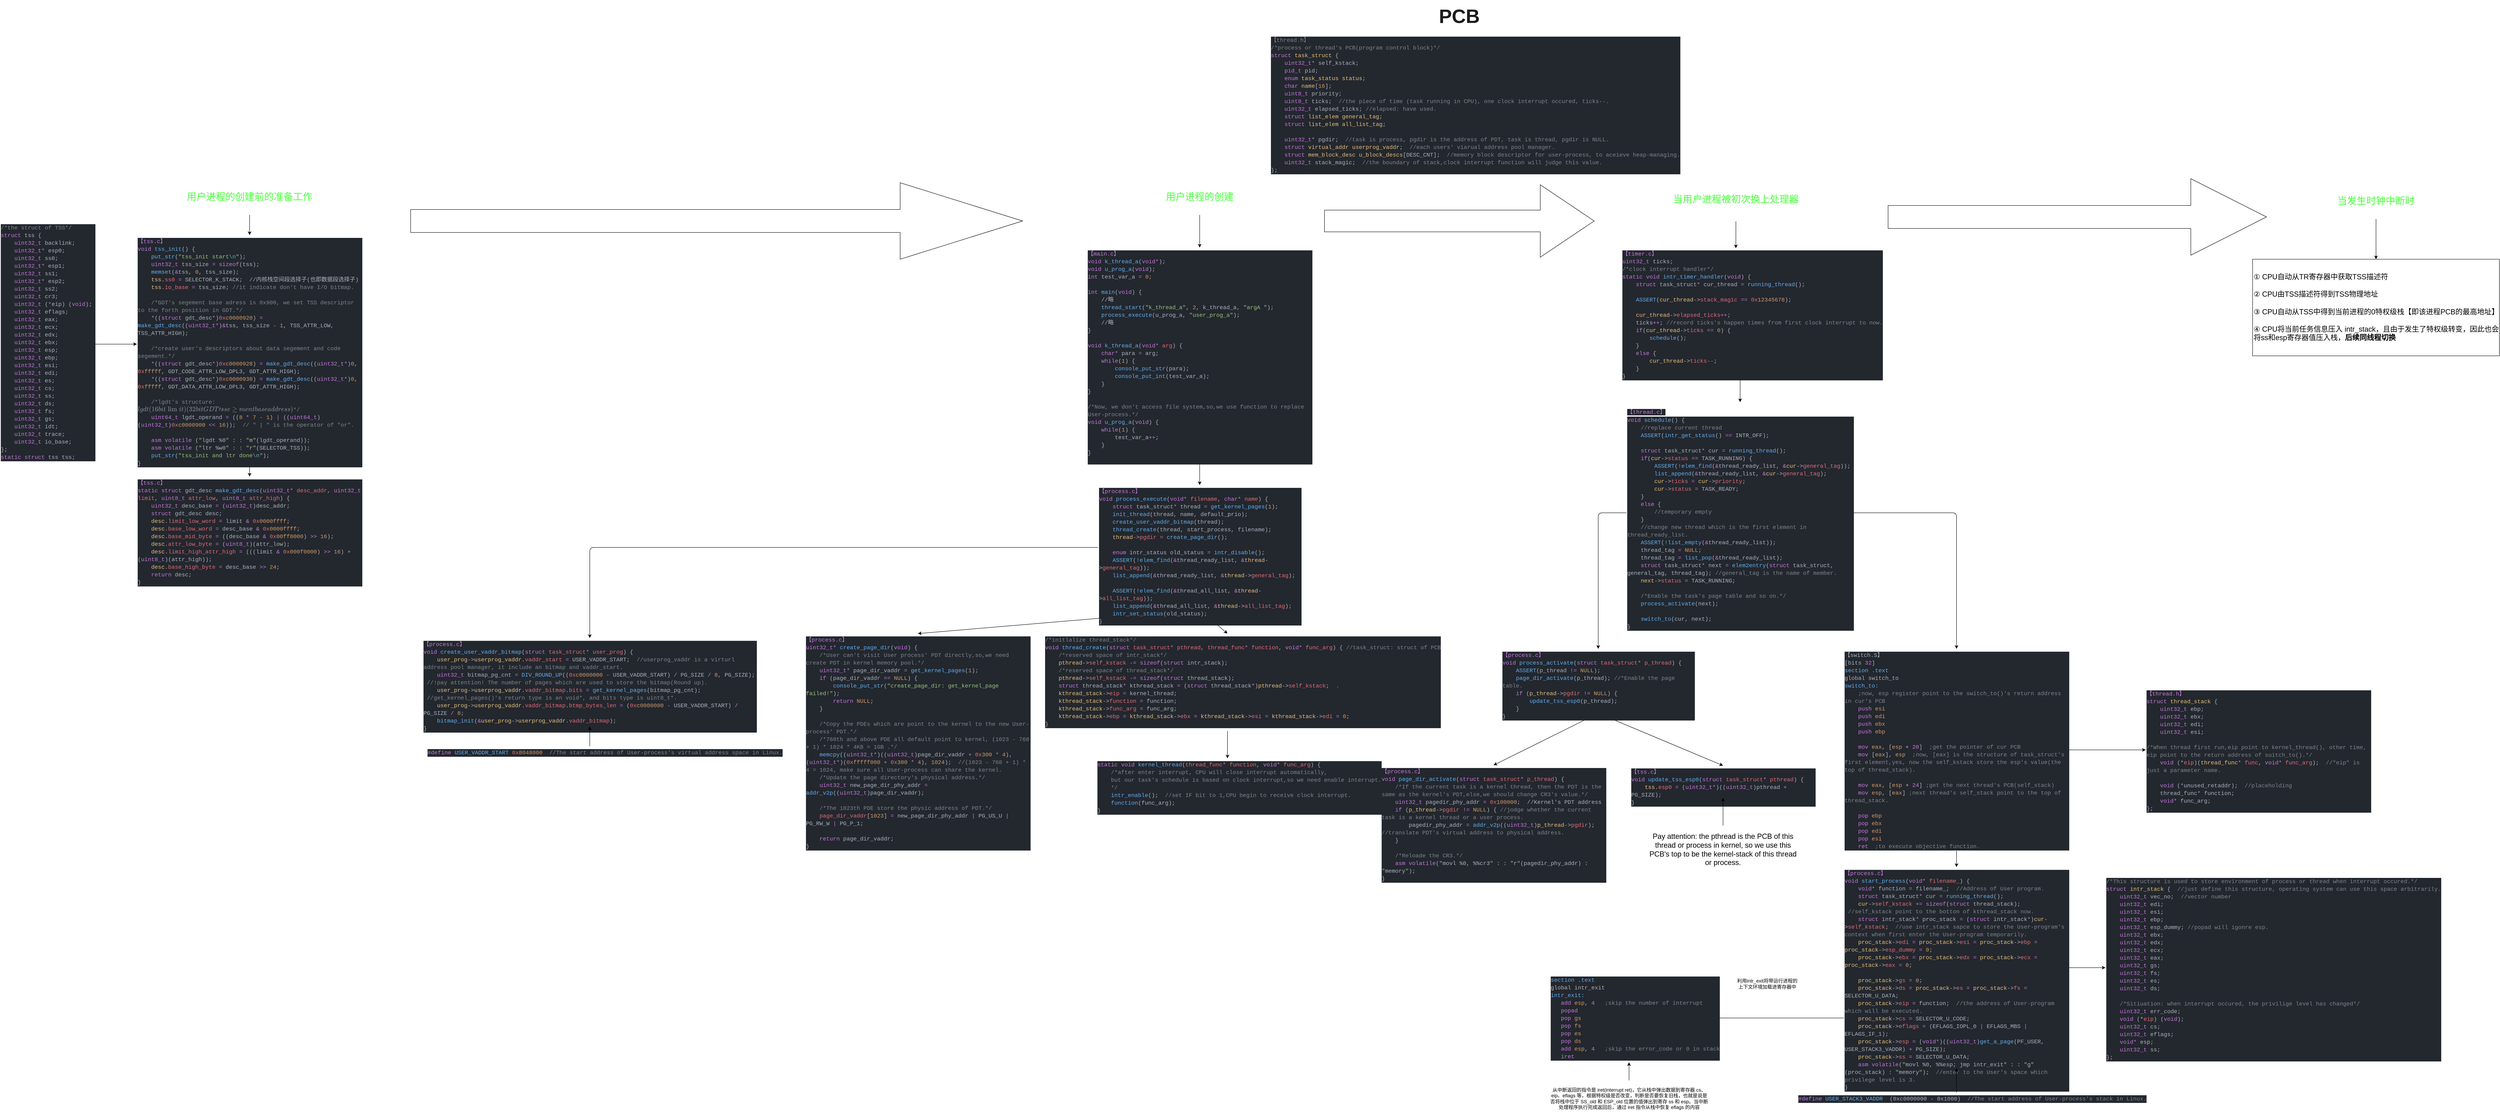<mxfile>
    <diagram id="dCvuodsPiUNj7MBmJcpd" name="Page-1">
        <mxGraphModel dx="3995" dy="1722" grid="1" gridSize="10" guides="1" tooltips="1" connect="1" arrows="1" fold="1" page="1" pageScale="1" pageWidth="827" pageHeight="1169" math="0" shadow="0">
            <root>
                <mxCell id="0"/>
                <mxCell id="1" parent="0"/>
                <mxCell id="49" style="edgeStyle=none;html=1;exitX=0.5;exitY=1;exitDx=0;exitDy=0;entryX=0.5;entryY=0;entryDx=0;entryDy=0;" edge="1" parent="1" source="2" target="3">
                    <mxGeometry relative="1" as="geometry"/>
                </mxCell>
                <mxCell id="2" value="&lt;div style=&quot;color: rgb(171, 178, 191); background-color: rgb(35, 39, 46); font-family: Consolas, &amp;quot;Courier New&amp;quot;, monospace; font-weight: normal; font-size: 14px; line-height: 19px;&quot;&gt;&lt;div&gt;&lt;span style=&quot;color: #c678dd;&quot;&gt;【main.c】&lt;/span&gt;&lt;/div&gt;&lt;div&gt;&lt;span style=&quot;color: #c678dd;&quot;&gt;void&lt;/span&gt;&lt;span style=&quot;color: #abb2bf;&quot;&gt; &lt;/span&gt;&lt;span style=&quot;color: #61afef;&quot;&gt;k_thread_a&lt;/span&gt;&lt;span style=&quot;color: #abb2bf;&quot;&gt;(&lt;/span&gt;&lt;span style=&quot;color: #c678dd;&quot;&gt;void*&lt;/span&gt;&lt;span style=&quot;color: #abb2bf;&quot;&gt;);&lt;/span&gt;&lt;/div&gt;&lt;div&gt;&lt;span style=&quot;color: #c678dd;&quot;&gt;void&lt;/span&gt;&lt;span style=&quot;color: #abb2bf;&quot;&gt; &lt;/span&gt;&lt;span style=&quot;color: #61afef;&quot;&gt;u_prog_a&lt;/span&gt;&lt;span style=&quot;color: #abb2bf;&quot;&gt;(&lt;/span&gt;&lt;span style=&quot;color: #c678dd;&quot;&gt;void&lt;/span&gt;&lt;span style=&quot;color: #abb2bf;&quot;&gt;);&lt;/span&gt;&lt;/div&gt;&lt;div&gt;&lt;span style=&quot;color: #c678dd;&quot;&gt;int&lt;/span&gt;&lt;span style=&quot;color: #abb2bf;&quot;&gt; test_var_a &lt;/span&gt;&lt;span style=&quot;color: #c678dd;&quot;&gt;=&lt;/span&gt;&lt;span style=&quot;color: #abb2bf;&quot;&gt; &lt;/span&gt;&lt;span style=&quot;color: #d19a66;&quot;&gt;0;&lt;/span&gt;&lt;/div&gt;&lt;br&gt;&lt;div&gt;&lt;span style=&quot;color: #c678dd;&quot;&gt;int&lt;/span&gt;&lt;span style=&quot;color: #abb2bf;&quot;&gt; &lt;/span&gt;&lt;span style=&quot;color: #61afef;&quot;&gt;main&lt;/span&gt;&lt;span style=&quot;color: #abb2bf;&quot;&gt;(&lt;/span&gt;&lt;span style=&quot;color: #c678dd;&quot;&gt;void&lt;/span&gt;&lt;span style=&quot;color: #abb2bf;&quot;&gt;) {&lt;/span&gt;&lt;/div&gt;&lt;div&gt;&lt;span style=&quot;color: #abb2bf;&quot;&gt;&amp;nbsp; &amp;nbsp; //略&lt;/span&gt;&lt;/div&gt;&lt;div&gt;&lt;span style=&quot;color: #61afef;&quot;&gt;&amp;nbsp; &amp;nbsp; thread_start&lt;/span&gt;&lt;span style=&quot;color: #abb2bf;&quot;&gt;(&lt;/span&gt;&lt;span style=&quot;color: #98c379;&quot;&gt;&quot;k_thread_a&quot;&lt;/span&gt;&lt;span style=&quot;color: #abb2bf;&quot;&gt;, &lt;/span&gt;&lt;span style=&quot;color: #d19a66;&quot;&gt;2&lt;/span&gt;&lt;span style=&quot;color: #abb2bf;&quot;&gt;, k_thread_a, &lt;/span&gt;&lt;span style=&quot;color: #98c379;&quot;&gt;&quot;argA &quot;&lt;/span&gt;&lt;span style=&quot;color: #abb2bf;&quot;&gt;);&lt;/span&gt;&lt;/div&gt;&lt;div&gt;&lt;span style=&quot;color: #abb2bf;&quot;&gt;&amp;nbsp; &amp;nbsp; &lt;/span&gt;&lt;span style=&quot;color: #61afef;&quot;&gt;process_execute&lt;/span&gt;&lt;span style=&quot;color: #abb2bf;&quot;&gt;(u_prog_a, &lt;/span&gt;&lt;span style=&quot;color: #98c379;&quot;&gt;&quot;user_prog_a&quot;&lt;/span&gt;&lt;span style=&quot;color: #abb2bf;&quot;&gt;);&lt;/span&gt;&lt;/div&gt;&lt;div&gt;&lt;span style=&quot;color: #abb2bf;&quot;&gt;&amp;nbsp; &amp;nbsp; //略&lt;/span&gt;&lt;/div&gt;&lt;div&gt;&lt;span style=&quot;color: #abb2bf;&quot;&gt;}&lt;/span&gt;&lt;/div&gt;&lt;br&gt;&lt;div&gt;&lt;span style=&quot;color: #c678dd;&quot;&gt;void&lt;/span&gt;&lt;span style=&quot;color: #abb2bf;&quot;&gt; &lt;/span&gt;&lt;span style=&quot;color: #61afef;&quot;&gt;k_thread_a&lt;/span&gt;&lt;span style=&quot;color: #abb2bf;&quot;&gt;(&lt;/span&gt;&lt;span style=&quot;color: #c678dd;&quot;&gt;void*&lt;/span&gt;&lt;span style=&quot;color: #e06c75;&quot;&gt; arg&lt;/span&gt;&lt;span style=&quot;color: #abb2bf;&quot;&gt;) {&lt;/span&gt;&lt;/div&gt;&lt;div&gt;&lt;span style=&quot;color: #abb2bf;&quot;&gt;&amp;nbsp; &amp;nbsp; &lt;/span&gt;&lt;span style=&quot;color: #c678dd;&quot;&gt;char*&lt;/span&gt;&lt;span style=&quot;color: #abb2bf;&quot;&gt; para &lt;/span&gt;&lt;span style=&quot;color: #c678dd;&quot;&gt;=&lt;/span&gt;&lt;span style=&quot;color: #abb2bf;&quot;&gt; arg;&lt;/span&gt;&lt;/div&gt;&lt;div&gt;&lt;span style=&quot;color: #abb2bf;&quot;&gt;&amp;nbsp; &amp;nbsp; &lt;/span&gt;&lt;span style=&quot;color: #c678dd;&quot;&gt;while&lt;/span&gt;&lt;span style=&quot;color: #abb2bf;&quot;&gt;(&lt;/span&gt;&lt;span style=&quot;color: #d19a66;&quot;&gt;1&lt;/span&gt;&lt;span style=&quot;color: #abb2bf;&quot;&gt;) {&lt;/span&gt;&lt;/div&gt;&lt;div&gt;&lt;span style=&quot;color: #abb2bf;&quot;&gt;&amp;nbsp; &amp;nbsp; &amp;nbsp; &amp;nbsp; &lt;/span&gt;&lt;span style=&quot;color: #61afef;&quot;&gt;console_put_str&lt;/span&gt;&lt;span style=&quot;color: #abb2bf;&quot;&gt;(para);&lt;/span&gt;&lt;/div&gt;&lt;div&gt;&lt;span style=&quot;color: #abb2bf;&quot;&gt;&amp;nbsp; &amp;nbsp; &amp;nbsp; &amp;nbsp; &lt;/span&gt;&lt;span style=&quot;color: #61afef;&quot;&gt;console_put_int&lt;/span&gt;&lt;span style=&quot;color: #abb2bf;&quot;&gt;(test_var_a);&lt;/span&gt;&lt;/div&gt;&lt;div&gt;&lt;span style=&quot;color: #abb2bf;&quot;&gt;&amp;nbsp; &amp;nbsp; }&lt;/span&gt;&lt;/div&gt;&lt;div&gt;&lt;span style=&quot;color: #abb2bf;&quot;&gt;}&lt;/span&gt;&lt;/div&gt;&lt;div&gt;&lt;br&gt;&lt;/div&gt;&lt;div&gt;&lt;span style=&quot;color: #7f848e;&quot;&gt;/*Now, we don&#39;t access file system,so,we use function to replace User-process.*/&lt;/span&gt;&lt;/div&gt;&lt;div&gt;&lt;span style=&quot;color: #c678dd;&quot;&gt;void&lt;/span&gt;&lt;span style=&quot;color: #abb2bf;&quot;&gt; &lt;/span&gt;&lt;span style=&quot;color: #61afef;&quot;&gt;u_prog_a&lt;/span&gt;&lt;span style=&quot;color: #abb2bf;&quot;&gt;(&lt;/span&gt;&lt;span style=&quot;color: #c678dd;&quot;&gt;void&lt;/span&gt;&lt;span style=&quot;color: #abb2bf;&quot;&gt;) {&lt;/span&gt;&lt;/div&gt;&lt;div&gt;&lt;span style=&quot;color: #abb2bf;&quot;&gt;&amp;nbsp; &amp;nbsp; &lt;/span&gt;&lt;span style=&quot;color: #c678dd;&quot;&gt;while&lt;/span&gt;&lt;span style=&quot;color: #abb2bf;&quot;&gt;(&lt;/span&gt;&lt;span style=&quot;color: #d19a66;&quot;&gt;1&lt;/span&gt;&lt;span style=&quot;color: #abb2bf;&quot;&gt;) {&lt;/span&gt;&lt;/div&gt;&lt;div&gt;&lt;span style=&quot;color: #abb2bf;&quot;&gt;&amp;nbsp; &amp;nbsp; &amp;nbsp; &amp;nbsp; test_var_a&lt;/span&gt;&lt;span style=&quot;color: #c678dd;&quot;&gt;++&lt;/span&gt;&lt;span style=&quot;color: #abb2bf;&quot;&gt;;&lt;/span&gt;&lt;/div&gt;&lt;div&gt;&lt;span style=&quot;color: #abb2bf;&quot;&gt;&amp;nbsp; &amp;nbsp; }&lt;/span&gt;&lt;/div&gt;&lt;div&gt;&lt;span style=&quot;color: #abb2bf;&quot;&gt;}&lt;/span&gt;&lt;/div&gt;&lt;div&gt;&lt;br&gt;&lt;/div&gt;&lt;/div&gt;" style="text;whiteSpace=wrap;html=1;" parent="1" vertex="1">
                    <mxGeometry x="520" y="171" width="560" height="539" as="geometry"/>
                </mxCell>
                <mxCell id="16" style="edgeStyle=none;html=1;exitX=0.5;exitY=1;exitDx=0;exitDy=0;entryX=0.5;entryY=0;entryDx=0;entryDy=0;" parent="1" source="3" target="6" edge="1">
                    <mxGeometry relative="1" as="geometry"/>
                </mxCell>
                <mxCell id="17" style="edgeStyle=none;html=1;exitX=0;exitY=0.5;exitDx=0;exitDy=0;entryX=0.5;entryY=0;entryDx=0;entryDy=0;" parent="1" source="3" target="4" edge="1">
                    <mxGeometry relative="1" as="geometry">
                        <Array as="points">
                            <mxPoint x="-715" y="916"/>
                        </Array>
                    </mxGeometry>
                </mxCell>
                <mxCell id="61" style="edgeStyle=none;html=1;exitX=0.5;exitY=1;exitDx=0;exitDy=0;entryX=0.5;entryY=0;entryDx=0;entryDy=0;" edge="1" parent="1" source="3" target="60">
                    <mxGeometry relative="1" as="geometry"/>
                </mxCell>
                <mxCell id="3" value="&lt;div style=&quot;color: rgb(171, 178, 191); background-color: rgb(35, 39, 46); font-family: Consolas, &amp;quot;Courier New&amp;quot;, monospace; font-weight: normal; font-size: 14px; line-height: 19px;&quot;&gt;&lt;div&gt;&lt;span style=&quot;color: rgb(198, 120, 221);&quot;&gt;【process.c】&lt;/span&gt;&lt;/div&gt;&lt;div&gt;&lt;span style=&quot;color: rgb(198, 120, 221);&quot;&gt;void&lt;/span&gt;&lt;span style=&quot;color: rgb(171, 178, 191);&quot;&gt; &lt;/span&gt;&lt;span style=&quot;color: rgb(97, 175, 239);&quot;&gt;process_execute&lt;/span&gt;&lt;span style=&quot;color: rgb(171, 178, 191);&quot;&gt;(&lt;/span&gt;&lt;span style=&quot;color: rgb(198, 120, 221);&quot;&gt;void*&lt;/span&gt;&lt;span style=&quot;color: rgb(224, 108, 117);&quot;&gt; filename&lt;/span&gt;&lt;span style=&quot;color: rgb(171, 178, 191);&quot;&gt;,&lt;/span&gt;&lt;span style=&quot;color: rgb(224, 108, 117);&quot;&gt; &lt;/span&gt;&lt;span style=&quot;color: rgb(198, 120, 221);&quot;&gt;char*&lt;/span&gt;&lt;span style=&quot;color: rgb(224, 108, 117);&quot;&gt; name&lt;/span&gt;&lt;span style=&quot;color: rgb(171, 178, 191);&quot;&gt;) {&lt;/span&gt;&lt;/div&gt;&lt;div&gt;&lt;span style=&quot;color: rgb(171, 178, 191);&quot;&gt;&amp;nbsp; &amp;nbsp; &lt;/span&gt;&lt;span style=&quot;color: rgb(198, 120, 221);&quot;&gt;struct&lt;/span&gt;&lt;span style=&quot;color: rgb(171, 178, 191);&quot;&gt; task_struct&lt;/span&gt;&lt;span style=&quot;color: rgb(198, 120, 221);&quot;&gt;*&lt;/span&gt;&lt;span style=&quot;color: rgb(171, 178, 191);&quot;&gt; thread &lt;/span&gt;&lt;span style=&quot;color: rgb(198, 120, 221);&quot;&gt;=&lt;/span&gt;&lt;span style=&quot;color: rgb(171, 178, 191);&quot;&gt; &lt;/span&gt;&lt;span style=&quot;color: rgb(97, 175, 239);&quot;&gt;get_kernel_pages&lt;/span&gt;&lt;span style=&quot;color: rgb(171, 178, 191);&quot;&gt;(&lt;/span&gt;&lt;span style=&quot;color: rgb(209, 154, 102);&quot;&gt;1&lt;/span&gt;&lt;span style=&quot;color: rgb(171, 178, 191);&quot;&gt;);&lt;/span&gt;&lt;/div&gt;&lt;div&gt;&lt;span style=&quot;color: rgb(171, 178, 191);&quot;&gt;&amp;nbsp; &amp;nbsp; &lt;/span&gt;&lt;span style=&quot;color: rgb(97, 175, 239);&quot;&gt;init_thread&lt;/span&gt;&lt;span style=&quot;color: rgb(171, 178, 191);&quot;&gt;(thread, name, default_prio);&lt;/span&gt;&lt;/div&gt;&lt;div&gt;&lt;span style=&quot;color: rgb(171, 178, 191);&quot;&gt;&amp;nbsp; &amp;nbsp; &lt;/span&gt;&lt;span style=&quot;color: rgb(97, 175, 239);&quot;&gt;create_user_vaddr_bitmap&lt;/span&gt;&lt;span style=&quot;color: rgb(171, 178, 191);&quot;&gt;(thread);&lt;/span&gt;&lt;/div&gt;&lt;div&gt;&lt;span style=&quot;color: rgb(171, 178, 191);&quot;&gt;&amp;nbsp; &amp;nbsp; &lt;/span&gt;&lt;span style=&quot;color: rgb(97, 175, 239);&quot;&gt;thread_create&lt;/span&gt;&lt;span style=&quot;color: rgb(171, 178, 191);&quot;&gt;(thread, start_process, filename);&lt;/span&gt;&lt;/div&gt;&lt;div&gt;&lt;span style=&quot;color: rgb(171, 178, 191);&quot;&gt;&amp;nbsp; &amp;nbsp; &lt;/span&gt;&lt;span style=&quot;color: rgb(229, 192, 123);&quot;&gt;thread&lt;/span&gt;&lt;span style=&quot;color: rgb(171, 178, 191);&quot;&gt;-&amp;gt;&lt;/span&gt;&lt;span style=&quot;color: rgb(224, 108, 117);&quot;&gt;pgdir&lt;/span&gt;&lt;span style=&quot;color: rgb(171, 178, 191);&quot;&gt; &lt;/span&gt;&lt;span style=&quot;color: rgb(198, 120, 221);&quot;&gt;=&lt;/span&gt;&lt;span style=&quot;color: rgb(171, 178, 191);&quot;&gt; &lt;/span&gt;&lt;span style=&quot;color: rgb(97, 175, 239);&quot;&gt;create_page_dir&lt;/span&gt;&lt;span style=&quot;color: rgb(171, 178, 191);&quot;&gt;();&lt;/span&gt;&lt;/div&gt;&lt;div&gt;&lt;span style=&quot;color: rgb(171, 178, 191);&quot;&gt;&amp;nbsp; &amp;nbsp; &lt;/span&gt;&lt;/div&gt;&lt;div&gt;&lt;span style=&quot;color: rgb(171, 178, 191);&quot;&gt;&amp;nbsp; &amp;nbsp; &lt;/span&gt;&lt;span style=&quot;color: rgb(198, 120, 221);&quot;&gt;enum&lt;/span&gt;&lt;span style=&quot;color: rgb(171, 178, 191);&quot;&gt; intr_status old_status &lt;/span&gt;&lt;span style=&quot;color: rgb(198, 120, 221);&quot;&gt;=&lt;/span&gt;&lt;span style=&quot;color: rgb(171, 178, 191);&quot;&gt; &lt;/span&gt;&lt;span style=&quot;color: rgb(97, 175, 239);&quot;&gt;intr_disable&lt;/span&gt;&lt;span style=&quot;color: rgb(171, 178, 191);&quot;&gt;();&lt;/span&gt;&lt;/div&gt;&lt;div&gt;&lt;span style=&quot;color: rgb(171, 178, 191);&quot;&gt;&amp;nbsp; &amp;nbsp; &lt;/span&gt;&lt;span style=&quot;color: rgb(97, 175, 239);&quot;&gt;ASSERT&lt;/span&gt;&lt;span style=&quot;color: rgb(171, 178, 191);&quot;&gt;(&lt;/span&gt;&lt;span style=&quot;color: rgb(86, 182, 194);&quot;&gt;!&lt;/span&gt;&lt;span style=&quot;color: rgb(97, 175, 239);&quot;&gt;elem_find&lt;/span&gt;&lt;span style=&quot;color: rgb(171, 178, 191);&quot;&gt;(&lt;/span&gt;&lt;span style=&quot;color: rgb(198, 120, 221);&quot;&gt;&amp;amp;&lt;/span&gt;&lt;span style=&quot;color: rgb(171, 178, 191);&quot;&gt;thread_ready_list, &lt;/span&gt;&lt;span style=&quot;color: rgb(198, 120, 221);&quot;&gt;&amp;amp;&lt;/span&gt;&lt;span style=&quot;color: rgb(229, 192, 123);&quot;&gt;thread&lt;/span&gt;&lt;span style=&quot;color: rgb(171, 178, 191);&quot;&gt;-&amp;gt;&lt;/span&gt;&lt;span style=&quot;color: rgb(224, 108, 117);&quot;&gt;general_tag&lt;/span&gt;&lt;span style=&quot;color: rgb(171, 178, 191);&quot;&gt;));&lt;/span&gt;&lt;/div&gt;&lt;div&gt;&lt;span style=&quot;color: rgb(171, 178, 191);&quot;&gt;&amp;nbsp; &amp;nbsp; &lt;/span&gt;&lt;span style=&quot;color: rgb(97, 175, 239);&quot;&gt;list_append&lt;/span&gt;&lt;span style=&quot;color: rgb(171, 178, 191);&quot;&gt;(&lt;/span&gt;&lt;span style=&quot;color: rgb(198, 120, 221);&quot;&gt;&amp;amp;&lt;/span&gt;&lt;span style=&quot;color: rgb(171, 178, 191);&quot;&gt;thread_ready_list, &lt;/span&gt;&lt;span style=&quot;color: rgb(198, 120, 221);&quot;&gt;&amp;amp;&lt;/span&gt;&lt;span style=&quot;color: rgb(229, 192, 123);&quot;&gt;thread&lt;/span&gt;&lt;span style=&quot;color: rgb(171, 178, 191);&quot;&gt;-&amp;gt;&lt;/span&gt;&lt;span style=&quot;color: rgb(224, 108, 117);&quot;&gt;general_tag&lt;/span&gt;&lt;span style=&quot;color: rgb(171, 178, 191);&quot;&gt;);&lt;/span&gt;&lt;/div&gt;&lt;div&gt;&lt;span style=&quot;color: rgb(171, 178, 191);&quot;&gt;&amp;nbsp; &amp;nbsp; &lt;/span&gt;&lt;/div&gt;&lt;div&gt;&lt;span style=&quot;color: rgb(171, 178, 191);&quot;&gt;&amp;nbsp; &amp;nbsp; &lt;/span&gt;&lt;span style=&quot;color: rgb(97, 175, 239);&quot;&gt;ASSERT&lt;/span&gt;&lt;span style=&quot;color: rgb(171, 178, 191);&quot;&gt;(&lt;/span&gt;&lt;span style=&quot;color: rgb(86, 182, 194);&quot;&gt;!&lt;/span&gt;&lt;span style=&quot;color: rgb(97, 175, 239);&quot;&gt;elem_find&lt;/span&gt;&lt;span style=&quot;color: rgb(171, 178, 191);&quot;&gt;(&lt;/span&gt;&lt;span style=&quot;color: rgb(198, 120, 221);&quot;&gt;&amp;amp;&lt;/span&gt;&lt;span style=&quot;color: rgb(171, 178, 191);&quot;&gt;thread_all_list, &lt;/span&gt;&lt;span style=&quot;color: rgb(198, 120, 221);&quot;&gt;&amp;amp;&lt;/span&gt;&lt;span style=&quot;color: rgb(229, 192, 123);&quot;&gt;thread&lt;/span&gt;&lt;span style=&quot;color: rgb(171, 178, 191);&quot;&gt;-&amp;gt;&lt;/span&gt;&lt;span style=&quot;color: rgb(224, 108, 117);&quot;&gt;all_list_tag&lt;/span&gt;&lt;span style=&quot;color: rgb(171, 178, 191);&quot;&gt;));&lt;/span&gt;&lt;/div&gt;&lt;div&gt;&lt;span style=&quot;color: rgb(171, 178, 191);&quot;&gt;&amp;nbsp; &amp;nbsp; &lt;/span&gt;&lt;span style=&quot;color: rgb(97, 175, 239);&quot;&gt;list_append&lt;/span&gt;&lt;span style=&quot;color: rgb(171, 178, 191);&quot;&gt;(&lt;/span&gt;&lt;span style=&quot;color: rgb(198, 120, 221);&quot;&gt;&amp;amp;&lt;/span&gt;&lt;span style=&quot;color: rgb(171, 178, 191);&quot;&gt;thread_all_list, &lt;/span&gt;&lt;span style=&quot;color: rgb(198, 120, 221);&quot;&gt;&amp;amp;&lt;/span&gt;&lt;span style=&quot;color: rgb(229, 192, 123);&quot;&gt;thread&lt;/span&gt;&lt;span style=&quot;color: rgb(171, 178, 191);&quot;&gt;-&amp;gt;&lt;/span&gt;&lt;span style=&quot;color: rgb(224, 108, 117);&quot;&gt;all_list_tag&lt;/span&gt;&lt;span style=&quot;color: rgb(171, 178, 191);&quot;&gt;);&lt;/span&gt;&lt;/div&gt;&lt;div&gt;&lt;span style=&quot;color: rgb(171, 178, 191);&quot;&gt;&amp;nbsp; &amp;nbsp; &lt;/span&gt;&lt;span style=&quot;color: rgb(97, 175, 239);&quot;&gt;intr_set_status&lt;/span&gt;&lt;span style=&quot;color: rgb(171, 178, 191);&quot;&gt;(old_status);&lt;/span&gt;&lt;/div&gt;&lt;div&gt;&lt;span style=&quot;color: rgb(171, 178, 191);&quot;&gt;}&lt;/span&gt;&lt;/div&gt;&lt;/div&gt;" style="text;whiteSpace=wrap;html=1;" parent="1" vertex="1">
                    <mxGeometry x="547.5" y="761" width="505" height="310" as="geometry"/>
                </mxCell>
                <mxCell id="4" value="&lt;div style=&quot;color: rgb(171, 178, 191); background-color: rgb(35, 39, 46); font-family: Consolas, &amp;quot;Courier New&amp;quot;, monospace; font-weight: normal; font-size: 14px; line-height: 19px;&quot;&gt;&lt;div&gt;&lt;span style=&quot;color: #c678dd;&quot;&gt;【process.c】&lt;/span&gt;&lt;/div&gt;&lt;div&gt;&lt;span style=&quot;color: #c678dd;&quot;&gt;void&lt;/span&gt;&lt;span style=&quot;color: #abb2bf;&quot;&gt; &lt;/span&gt;&lt;span style=&quot;color: #61afef;&quot;&gt;create_user_vaddr_bitmap&lt;/span&gt;&lt;span style=&quot;color: #abb2bf;&quot;&gt;(&lt;/span&gt;&lt;span style=&quot;color: #c678dd;&quot;&gt;struct&lt;/span&gt;&lt;span style=&quot;color: #e06c75;&quot;&gt; task_struct&lt;/span&gt;&lt;span style=&quot;color: #c678dd;&quot;&gt;*&lt;/span&gt;&lt;span style=&quot;color: #e06c75;&quot;&gt; user_prog&lt;/span&gt;&lt;span style=&quot;color: #abb2bf;&quot;&gt;) {&lt;/span&gt;&lt;/div&gt;&lt;div&gt;&lt;span style=&quot;color: #abb2bf;&quot;&gt;&amp;nbsp; &amp;nbsp; &lt;/span&gt;&lt;span style=&quot;color: #e5c07b;&quot;&gt;user_prog&lt;/span&gt;&lt;span style=&quot;color: #abb2bf;&quot;&gt;-&amp;gt;&lt;/span&gt;&lt;span style=&quot;color: #e5c07b;&quot;&gt;userprog_vaddr&lt;/span&gt;&lt;span style=&quot;color: #abb2bf;&quot;&gt;.&lt;/span&gt;&lt;span style=&quot;color: #e06c75;&quot;&gt;vaddr_start&lt;/span&gt;&lt;span style=&quot;color: #abb2bf;&quot;&gt; &lt;/span&gt;&lt;span style=&quot;color: #c678dd;&quot;&gt;=&lt;/span&gt;&lt;span style=&quot;color: #abb2bf;&quot;&gt; USER_VADDR_START;&lt;/span&gt;&lt;span style=&quot;color: #7f848e;&quot;&gt; &amp;nbsp;//userprog_vaddr is a virturl address pool manager, it include an bitmap and vaddr_start.&lt;/span&gt;&lt;/div&gt;&lt;div&gt;&lt;span style=&quot;color: #abb2bf;&quot;&gt;&amp;nbsp; &amp;nbsp; &lt;/span&gt;&lt;span style=&quot;color: #c678dd;&quot;&gt;uint32_t&lt;/span&gt;&lt;span style=&quot;color: #abb2bf;&quot;&gt; bitmap_pg_cnt &lt;/span&gt;&lt;span style=&quot;color: #c678dd;&quot;&gt;=&lt;/span&gt;&lt;span style=&quot;color: #abb2bf;&quot;&gt; &lt;/span&gt;&lt;span style=&quot;color: #61afef;&quot;&gt;DIV_ROUND_UP&lt;/span&gt;&lt;span style=&quot;color: #abb2bf;&quot;&gt;((&lt;/span&gt;&lt;span style=&quot;color: #e06c75;&quot;&gt;0x&lt;/span&gt;&lt;span style=&quot;color: #d19a66;&quot;&gt;c0000000&lt;/span&gt;&lt;span style=&quot;color: #abb2bf;&quot;&gt; &lt;/span&gt;&lt;span style=&quot;color: #c678dd;&quot;&gt;-&lt;/span&gt;&lt;span style=&quot;color: #abb2bf;&quot;&gt; USER_VADDR_START) &lt;/span&gt;&lt;span style=&quot;color: #c678dd;&quot;&gt;/&lt;/span&gt;&lt;span style=&quot;color: #abb2bf;&quot;&gt; PG_SIZE &lt;/span&gt;&lt;span style=&quot;color: #c678dd;&quot;&gt;/&lt;/span&gt;&lt;span style=&quot;color: #abb2bf;&quot;&gt; &lt;/span&gt;&lt;span style=&quot;color: #d19a66;&quot;&gt;8&lt;/span&gt;&lt;span style=&quot;color: #abb2bf;&quot;&gt;, PG_SIZE);&lt;/span&gt;&lt;span style=&quot;color: #7f848e;&quot;&gt; &amp;nbsp;//!pay attention! The number of pages which are used to store the bitmap(Round up).&lt;/span&gt;&lt;/div&gt;&lt;div&gt;&lt;span style=&quot;color: #abb2bf;&quot;&gt;&amp;nbsp; &amp;nbsp; &lt;/span&gt;&lt;span style=&quot;color: #e5c07b;&quot;&gt;user_prog&lt;/span&gt;&lt;span style=&quot;color: #abb2bf;&quot;&gt;-&amp;gt;&lt;/span&gt;&lt;span style=&quot;color: #e5c07b;&quot;&gt;userprog_vaddr&lt;/span&gt;&lt;span style=&quot;color: #abb2bf;&quot;&gt;.&lt;/span&gt;&lt;span style=&quot;color: #e06c75;&quot;&gt;vaddr_bitmap&lt;/span&gt;&lt;span style=&quot;color: #abb2bf;&quot;&gt;.&lt;/span&gt;&lt;span style=&quot;color: #e06c75;&quot;&gt;bits&lt;/span&gt;&lt;span style=&quot;color: #abb2bf;&quot;&gt; &lt;/span&gt;&lt;span style=&quot;color: #c678dd;&quot;&gt;=&lt;/span&gt;&lt;span style=&quot;color: #abb2bf;&quot;&gt; &lt;/span&gt;&lt;span style=&quot;color: #61afef;&quot;&gt;get_kernel_pages&lt;/span&gt;&lt;span style=&quot;color: #abb2bf;&quot;&gt;(bitmap_pg_cnt);&lt;/span&gt;&lt;span style=&quot;color: #7f848e;&quot;&gt; &amp;nbsp;//get_kernel_pages()&#39;s return type is an void*, and bits type is uint8_t*.&lt;/span&gt;&lt;/div&gt;&lt;div&gt;&lt;span style=&quot;color: #abb2bf;&quot;&gt;&amp;nbsp; &amp;nbsp; &lt;/span&gt;&lt;span style=&quot;color: #e5c07b;&quot;&gt;user_prog&lt;/span&gt;&lt;span style=&quot;color: #abb2bf;&quot;&gt;-&amp;gt;&lt;/span&gt;&lt;span style=&quot;color: #e5c07b;&quot;&gt;userprog_vaddr&lt;/span&gt;&lt;span style=&quot;color: #abb2bf;&quot;&gt;.&lt;/span&gt;&lt;span style=&quot;color: #e06c75;&quot;&gt;vaddr_bitmap&lt;/span&gt;&lt;span style=&quot;color: #abb2bf;&quot;&gt;.&lt;/span&gt;&lt;span style=&quot;color: #e06c75;&quot;&gt;btmp_bytes_len&lt;/span&gt;&lt;span style=&quot;color: #abb2bf;&quot;&gt; &lt;/span&gt;&lt;span style=&quot;color: #c678dd;&quot;&gt;=&lt;/span&gt;&lt;span style=&quot;color: #abb2bf;&quot;&gt; (&lt;/span&gt;&lt;span style=&quot;color: #e06c75;&quot;&gt;0x&lt;/span&gt;&lt;span style=&quot;color: #d19a66;&quot;&gt;c0000000&lt;/span&gt;&lt;span style=&quot;color: #abb2bf;&quot;&gt; &lt;/span&gt;&lt;span style=&quot;color: #c678dd;&quot;&gt;-&lt;/span&gt;&lt;span style=&quot;color: #abb2bf;&quot;&gt; USER_VADDR_START) &lt;/span&gt;&lt;span style=&quot;color: #c678dd;&quot;&gt;/&lt;/span&gt;&lt;span style=&quot;color: #abb2bf;&quot;&gt; PG_SIZE &lt;/span&gt;&lt;span style=&quot;color: #c678dd;&quot;&gt;/&lt;/span&gt;&lt;span style=&quot;color: #abb2bf;&quot;&gt; &lt;/span&gt;&lt;span style=&quot;color: #d19a66;&quot;&gt;8&lt;/span&gt;&lt;span style=&quot;color: #abb2bf;&quot;&gt;;&lt;/span&gt;&lt;/div&gt;&lt;div&gt;&lt;span style=&quot;color: #abb2bf;&quot;&gt;&amp;nbsp; &amp;nbsp; &lt;/span&gt;&lt;span style=&quot;color: #61afef;&quot;&gt;bitmap_init&lt;/span&gt;&lt;span style=&quot;color: #abb2bf;&quot;&gt;(&lt;/span&gt;&lt;span style=&quot;color: #c678dd;&quot;&gt;&amp;amp;&lt;/span&gt;&lt;span style=&quot;color: #e5c07b;&quot;&gt;user_prog&lt;/span&gt;&lt;span style=&quot;color: #abb2bf;&quot;&gt;-&amp;gt;&lt;/span&gt;&lt;span style=&quot;color: #e5c07b;&quot;&gt;userprog_vaddr&lt;/span&gt;&lt;span style=&quot;color: #abb2bf;&quot;&gt;.&lt;/span&gt;&lt;span style=&quot;color: #e06c75;&quot;&gt;vaddr_bitmap&lt;/span&gt;&lt;span style=&quot;color: #abb2bf;&quot;&gt;);&lt;/span&gt;&lt;/div&gt;&lt;div&gt;&lt;span style=&quot;color: #abb2bf;&quot;&gt;}&lt;/span&gt;&lt;/div&gt;&lt;/div&gt;" style="text;whiteSpace=wrap;html=1;" parent="1" vertex="1">
                    <mxGeometry x="-1130" y="1141" width="830" height="220" as="geometry"/>
                </mxCell>
                <mxCell id="6" value="&lt;div style=&quot;background-color: rgb(35, 39, 46); font-family: Consolas, &amp;quot;Courier New&amp;quot;, monospace; font-weight: normal; font-size: 14px; line-height: 19px;&quot;&gt;&lt;div style=&quot;&quot;&gt;&lt;font color=&quot;#c678dd&quot;&gt;【process.c】&lt;/font&gt;&lt;/div&gt;&lt;div style=&quot;color: rgb(171, 178, 191);&quot;&gt;&lt;span style=&quot;color: #c678dd;&quot;&gt;uint32_t*&lt;/span&gt;&lt;span style=&quot;color: #abb2bf;&quot;&gt; &lt;/span&gt;&lt;span style=&quot;color: #61afef;&quot;&gt;create_page_dir&lt;/span&gt;&lt;span style=&quot;color: #abb2bf;&quot;&gt;(&lt;/span&gt;&lt;span style=&quot;color: #c678dd;&quot;&gt;void&lt;/span&gt;&lt;span style=&quot;color: #abb2bf;&quot;&gt;) {&lt;/span&gt;&lt;/div&gt;&lt;div style=&quot;color: rgb(171, 178, 191);&quot;&gt;&lt;span style=&quot;color: #7f848e;&quot;&gt;&amp;nbsp; &amp;nbsp; /*User can&#39;t visit User process&#39; PDT directly,so,we need create PDT in kernel memory pool.*/&lt;/span&gt;&lt;/div&gt;&lt;div style=&quot;color: rgb(171, 178, 191);&quot;&gt;&lt;span style=&quot;color: #abb2bf;&quot;&gt;&amp;nbsp; &amp;nbsp; &lt;/span&gt;&lt;span style=&quot;color: #c678dd;&quot;&gt;uint32_t*&lt;/span&gt;&lt;span style=&quot;color: #abb2bf;&quot;&gt; page_dir_vaddr &lt;/span&gt;&lt;span style=&quot;color: #c678dd;&quot;&gt;=&lt;/span&gt;&lt;span style=&quot;color: #abb2bf;&quot;&gt; &lt;/span&gt;&lt;span style=&quot;color: #61afef;&quot;&gt;get_kernel_pages&lt;/span&gt;&lt;span style=&quot;color: #abb2bf;&quot;&gt;(&lt;/span&gt;&lt;span style=&quot;color: #d19a66;&quot;&gt;1&lt;/span&gt;&lt;span style=&quot;color: #abb2bf;&quot;&gt;);&lt;/span&gt;&lt;/div&gt;&lt;div style=&quot;color: rgb(171, 178, 191);&quot;&gt;&lt;span style=&quot;color: #abb2bf;&quot;&gt;&amp;nbsp; &amp;nbsp; &lt;/span&gt;&lt;span style=&quot;color: #c678dd;&quot;&gt;if&lt;/span&gt;&lt;span style=&quot;color: #abb2bf;&quot;&gt; (page_dir_vaddr &lt;/span&gt;&lt;span style=&quot;color: #c678dd;&quot;&gt;==&lt;/span&gt;&lt;span style=&quot;color: #abb2bf;&quot;&gt; &lt;/span&gt;&lt;span style=&quot;color: #d19a66;&quot;&gt;NULL&lt;/span&gt;&lt;span style=&quot;color: #abb2bf;&quot;&gt;) {&lt;/span&gt;&lt;/div&gt;&lt;div style=&quot;color: rgb(171, 178, 191);&quot;&gt;&lt;span style=&quot;color: #abb2bf;&quot;&gt;&amp;nbsp; &amp;nbsp; &amp;nbsp; &amp;nbsp; &lt;/span&gt;&lt;span style=&quot;color: #61afef;&quot;&gt;console_put_str&lt;/span&gt;&lt;span style=&quot;color: #abb2bf;&quot;&gt;(&lt;/span&gt;&lt;span style=&quot;color: #98c379;&quot;&gt;&quot;create_page_dir: get_kernel_page failed!&quot;&lt;/span&gt;&lt;span style=&quot;color: #abb2bf;&quot;&gt;);&lt;/span&gt;&lt;/div&gt;&lt;div style=&quot;color: rgb(171, 178, 191);&quot;&gt;&lt;span style=&quot;color: #abb2bf;&quot;&gt;&amp;nbsp; &amp;nbsp; &amp;nbsp; &amp;nbsp; &lt;/span&gt;&lt;span style=&quot;color: #c678dd;&quot;&gt;return&lt;/span&gt;&lt;span style=&quot;color: #abb2bf;&quot;&gt; &lt;/span&gt;&lt;span style=&quot;color: #d19a66;&quot;&gt;NULL&lt;/span&gt;&lt;span style=&quot;color: #abb2bf;&quot;&gt;;&lt;/span&gt;&lt;/div&gt;&lt;div style=&quot;color: rgb(171, 178, 191);&quot;&gt;&lt;span style=&quot;color: #abb2bf;&quot;&gt;&amp;nbsp; &amp;nbsp; }&lt;/span&gt;&lt;/div&gt;&lt;br&gt;&lt;div style=&quot;color: rgb(171, 178, 191);&quot;&gt;&lt;span style=&quot;color: #7f848e;&quot;&gt;&amp;nbsp; &amp;nbsp; /*Copy the PDEs which are point to the kernel to the new User-process&#39; PDT.*/&lt;/span&gt;&lt;/div&gt;&lt;div style=&quot;color: rgb(171, 178, 191);&quot;&gt;&lt;span style=&quot;color: #7f848e;&quot;&gt;&amp;nbsp; &amp;nbsp; /*768th and above PDE all default point to kernel, (1023 - 768 + 1) * 1024 * 4KB = 1GB .*/&lt;/span&gt;&lt;/div&gt;&lt;div style=&quot;color: rgb(171, 178, 191);&quot;&gt;&lt;span style=&quot;color: #abb2bf;&quot;&gt;&amp;nbsp; &amp;nbsp; &lt;/span&gt;&lt;span style=&quot;color: #61afef;&quot;&gt;memcpy&lt;/span&gt;&lt;span style=&quot;color: #abb2bf;&quot;&gt;((&lt;/span&gt;&lt;span style=&quot;color: #c678dd;&quot;&gt;uint32_t*&lt;/span&gt;&lt;span style=&quot;color: #abb2bf;&quot;&gt;)((&lt;/span&gt;&lt;span style=&quot;color: #c678dd;&quot;&gt;uint32_t&lt;/span&gt;&lt;span style=&quot;color: #abb2bf;&quot;&gt;)page_dir_vaddr &lt;/span&gt;&lt;span style=&quot;color: #c678dd;&quot;&gt;+&lt;/span&gt;&lt;span style=&quot;color: #abb2bf;&quot;&gt; &lt;/span&gt;&lt;span style=&quot;color: #e06c75;&quot;&gt;0x&lt;/span&gt;&lt;span style=&quot;color: #d19a66;&quot;&gt;300&lt;/span&gt;&lt;span style=&quot;color: #abb2bf;&quot;&gt; &lt;/span&gt;&lt;span style=&quot;color: #c678dd;&quot;&gt;*&lt;/span&gt;&lt;span style=&quot;color: #abb2bf;&quot;&gt; &lt;/span&gt;&lt;span style=&quot;color: #d19a66;&quot;&gt;4&lt;/span&gt;&lt;span style=&quot;color: #abb2bf;&quot;&gt;), (&lt;/span&gt;&lt;span style=&quot;color: #c678dd;&quot;&gt;uint32_t*&lt;/span&gt;&lt;span style=&quot;color: #abb2bf;&quot;&gt;)(&lt;/span&gt;&lt;span style=&quot;color: #e06c75;&quot;&gt;0x&lt;/span&gt;&lt;span style=&quot;color: #d19a66;&quot;&gt;fffff000&lt;/span&gt;&lt;span style=&quot;color: #abb2bf;&quot;&gt; &lt;/span&gt;&lt;span style=&quot;color: #c678dd;&quot;&gt;+&lt;/span&gt;&lt;span style=&quot;color: #abb2bf;&quot;&gt; &lt;/span&gt;&lt;span style=&quot;color: #e06c75;&quot;&gt;0x&lt;/span&gt;&lt;span style=&quot;color: #d19a66;&quot;&gt;300&lt;/span&gt;&lt;span style=&quot;color: #abb2bf;&quot;&gt; &lt;/span&gt;&lt;span style=&quot;color: #c678dd;&quot;&gt;*&lt;/span&gt;&lt;span style=&quot;color: #abb2bf;&quot;&gt; &lt;/span&gt;&lt;span style=&quot;color: #d19a66;&quot;&gt;4&lt;/span&gt;&lt;span style=&quot;color: #abb2bf;&quot;&gt;), &lt;/span&gt;&lt;span style=&quot;color: #d19a66;&quot;&gt;1024&lt;/span&gt;&lt;span style=&quot;color: #abb2bf;&quot;&gt;);&lt;/span&gt;&lt;span style=&quot;color: #7f848e;&quot;&gt; &amp;nbsp;//(1023 - 768 + 1) * 4 = 1024, make sure all User-process can share the kernel.&lt;/span&gt;&lt;/div&gt;&lt;div style=&quot;color: rgb(171, 178, 191);&quot;&gt;&lt;span style=&quot;color: #7f848e;&quot;&gt;&amp;nbsp; &amp;nbsp; /*Update the page directory&#39;s physical address.*/&lt;/span&gt;&lt;/div&gt;&lt;div style=&quot;color: rgb(171, 178, 191);&quot;&gt;&lt;span style=&quot;color: #abb2bf;&quot;&gt;&amp;nbsp; &amp;nbsp; &lt;/span&gt;&lt;span style=&quot;color: #c678dd;&quot;&gt;uint32_t&lt;/span&gt;&lt;span style=&quot;color: #abb2bf;&quot;&gt; new_page_dir_phy_addr &lt;/span&gt;&lt;span style=&quot;color: #c678dd;&quot;&gt;=&lt;/span&gt;&lt;span style=&quot;color: #abb2bf;&quot;&gt; &lt;/span&gt;&lt;span style=&quot;color: #61afef;&quot;&gt;addr_v2p&lt;/span&gt;&lt;span style=&quot;color: #abb2bf;&quot;&gt;((&lt;/span&gt;&lt;span style=&quot;color: #c678dd;&quot;&gt;uint32_t&lt;/span&gt;&lt;span style=&quot;color: #abb2bf;&quot;&gt;)page_dir_vaddr);&lt;/span&gt;&lt;/div&gt;&lt;br&gt;&lt;div style=&quot;color: rgb(171, 178, 191);&quot;&gt;&lt;span style=&quot;color: #7f848e;&quot;&gt;&amp;nbsp; &amp;nbsp; /*The 1023th PDE store the physic address of PDT.*/&lt;/span&gt;&lt;/div&gt;&lt;div style=&quot;color: rgb(171, 178, 191);&quot;&gt;&lt;span style=&quot;color: #abb2bf;&quot;&gt;&amp;nbsp; &amp;nbsp; &lt;/span&gt;&lt;span style=&quot;color: #e06c75;&quot;&gt;page_dir_vaddr&lt;/span&gt;&lt;span style=&quot;color: #abb2bf;&quot;&gt;[&lt;/span&gt;&lt;span style=&quot;color: #d19a66;&quot;&gt;1023&lt;/span&gt;&lt;span style=&quot;color: #abb2bf;&quot;&gt;] &lt;/span&gt;&lt;span style=&quot;color: #c678dd;&quot;&gt;=&lt;/span&gt;&lt;span style=&quot;color: #abb2bf;&quot;&gt; new_page_dir_phy_addr &lt;/span&gt;&lt;span style=&quot;color: #c678dd;&quot;&gt;|&lt;/span&gt;&lt;span style=&quot;color: #abb2bf;&quot;&gt; PG_US_U &lt;/span&gt;&lt;span style=&quot;color: #c678dd;&quot;&gt;|&lt;/span&gt;&lt;span style=&quot;color: #abb2bf;&quot;&gt; PG_RW_W &lt;/span&gt;&lt;span style=&quot;color: #c678dd;&quot;&gt;|&lt;/span&gt;&lt;span style=&quot;color: #abb2bf;&quot;&gt; PG_P_1;&lt;/span&gt;&lt;/div&gt;&lt;br&gt;&lt;div style=&quot;color: rgb(171, 178, 191);&quot;&gt;&lt;span style=&quot;color: #abb2bf;&quot;&gt;&amp;nbsp; &amp;nbsp; &lt;/span&gt;&lt;span style=&quot;color: #c678dd;&quot;&gt;return&lt;/span&gt;&lt;span style=&quot;color: #abb2bf;&quot;&gt; page_dir_vaddr;&lt;/span&gt;&lt;/div&gt;&lt;div style=&quot;color: rgb(171, 178, 191);&quot;&gt;&lt;span style=&quot;color: #abb2bf;&quot;&gt;}&lt;/span&gt;&lt;/div&gt;&lt;/div&gt;" style="text;whiteSpace=wrap;html=1;" parent="1" vertex="1">
                    <mxGeometry x="-180" y="1130" width="560" height="500" as="geometry"/>
                </mxCell>
                <mxCell id="7" value="&lt;font color=&quot;#4dff40&quot; style=&quot;font-size: 24px;&quot;&gt;当用户进程被初次换上处理器&lt;/font&gt;" style="text;html=1;strokeColor=none;fillColor=none;align=center;verticalAlign=middle;whiteSpace=wrap;rounded=0;" parent="1" vertex="1">
                    <mxGeometry x="1957" y="-4" width="350" height="110" as="geometry"/>
                </mxCell>
                <mxCell id="26" style="edgeStyle=none;html=1;exitX=0.5;exitY=1;exitDx=0;exitDy=0;entryX=0.5;entryY=0;entryDx=0;entryDy=0;" parent="1" source="8" target="10" edge="1">
                    <mxGeometry relative="1" as="geometry"/>
                </mxCell>
                <mxCell id="58" style="edgeStyle=none;html=1;exitX=1;exitY=0.5;exitDx=0;exitDy=0;entryX=0;entryY=0.5;entryDx=0;entryDy=0;" edge="1" parent="1" source="8" target="9">
                    <mxGeometry relative="1" as="geometry"/>
                </mxCell>
                <mxCell id="8" value="&lt;div style=&quot;color: rgb(171, 178, 191); background-color: rgb(35, 39, 46); font-family: Consolas, &amp;quot;Courier New&amp;quot;, monospace; font-weight: normal; font-size: 14px; line-height: 19px;&quot;&gt;&lt;div&gt;&lt;span style=&quot;color: rgb(171, 178, 191);&quot;&gt;【switch.S】&lt;/span&gt;&lt;/div&gt;&lt;div&gt;&lt;span style=&quot;color: rgb(171, 178, 191);&quot;&gt;[bits &lt;/span&gt;&lt;span style=&quot;color: rgb(198, 120, 221);&quot;&gt;32&lt;/span&gt;&lt;span style=&quot;color: rgb(171, 178, 191);&quot;&gt;]&lt;/span&gt;&lt;/div&gt;&lt;div&gt;&lt;span style=&quot;color: rgb(97, 175, 239);&quot;&gt;section .text&lt;/span&gt;&lt;/div&gt;&lt;div&gt;&lt;span style=&quot;color: rgb(171, 178, 191);&quot;&gt;global switch_to&lt;/span&gt;&lt;/div&gt;&lt;div&gt;&lt;span style=&quot;color: rgb(97, 175, 239);&quot;&gt;switch_to:&lt;/span&gt;&lt;/div&gt;&lt;div&gt;&lt;span style=&quot;color: rgb(171, 178, 191);&quot;&gt;&amp;nbsp; &amp;nbsp; &lt;/span&gt;&lt;span style=&quot;color: rgb(127, 132, 142);&quot;&gt;;now, esp register point to the switch_to()&#39;s return address in cur&#39;s PCB&lt;/span&gt;&lt;/div&gt;&lt;div&gt;&lt;span style=&quot;color: rgb(171, 178, 191);&quot;&gt;&amp;nbsp; &amp;nbsp; &lt;/span&gt;&lt;span style=&quot;color: rgb(198, 120, 221);&quot;&gt;push&lt;/span&gt;&lt;span style=&quot;color: rgb(171, 178, 191);&quot;&gt; &lt;/span&gt;&lt;span style=&quot;color: rgb(209, 154, 102);&quot;&gt;esi&lt;/span&gt;&lt;/div&gt;&lt;div&gt;&lt;span style=&quot;color: rgb(171, 178, 191);&quot;&gt;&amp;nbsp; &amp;nbsp; &lt;/span&gt;&lt;span style=&quot;color: rgb(198, 120, 221);&quot;&gt;push&lt;/span&gt;&lt;span style=&quot;color: rgb(171, 178, 191);&quot;&gt; &lt;/span&gt;&lt;span style=&quot;color: rgb(209, 154, 102);&quot;&gt;edi&lt;/span&gt;&lt;/div&gt;&lt;div&gt;&lt;span style=&quot;color: rgb(171, 178, 191);&quot;&gt;&amp;nbsp; &amp;nbsp; &lt;/span&gt;&lt;span style=&quot;color: rgb(198, 120, 221);&quot;&gt;push&lt;/span&gt;&lt;span style=&quot;color: rgb(171, 178, 191);&quot;&gt; &lt;/span&gt;&lt;span style=&quot;color: rgb(209, 154, 102);&quot;&gt;ebx&lt;/span&gt;&lt;/div&gt;&lt;div&gt;&lt;span style=&quot;color: rgb(171, 178, 191);&quot;&gt;&amp;nbsp; &amp;nbsp; &lt;/span&gt;&lt;span style=&quot;color: rgb(198, 120, 221);&quot;&gt;push&lt;/span&gt;&lt;span style=&quot;color: rgb(171, 178, 191);&quot;&gt; &lt;/span&gt;&lt;span style=&quot;color: rgb(209, 154, 102);&quot;&gt;ebp&lt;/span&gt;&lt;/div&gt;&lt;br&gt;&lt;div&gt;&lt;span style=&quot;color: rgb(171, 178, 191);&quot;&gt;&amp;nbsp; &amp;nbsp; &lt;/span&gt;&lt;span style=&quot;color: rgb(198, 120, 221);&quot;&gt;mov&lt;/span&gt;&lt;span style=&quot;color: rgb(171, 178, 191);&quot;&gt; &lt;/span&gt;&lt;span style=&quot;color: rgb(209, 154, 102);&quot;&gt;eax&lt;/span&gt;&lt;span style=&quot;color: rgb(171, 178, 191);&quot;&gt;, [&lt;/span&gt;&lt;span style=&quot;color: rgb(209, 154, 102);&quot;&gt;esp&lt;/span&gt;&lt;span style=&quot;color: rgb(171, 178, 191);&quot;&gt; + &lt;/span&gt;&lt;span style=&quot;color: rgb(198, 120, 221);&quot;&gt;20&lt;/span&gt;&lt;span style=&quot;color: rgb(171, 178, 191);&quot;&gt;] &amp;nbsp;&lt;/span&gt;&lt;span style=&quot;color: rgb(127, 132, 142);&quot;&gt;;get the pointer of cur PCB&lt;/span&gt;&lt;/div&gt;&lt;div&gt;&lt;span style=&quot;color: rgb(171, 178, 191);&quot;&gt;&amp;nbsp; &amp;nbsp; &lt;/span&gt;&lt;span style=&quot;color: rgb(198, 120, 221);&quot;&gt;mov&lt;/span&gt;&lt;span style=&quot;color: rgb(171, 178, 191);&quot;&gt; [&lt;/span&gt;&lt;span style=&quot;color: rgb(209, 154, 102);&quot;&gt;eax&lt;/span&gt;&lt;span style=&quot;color: rgb(171, 178, 191);&quot;&gt;], &lt;/span&gt;&lt;span style=&quot;color: rgb(209, 154, 102);&quot;&gt;esp&lt;/span&gt;&lt;span style=&quot;color: rgb(171, 178, 191);&quot;&gt; &amp;nbsp;&lt;/span&gt;&lt;span style=&quot;color: rgb(127, 132, 142);&quot;&gt;;now, [eax] is the structure of task_struct&#39;s first element,yes, now the self_kstack store the esp&#39;s value(the top of thread_stack).&lt;/span&gt;&lt;/div&gt;&lt;br&gt;&lt;div&gt;&lt;span style=&quot;color: rgb(171, 178, 191);&quot;&gt;&amp;nbsp; &amp;nbsp; &lt;/span&gt;&lt;span style=&quot;color: rgb(198, 120, 221);&quot;&gt;mov&lt;/span&gt;&lt;span style=&quot;color: rgb(171, 178, 191);&quot;&gt; &lt;/span&gt;&lt;span style=&quot;color: rgb(209, 154, 102);&quot;&gt;eax&lt;/span&gt;&lt;span style=&quot;color: rgb(171, 178, 191);&quot;&gt;, [&lt;/span&gt;&lt;span style=&quot;color: rgb(209, 154, 102);&quot;&gt;esp&lt;/span&gt;&lt;span style=&quot;color: rgb(171, 178, 191);&quot;&gt; + &lt;/span&gt;&lt;span style=&quot;color: rgb(198, 120, 221);&quot;&gt;24&lt;/span&gt;&lt;span style=&quot;color: rgb(171, 178, 191);&quot;&gt;] &lt;/span&gt;&lt;span style=&quot;color: rgb(127, 132, 142);&quot;&gt;;get the next thread&#39;s PCB(self_stack)&lt;/span&gt;&lt;/div&gt;&lt;div&gt;&lt;span style=&quot;color: rgb(171, 178, 191);&quot;&gt;&amp;nbsp; &amp;nbsp; &lt;/span&gt;&lt;span style=&quot;color: rgb(198, 120, 221);&quot;&gt;mov&lt;/span&gt;&lt;span style=&quot;color: rgb(171, 178, 191);&quot;&gt; &lt;/span&gt;&lt;span style=&quot;color: rgb(209, 154, 102);&quot;&gt;esp&lt;/span&gt;&lt;span style=&quot;color: rgb(171, 178, 191);&quot;&gt;, [&lt;/span&gt;&lt;span style=&quot;color: rgb(209, 154, 102);&quot;&gt;eax&lt;/span&gt;&lt;span style=&quot;color: rgb(171, 178, 191);&quot;&gt;] &lt;/span&gt;&lt;span style=&quot;color: rgb(127, 132, 142);&quot;&gt;;next thread&#39;s self_stack point to the top of thread_stack.&lt;/span&gt;&lt;/div&gt;&lt;br&gt;&lt;div&gt;&lt;span style=&quot;color: rgb(171, 178, 191);&quot;&gt;&amp;nbsp; &amp;nbsp; &lt;/span&gt;&lt;span style=&quot;color: rgb(198, 120, 221);&quot;&gt;pop&lt;/span&gt;&lt;span style=&quot;color: rgb(171, 178, 191);&quot;&gt; &lt;/span&gt;&lt;span style=&quot;color: rgb(209, 154, 102);&quot;&gt;ebp&lt;/span&gt;&lt;/div&gt;&lt;div&gt;&lt;span style=&quot;color: rgb(171, 178, 191);&quot;&gt;&amp;nbsp; &amp;nbsp; &lt;/span&gt;&lt;span style=&quot;color: rgb(198, 120, 221);&quot;&gt;pop&lt;/span&gt;&lt;span style=&quot;color: rgb(171, 178, 191);&quot;&gt; &lt;/span&gt;&lt;span style=&quot;color: rgb(209, 154, 102);&quot;&gt;ebx&lt;/span&gt;&lt;/div&gt;&lt;div&gt;&lt;span style=&quot;color: rgb(171, 178, 191);&quot;&gt;&amp;nbsp; &amp;nbsp; &lt;/span&gt;&lt;span style=&quot;color: rgb(198, 120, 221);&quot;&gt;pop&lt;/span&gt;&lt;span style=&quot;color: rgb(171, 178, 191);&quot;&gt; &lt;/span&gt;&lt;span style=&quot;color: rgb(209, 154, 102);&quot;&gt;edi&lt;/span&gt;&lt;/div&gt;&lt;div&gt;&lt;span style=&quot;color: rgb(171, 178, 191);&quot;&gt;&amp;nbsp; &amp;nbsp; &lt;/span&gt;&lt;span style=&quot;color: rgb(198, 120, 221);&quot;&gt;pop&lt;/span&gt;&lt;span style=&quot;color: rgb(171, 178, 191);&quot;&gt; &lt;/span&gt;&lt;span style=&quot;color: rgb(209, 154, 102);&quot;&gt;esi&lt;/span&gt;&lt;/div&gt;&lt;div&gt;&lt;span style=&quot;color: rgb(171, 178, 191);&quot;&gt;&amp;nbsp; &amp;nbsp; &lt;/span&gt;&lt;span style=&quot;color: rgb(198, 120, 221);&quot;&gt;ret&lt;/span&gt;&lt;span style=&quot;color: rgb(171, 178, 191);&quot;&gt; &amp;nbsp;&lt;/span&gt;&lt;span style=&quot;color: rgb(127, 132, 142);&quot;&gt;;to execute objective function.&lt;/span&gt;&lt;/div&gt;&lt;/div&gt;" style="text;whiteSpace=wrap;html=1;fontSize=36;fontColor=#4DFF40;" parent="1" vertex="1">
                    <mxGeometry x="2400" y="1168" width="560" height="502" as="geometry"/>
                </mxCell>
                <mxCell id="9" value="&lt;div style=&quot;color: rgb(171, 178, 191); background-color: rgb(35, 39, 46); font-family: Consolas, &amp;quot;Courier New&amp;quot;, monospace; font-weight: normal; font-size: 14px; line-height: 19px;&quot;&gt;&lt;div&gt;&lt;span style=&quot;color: #c678dd;&quot;&gt;【thread.h】&lt;/span&gt;&lt;/div&gt;&lt;div&gt;&lt;span style=&quot;color: #c678dd;&quot;&gt;struct&lt;/span&gt;&lt;span style=&quot;color: #abb2bf;&quot;&gt; &lt;/span&gt;&lt;span style=&quot;color: #e5c07b;&quot;&gt;thread_stack&lt;/span&gt;&lt;span style=&quot;color: #abb2bf;&quot;&gt; {&lt;/span&gt;&lt;/div&gt;&lt;div&gt;&lt;span style=&quot;color: #abb2bf;&quot;&gt;&amp;nbsp; &amp;nbsp; &lt;/span&gt;&lt;span style=&quot;color: #c678dd;&quot;&gt;uint32_t&lt;/span&gt;&lt;span style=&quot;color: #abb2bf;&quot;&gt; ebp;&lt;/span&gt;&lt;/div&gt;&lt;div&gt;&lt;span style=&quot;color: #abb2bf;&quot;&gt;&amp;nbsp; &amp;nbsp; &lt;/span&gt;&lt;span style=&quot;color: #c678dd;&quot;&gt;uint32_t&lt;/span&gt;&lt;span style=&quot;color: #abb2bf;&quot;&gt; ebx;&lt;/span&gt;&lt;/div&gt;&lt;div&gt;&lt;span style=&quot;color: #abb2bf;&quot;&gt;&amp;nbsp; &amp;nbsp; &lt;/span&gt;&lt;span style=&quot;color: #c678dd;&quot;&gt;uint32_t&lt;/span&gt;&lt;span style=&quot;color: #abb2bf;&quot;&gt; edi;&lt;/span&gt;&lt;/div&gt;&lt;div&gt;&lt;span style=&quot;color: #abb2bf;&quot;&gt;&amp;nbsp; &amp;nbsp; &lt;/span&gt;&lt;span style=&quot;color: #c678dd;&quot;&gt;uint32_t&lt;/span&gt;&lt;span style=&quot;color: #abb2bf;&quot;&gt; esi;&lt;/span&gt;&lt;/div&gt;&lt;br&gt;&lt;div&gt;&lt;span style=&quot;color: #7f848e;&quot;&gt;/*When thread first run,eip point to kernel_thread(), other time, eip point to the return address of suitch_to().*/&lt;/span&gt;&lt;/div&gt;&lt;div&gt;&lt;span style=&quot;color: #abb2bf;&quot;&gt;&amp;nbsp; &amp;nbsp; &lt;/span&gt;&lt;span style=&quot;color: #c678dd;&quot;&gt;void&lt;/span&gt;&lt;span style=&quot;color: #abb2bf;&quot;&gt; (*&lt;/span&gt;&lt;span style=&quot;color: #e06c75;&quot;&gt;eip&lt;/span&gt;&lt;span style=&quot;color: #abb2bf;&quot;&gt;)(&lt;/span&gt;&lt;span style=&quot;color: #e5c07b;&quot;&gt;thread_func&lt;/span&gt;&lt;span style=&quot;color: #c678dd;&quot;&gt;*&lt;/span&gt;&lt;span style=&quot;color: #abb2bf;&quot;&gt; &lt;/span&gt;&lt;span style=&quot;color: #e06c75;&quot;&gt;func&lt;/span&gt;&lt;span style=&quot;color: #abb2bf;&quot;&gt;, &lt;/span&gt;&lt;span style=&quot;color: #c678dd;&quot;&gt;void*&lt;/span&gt;&lt;span style=&quot;color: #abb2bf;&quot;&gt; &lt;/span&gt;&lt;span style=&quot;color: #e06c75;&quot;&gt;func_arg&lt;/span&gt;&lt;span style=&quot;color: #abb2bf;&quot;&gt;);&lt;/span&gt;&lt;span style=&quot;color: #7f848e;&quot;&gt; &amp;nbsp;//&quot;eip&quot; is just a parameter name.&lt;/span&gt;&lt;/div&gt;&lt;br&gt;&lt;div&gt;&lt;span style=&quot;color: #abb2bf;&quot;&gt;&amp;nbsp; &amp;nbsp; &lt;/span&gt;&lt;span style=&quot;color: #c678dd;&quot;&gt;void&lt;/span&gt;&lt;span style=&quot;color: #abb2bf;&quot;&gt; (&lt;/span&gt;&lt;span style=&quot;color: #c678dd;&quot;&gt;*&lt;/span&gt;&lt;span style=&quot;color: #abb2bf;&quot;&gt;unused_retaddr);&lt;/span&gt;&lt;span style=&quot;color: #7f848e;&quot;&gt; &amp;nbsp;//placeholding&lt;/span&gt;&lt;/div&gt;&lt;div&gt;&lt;span style=&quot;color: #abb2bf;&quot;&gt;&amp;nbsp; &amp;nbsp; thread_func&lt;/span&gt;&lt;span style=&quot;color: #c678dd;&quot;&gt;*&lt;/span&gt;&lt;span style=&quot;color: #abb2bf;&quot;&gt; function;&lt;/span&gt;&lt;/div&gt;&lt;div&gt;&lt;span style=&quot;color: #abb2bf;&quot;&gt;&amp;nbsp; &amp;nbsp; &lt;/span&gt;&lt;span style=&quot;color: #c678dd;&quot;&gt;void*&lt;/span&gt;&lt;span style=&quot;color: #abb2bf;&quot;&gt; func_arg;&lt;/span&gt;&lt;/div&gt;&lt;div&gt;&lt;span style=&quot;color: #abb2bf;&quot;&gt;};&lt;/span&gt;&lt;/div&gt;&lt;/div&gt;" style="text;whiteSpace=wrap;html=1;fontSize=24;fontColor=#4DFF40;" parent="1" vertex="1">
                    <mxGeometry x="3150" y="1264" width="560" height="310" as="geometry"/>
                </mxCell>
                <mxCell id="65" style="edgeStyle=none;html=1;exitX=1;exitY=0.5;exitDx=0;exitDy=0;entryX=0;entryY=0.5;entryDx=0;entryDy=0;" edge="1" parent="1" source="10" target="64">
                    <mxGeometry relative="1" as="geometry"/>
                </mxCell>
                <mxCell id="71" style="edgeStyle=none;html=1;exitX=0;exitY=0.75;exitDx=0;exitDy=0;entryX=1;entryY=0.5;entryDx=0;entryDy=0;" edge="1" parent="1" source="10" target="69">
                    <mxGeometry relative="1" as="geometry"/>
                </mxCell>
                <mxCell id="10" value="&lt;div style=&quot;background-color: rgb(35, 39, 46); font-family: Consolas, &amp;quot;Courier New&amp;quot;, monospace; font-weight: normal; font-size: 14px; line-height: 19px;&quot;&gt;&lt;div style=&quot;&quot;&gt;&lt;font color=&quot;#c678dd&quot;&gt;【process.c】&lt;/font&gt;&lt;/div&gt;&lt;div style=&quot;color: rgb(171, 178, 191);&quot;&gt;&lt;span style=&quot;color: rgb(198, 120, 221);&quot;&gt;void&lt;/span&gt;&lt;span style=&quot;color: rgb(171, 178, 191);&quot;&gt; &lt;/span&gt;&lt;span style=&quot;color: rgb(97, 175, 239);&quot;&gt;start_process&lt;/span&gt;&lt;span style=&quot;color: rgb(171, 178, 191);&quot;&gt;(&lt;/span&gt;&lt;span style=&quot;color: rgb(198, 120, 221);&quot;&gt;void*&lt;/span&gt;&lt;span style=&quot;color: rgb(224, 108, 117);&quot;&gt; filename_&lt;/span&gt;&lt;span style=&quot;color: rgb(171, 178, 191);&quot;&gt;) {&lt;/span&gt;&lt;/div&gt;&lt;div style=&quot;color: rgb(171, 178, 191);&quot;&gt;&lt;span style=&quot;color: rgb(171, 178, 191);&quot;&gt;&amp;nbsp; &amp;nbsp; &lt;/span&gt;&lt;span style=&quot;color: rgb(198, 120, 221);&quot;&gt;void*&lt;/span&gt;&lt;span style=&quot;color: rgb(171, 178, 191);&quot;&gt; function &lt;/span&gt;&lt;span style=&quot;color: rgb(198, 120, 221);&quot;&gt;=&lt;/span&gt;&lt;span style=&quot;color: rgb(171, 178, 191);&quot;&gt; filename_;&lt;/span&gt;&lt;span style=&quot;color: rgb(127, 132, 142);&quot;&gt; &amp;nbsp;//Address of User program.&lt;/span&gt;&lt;/div&gt;&lt;div style=&quot;color: rgb(171, 178, 191);&quot;&gt;&lt;span style=&quot;color: rgb(171, 178, 191);&quot;&gt;&amp;nbsp; &amp;nbsp; &lt;/span&gt;&lt;span style=&quot;color: rgb(198, 120, 221);&quot;&gt;struct&lt;/span&gt;&lt;span style=&quot;color: rgb(171, 178, 191);&quot;&gt; task_struct&lt;/span&gt;&lt;span style=&quot;color: rgb(198, 120, 221);&quot;&gt;*&lt;/span&gt;&lt;span style=&quot;color: rgb(171, 178, 191);&quot;&gt; cur &lt;/span&gt;&lt;span style=&quot;color: rgb(198, 120, 221);&quot;&gt;=&lt;/span&gt;&lt;span style=&quot;color: rgb(171, 178, 191);&quot;&gt; &lt;/span&gt;&lt;span style=&quot;color: rgb(97, 175, 239);&quot;&gt;running_thread&lt;/span&gt;&lt;span style=&quot;color: rgb(171, 178, 191);&quot;&gt;();&lt;/span&gt;&lt;/div&gt;&lt;div style=&quot;color: rgb(171, 178, 191);&quot;&gt;&lt;span style=&quot;color: rgb(171, 178, 191);&quot;&gt;&amp;nbsp; &amp;nbsp; &lt;/span&gt;&lt;span style=&quot;color: rgb(229, 192, 123);&quot;&gt;cur&lt;/span&gt;&lt;span style=&quot;color: rgb(171, 178, 191);&quot;&gt;-&amp;gt;&lt;/span&gt;&lt;span style=&quot;color: rgb(224, 108, 117);&quot;&gt;self_kstack&lt;/span&gt;&lt;span style=&quot;color: rgb(171, 178, 191);&quot;&gt; &lt;/span&gt;&lt;span style=&quot;color: rgb(198, 120, 221);&quot;&gt;+=&lt;/span&gt;&lt;span style=&quot;color: rgb(171, 178, 191);&quot;&gt; &lt;/span&gt;&lt;span style=&quot;color: rgb(198, 120, 221);&quot;&gt;sizeof&lt;/span&gt;&lt;span style=&quot;color: rgb(171, 178, 191);&quot;&gt;(&lt;/span&gt;&lt;span style=&quot;color: rgb(198, 120, 221);&quot;&gt;struct&lt;/span&gt;&lt;span style=&quot;color: rgb(171, 178, 191);&quot;&gt; thread_stack);&lt;/span&gt;&lt;span style=&quot;color: rgb(127, 132, 142);&quot;&gt; &amp;nbsp;//self_kstack point to the botton of kthread_stack now.&lt;/span&gt;&lt;/div&gt;&lt;div style=&quot;color: rgb(171, 178, 191);&quot;&gt;&lt;span style=&quot;color: rgb(171, 178, 191);&quot;&gt;&amp;nbsp; &amp;nbsp; &lt;/span&gt;&lt;span style=&quot;color: rgb(198, 120, 221);&quot;&gt;struct&lt;/span&gt;&lt;span style=&quot;color: rgb(171, 178, 191);&quot;&gt; intr_stack&lt;/span&gt;&lt;span style=&quot;color: rgb(198, 120, 221);&quot;&gt;*&lt;/span&gt;&lt;span style=&quot;color: rgb(171, 178, 191);&quot;&gt; proc_stack &lt;/span&gt;&lt;span style=&quot;color: rgb(198, 120, 221);&quot;&gt;=&lt;/span&gt;&lt;span style=&quot;color: rgb(171, 178, 191);&quot;&gt; (&lt;/span&gt;&lt;span style=&quot;color: rgb(198, 120, 221);&quot;&gt;struct&lt;/span&gt;&lt;span style=&quot;color: rgb(171, 178, 191);&quot;&gt; intr_stack&lt;/span&gt;&lt;span style=&quot;color: rgb(198, 120, 221);&quot;&gt;*&lt;/span&gt;&lt;span style=&quot;color: rgb(171, 178, 191);&quot;&gt;)&lt;/span&gt;&lt;span style=&quot;color: rgb(229, 192, 123);&quot;&gt;cur&lt;/span&gt;&lt;span style=&quot;color: rgb(171, 178, 191);&quot;&gt;-&amp;gt;&lt;/span&gt;&lt;span style=&quot;color: rgb(224, 108, 117);&quot;&gt;self_kstack&lt;/span&gt;&lt;span style=&quot;color: rgb(171, 178, 191);&quot;&gt;;&lt;/span&gt;&lt;span style=&quot;color: rgb(127, 132, 142);&quot;&gt;&amp;nbsp;&amp;nbsp;&lt;/span&gt;&lt;span style=&quot;color: rgb(127, 132, 142);&quot;&gt;//use intr_stack sapce to store the User-program&#39;s context when first enter the User-program temporarily.&lt;/span&gt;&lt;/div&gt;&lt;div style=&quot;color: rgb(171, 178, 191);&quot;&gt;&lt;span style=&quot;color: rgb(171, 178, 191);&quot;&gt;&amp;nbsp; &amp;nbsp; &lt;/span&gt;&lt;span style=&quot;color: rgb(229, 192, 123);&quot;&gt;proc_stack&lt;/span&gt;&lt;span style=&quot;color: rgb(171, 178, 191);&quot;&gt;-&amp;gt;&lt;/span&gt;&lt;span style=&quot;color: rgb(224, 108, 117);&quot;&gt;edi&lt;/span&gt;&lt;span style=&quot;color: rgb(171, 178, 191);&quot;&gt; &lt;/span&gt;&lt;span style=&quot;color: rgb(198, 120, 221);&quot;&gt;=&lt;/span&gt;&lt;span style=&quot;color: rgb(171, 178, 191);&quot;&gt; &lt;/span&gt;&lt;span style=&quot;color: rgb(229, 192, 123);&quot;&gt;proc_stack&lt;/span&gt;&lt;span style=&quot;color: rgb(171, 178, 191);&quot;&gt;-&amp;gt;&lt;/span&gt;&lt;span style=&quot;color: rgb(224, 108, 117);&quot;&gt;esi&lt;/span&gt;&lt;span style=&quot;color: rgb(171, 178, 191);&quot;&gt; &lt;/span&gt;&lt;span style=&quot;color: rgb(198, 120, 221);&quot;&gt;=&lt;/span&gt;&lt;span style=&quot;color: rgb(171, 178, 191);&quot;&gt; &lt;/span&gt;&lt;span style=&quot;color: rgb(229, 192, 123);&quot;&gt;proc_stack&lt;/span&gt;&lt;span style=&quot;color: rgb(171, 178, 191);&quot;&gt;-&amp;gt;&lt;/span&gt;&lt;span style=&quot;color: rgb(224, 108, 117);&quot;&gt;ebp&lt;/span&gt;&lt;span style=&quot;color: rgb(171, 178, 191);&quot;&gt; &lt;/span&gt;&lt;span style=&quot;color: rgb(198, 120, 221);&quot;&gt;=&lt;/span&gt;&lt;span style=&quot;color: rgb(171, 178, 191);&quot;&gt; &lt;/span&gt;&lt;span style=&quot;color: rgb(229, 192, 123);&quot;&gt;proc_stack&lt;/span&gt;&lt;span style=&quot;color: rgb(171, 178, 191);&quot;&gt;-&amp;gt;&lt;/span&gt;&lt;span style=&quot;color: rgb(224, 108, 117);&quot;&gt;esp_dummy&lt;/span&gt;&lt;span style=&quot;color: rgb(171, 178, 191);&quot;&gt; &lt;/span&gt;&lt;span style=&quot;color: rgb(198, 120, 221);&quot;&gt;=&lt;/span&gt;&lt;span style=&quot;color: rgb(171, 178, 191);&quot;&gt; &lt;/span&gt;&lt;span style=&quot;color: rgb(209, 154, 102);&quot;&gt;0&lt;/span&gt;&lt;span style=&quot;color: rgb(171, 178, 191);&quot;&gt;;&lt;/span&gt;&lt;/div&gt;&lt;div style=&quot;color: rgb(171, 178, 191);&quot;&gt;&lt;span style=&quot;color: rgb(171, 178, 191);&quot;&gt;&amp;nbsp; &amp;nbsp; &lt;/span&gt;&lt;span style=&quot;color: rgb(229, 192, 123);&quot;&gt;proc_stack&lt;/span&gt;&lt;span style=&quot;color: rgb(171, 178, 191);&quot;&gt;-&amp;gt;&lt;/span&gt;&lt;span style=&quot;color: rgb(224, 108, 117);&quot;&gt;ebx&lt;/span&gt;&lt;span style=&quot;color: rgb(171, 178, 191);&quot;&gt; &lt;/span&gt;&lt;span style=&quot;color: rgb(198, 120, 221);&quot;&gt;=&lt;/span&gt;&lt;span style=&quot;color: rgb(171, 178, 191);&quot;&gt; &lt;/span&gt;&lt;span style=&quot;color: rgb(229, 192, 123);&quot;&gt;proc_stack&lt;/span&gt;&lt;span style=&quot;color: rgb(171, 178, 191);&quot;&gt;-&amp;gt;&lt;/span&gt;&lt;span style=&quot;color: rgb(224, 108, 117);&quot;&gt;edx&lt;/span&gt;&lt;span style=&quot;color: rgb(171, 178, 191);&quot;&gt; &lt;/span&gt;&lt;span style=&quot;color: rgb(198, 120, 221);&quot;&gt;=&lt;/span&gt;&lt;span style=&quot;color: rgb(171, 178, 191);&quot;&gt; &lt;/span&gt;&lt;span style=&quot;color: rgb(229, 192, 123);&quot;&gt;proc_stack&lt;/span&gt;&lt;span style=&quot;color: rgb(171, 178, 191);&quot;&gt;-&amp;gt;&lt;/span&gt;&lt;span style=&quot;color: rgb(224, 108, 117);&quot;&gt;ecx&lt;/span&gt;&lt;span style=&quot;color: rgb(171, 178, 191);&quot;&gt; &lt;/span&gt;&lt;span style=&quot;color: rgb(198, 120, 221);&quot;&gt;=&lt;/span&gt;&lt;span style=&quot;color: rgb(171, 178, 191);&quot;&gt; &lt;/span&gt;&lt;span style=&quot;color: rgb(229, 192, 123);&quot;&gt;proc_stack&lt;/span&gt;&lt;span style=&quot;color: rgb(171, 178, 191);&quot;&gt;-&amp;gt;&lt;/span&gt;&lt;span style=&quot;color: rgb(224, 108, 117);&quot;&gt;eax&lt;/span&gt;&lt;span style=&quot;color: rgb(171, 178, 191);&quot;&gt; &lt;/span&gt;&lt;span style=&quot;color: rgb(198, 120, 221);&quot;&gt;=&lt;/span&gt;&lt;span style=&quot;color: rgb(171, 178, 191);&quot;&gt; &lt;/span&gt;&lt;span style=&quot;color: rgb(209, 154, 102);&quot;&gt;0&lt;/span&gt;&lt;span style=&quot;color: rgb(171, 178, 191);&quot;&gt;;&lt;/span&gt;&lt;/div&gt;&lt;br&gt;&lt;div style=&quot;color: rgb(171, 178, 191);&quot;&gt;&lt;span style=&quot;color: rgb(171, 178, 191);&quot;&gt;&amp;nbsp; &amp;nbsp; &lt;/span&gt;&lt;span style=&quot;color: rgb(229, 192, 123);&quot;&gt;proc_stack&lt;/span&gt;&lt;span style=&quot;color: rgb(171, 178, 191);&quot;&gt;-&amp;gt;&lt;/span&gt;&lt;span style=&quot;color: rgb(224, 108, 117);&quot;&gt;gs&lt;/span&gt;&lt;span style=&quot;color: rgb(171, 178, 191);&quot;&gt; &lt;/span&gt;&lt;span style=&quot;color: rgb(198, 120, 221);&quot;&gt;=&lt;/span&gt;&lt;span style=&quot;color: rgb(171, 178, 191);&quot;&gt; &lt;/span&gt;&lt;span style=&quot;color: rgb(209, 154, 102);&quot;&gt;0&lt;/span&gt;&lt;span style=&quot;color: rgb(171, 178, 191);&quot;&gt;;&lt;/span&gt;&lt;/div&gt;&lt;div style=&quot;color: rgb(171, 178, 191);&quot;&gt;&lt;span style=&quot;color: rgb(171, 178, 191);&quot;&gt;&amp;nbsp; &amp;nbsp; &lt;/span&gt;&lt;span style=&quot;color: rgb(229, 192, 123);&quot;&gt;proc_stack&lt;/span&gt;&lt;span style=&quot;color: rgb(171, 178, 191);&quot;&gt;-&amp;gt;&lt;/span&gt;&lt;span style=&quot;color: rgb(224, 108, 117);&quot;&gt;ds&lt;/span&gt;&lt;span style=&quot;color: rgb(171, 178, 191);&quot;&gt; &lt;/span&gt;&lt;span style=&quot;color: rgb(198, 120, 221);&quot;&gt;=&lt;/span&gt;&lt;span style=&quot;color: rgb(171, 178, 191);&quot;&gt; &lt;/span&gt;&lt;span style=&quot;color: rgb(229, 192, 123);&quot;&gt;proc_stack&lt;/span&gt;&lt;span style=&quot;color: rgb(171, 178, 191);&quot;&gt;-&amp;gt;&lt;/span&gt;&lt;span style=&quot;color: rgb(224, 108, 117);&quot;&gt;es&lt;/span&gt;&lt;span style=&quot;color: rgb(171, 178, 191);&quot;&gt; &lt;/span&gt;&lt;span style=&quot;color: rgb(198, 120, 221);&quot;&gt;=&lt;/span&gt;&lt;span style=&quot;color: rgb(171, 178, 191);&quot;&gt; &lt;/span&gt;&lt;span style=&quot;color: rgb(229, 192, 123);&quot;&gt;proc_stack&lt;/span&gt;&lt;span style=&quot;color: rgb(171, 178, 191);&quot;&gt;-&amp;gt;&lt;/span&gt;&lt;span style=&quot;color: rgb(224, 108, 117);&quot;&gt;fs&lt;/span&gt;&lt;span style=&quot;color: rgb(171, 178, 191);&quot;&gt; &lt;/span&gt;&lt;span style=&quot;color: rgb(198, 120, 221);&quot;&gt;=&lt;/span&gt;&lt;span style=&quot;color: rgb(171, 178, 191);&quot;&gt; SELECTOR_U_DATA;&lt;/span&gt;&lt;/div&gt;&lt;div style=&quot;color: rgb(171, 178, 191);&quot;&gt;&lt;span style=&quot;color: rgb(171, 178, 191);&quot;&gt;&amp;nbsp; &amp;nbsp; &lt;/span&gt;&lt;span style=&quot;color: rgb(229, 192, 123);&quot;&gt;proc_stack&lt;/span&gt;&lt;span style=&quot;color: rgb(171, 178, 191);&quot;&gt;-&amp;gt;&lt;/span&gt;&lt;span style=&quot;color: rgb(224, 108, 117);&quot;&gt;eip&lt;/span&gt;&lt;span style=&quot;color: rgb(171, 178, 191);&quot;&gt; &lt;/span&gt;&lt;span style=&quot;color: rgb(198, 120, 221);&quot;&gt;=&lt;/span&gt;&lt;span style=&quot;color: rgb(171, 178, 191);&quot;&gt; function;&lt;/span&gt;&lt;span style=&quot;color: rgb(127, 132, 142);&quot;&gt; &amp;nbsp;//the address of User-program which will be executed.&lt;/span&gt;&lt;/div&gt;&lt;div style=&quot;color: rgb(171, 178, 191);&quot;&gt;&lt;span style=&quot;color: rgb(171, 178, 191);&quot;&gt;&amp;nbsp; &amp;nbsp; &lt;/span&gt;&lt;span style=&quot;color: rgb(229, 192, 123);&quot;&gt;proc_stack&lt;/span&gt;&lt;span style=&quot;color: rgb(171, 178, 191);&quot;&gt;-&amp;gt;&lt;/span&gt;&lt;span style=&quot;color: rgb(224, 108, 117);&quot;&gt;cs&lt;/span&gt;&lt;span style=&quot;color: rgb(171, 178, 191);&quot;&gt; &lt;/span&gt;&lt;span style=&quot;color: rgb(198, 120, 221);&quot;&gt;=&lt;/span&gt;&lt;span style=&quot;color: rgb(171, 178, 191);&quot;&gt; SELECTOR_U_CODE;&lt;/span&gt;&lt;/div&gt;&lt;div style=&quot;color: rgb(171, 178, 191);&quot;&gt;&lt;span style=&quot;color: rgb(171, 178, 191);&quot;&gt;&amp;nbsp; &amp;nbsp; &lt;/span&gt;&lt;span style=&quot;color: rgb(229, 192, 123);&quot;&gt;proc_stack&lt;/span&gt;&lt;span style=&quot;color: rgb(171, 178, 191);&quot;&gt;-&amp;gt;&lt;/span&gt;&lt;span style=&quot;color: rgb(224, 108, 117);&quot;&gt;eflags&lt;/span&gt;&lt;span style=&quot;color: rgb(171, 178, 191);&quot;&gt; &lt;/span&gt;&lt;span style=&quot;color: rgb(198, 120, 221);&quot;&gt;=&lt;/span&gt;&lt;span style=&quot;color: rgb(171, 178, 191);&quot;&gt; (EFLAGS_IOPL_0 &lt;/span&gt;&lt;span style=&quot;color: rgb(198, 120, 221);&quot;&gt;|&lt;/span&gt;&lt;span style=&quot;color: rgb(171, 178, 191);&quot;&gt; EFLAGS_MBS &lt;/span&gt;&lt;span style=&quot;color: rgb(198, 120, 221);&quot;&gt;|&lt;/span&gt;&lt;span style=&quot;color: rgb(171, 178, 191);&quot;&gt; EFLAGS_IF_1);&lt;/span&gt;&lt;/div&gt;&lt;div style=&quot;color: rgb(171, 178, 191);&quot;&gt;&lt;span style=&quot;color: rgb(171, 178, 191);&quot;&gt;&amp;nbsp; &amp;nbsp; &lt;/span&gt;&lt;span style=&quot;color: rgb(229, 192, 123);&quot;&gt;proc_stack&lt;/span&gt;&lt;span style=&quot;color: rgb(171, 178, 191);&quot;&gt;-&amp;gt;&lt;/span&gt;&lt;span style=&quot;color: rgb(224, 108, 117);&quot;&gt;esp&lt;/span&gt;&lt;span style=&quot;color: rgb(171, 178, 191);&quot;&gt; &lt;/span&gt;&lt;span style=&quot;color: rgb(198, 120, 221);&quot;&gt;=&lt;/span&gt;&lt;span style=&quot;color: rgb(171, 178, 191);&quot;&gt; (&lt;/span&gt;&lt;span style=&quot;color: rgb(198, 120, 221);&quot;&gt;void*&lt;/span&gt;&lt;span style=&quot;color: rgb(171, 178, 191);&quot;&gt;)((&lt;/span&gt;&lt;span style=&quot;color: rgb(198, 120, 221);&quot;&gt;uint32_t&lt;/span&gt;&lt;span style=&quot;color: rgb(171, 178, 191);&quot;&gt;)&lt;/span&gt;&lt;span style=&quot;color: rgb(97, 175, 239);&quot;&gt;get_a_page&lt;/span&gt;&lt;span style=&quot;color: rgb(171, 178, 191);&quot;&gt;(PF_USER, USER_STACK3_VADDR) &lt;/span&gt;&lt;span style=&quot;color: rgb(198, 120, 221);&quot;&gt;+&lt;/span&gt;&lt;span style=&quot;color: rgb(171, 178, 191);&quot;&gt; PG_SIZE);&lt;/span&gt;&lt;/div&gt;&lt;div style=&quot;color: rgb(171, 178, 191);&quot;&gt;&lt;span style=&quot;color: rgb(171, 178, 191);&quot;&gt;&amp;nbsp; &amp;nbsp; &lt;/span&gt;&lt;span style=&quot;color: rgb(229, 192, 123);&quot;&gt;proc_stack&lt;/span&gt;&lt;span style=&quot;color: rgb(171, 178, 191);&quot;&gt;-&amp;gt;&lt;/span&gt;&lt;span style=&quot;color: rgb(224, 108, 117);&quot;&gt;ss&lt;/span&gt;&lt;span style=&quot;color: rgb(171, 178, 191);&quot;&gt; &lt;/span&gt;&lt;span style=&quot;color: rgb(198, 120, 221);&quot;&gt;=&lt;/span&gt;&lt;span style=&quot;color: rgb(171, 178, 191);&quot;&gt; SELECTOR_U_DATA;&lt;/span&gt;&lt;/div&gt;&lt;div style=&quot;color: rgb(171, 178, 191);&quot;&gt;&lt;span style=&quot;color: rgb(171, 178, 191);&quot;&gt;&amp;nbsp; &amp;nbsp; &lt;/span&gt;&lt;span style=&quot;color: rgb(198, 120, 221);&quot;&gt;asm&lt;/span&gt;&lt;span style=&quot;color: rgb(171, 178, 191);&quot;&gt; &lt;/span&gt;&lt;span style=&quot;color: rgb(198, 120, 221);&quot;&gt;volatile&lt;/span&gt;&lt;span style=&quot;color: rgb(171, 178, 191);&quot;&gt;(&lt;/span&gt;&lt;span style=&quot;color: rgb(152, 195, 121);&quot;&gt;&quot;&lt;/span&gt;&lt;span style=&quot;color: rgb(171, 178, 191);&quot;&gt;movl %0, %%esp; jmp intr_exit&lt;/span&gt;&lt;span style=&quot;color: rgb(152, 195, 121);&quot;&gt;&quot;&lt;/span&gt;&lt;span style=&quot;color: rgb(171, 178, 191);&quot;&gt; : : &lt;/span&gt;&lt;span style=&quot;color: rgb(152, 195, 121);&quot;&gt;&quot;&lt;/span&gt;&lt;span style=&quot;color: rgb(171, 178, 191);&quot;&gt;g&lt;/span&gt;&lt;span style=&quot;color: rgb(152, 195, 121);&quot;&gt;&quot;&lt;/span&gt;&lt;span style=&quot;color: rgb(171, 178, 191);&quot;&gt;(proc_stack) : &lt;/span&gt;&lt;span style=&quot;color: rgb(152, 195, 121);&quot;&gt;&quot;&lt;/span&gt;&lt;span style=&quot;color: rgb(171, 178, 191);&quot;&gt;memory&lt;/span&gt;&lt;span style=&quot;color: rgb(152, 195, 121);&quot;&gt;&quot;&lt;/span&gt;&lt;span style=&quot;color: rgb(171, 178, 191);&quot;&gt;);&lt;/span&gt;&lt;span style=&quot;color: rgb(127, 132, 142);&quot;&gt; &amp;nbsp;//enter to the User&#39;s space which privilege level is 3.&lt;/span&gt;&lt;/div&gt;&lt;div style=&quot;color: rgb(171, 178, 191);&quot;&gt;&lt;span style=&quot;color: rgb(171, 178, 191);&quot;&gt;}&lt;/span&gt;&lt;/div&gt;&lt;/div&gt;" style="text;whiteSpace=wrap;html=1;fontSize=24;fontColor=#4DFF40;" parent="1" vertex="1">
                    <mxGeometry x="2400" y="1710" width="560" height="500" as="geometry"/>
                </mxCell>
                <mxCell id="20" style="edgeStyle=none;html=1;exitX=0;exitY=0.5;exitDx=0;exitDy=0;entryX=0.5;entryY=0;entryDx=0;entryDy=0;" parent="1" source="11" target="12" edge="1">
                    <mxGeometry relative="1" as="geometry">
                        <Array as="points">
                            <mxPoint x="1790" y="830"/>
                        </Array>
                    </mxGeometry>
                </mxCell>
                <mxCell id="24" style="edgeStyle=none;html=1;exitX=1;exitY=0.5;exitDx=0;exitDy=0;entryX=0.5;entryY=0;entryDx=0;entryDy=0;" parent="1" source="11" target="8" edge="1">
                    <mxGeometry relative="1" as="geometry">
                        <Array as="points">
                            <mxPoint x="2680" y="830"/>
                        </Array>
                    </mxGeometry>
                </mxCell>
                <mxCell id="11" value="&lt;span style=&quot;color: rgb(198, 120, 221); background-color: rgb(35, 39, 46); font-family: Consolas, &amp;quot;Courier New&amp;quot;, monospace; font-size: 14px;&quot;&gt;【thread.c】&lt;/span&gt;&lt;br&gt;&lt;div style=&quot;color: rgb(171, 178, 191); background-color: rgb(35, 39, 46); font-family: Consolas, &amp;quot;Courier New&amp;quot;, monospace; font-weight: normal; font-size: 14px; line-height: 19px;&quot;&gt;&lt;div&gt;&lt;span style=&quot;color: #c678dd;&quot;&gt;void&lt;/span&gt;&lt;span style=&quot;color: #abb2bf;&quot;&gt; &lt;/span&gt;&lt;span style=&quot;color: #61afef;&quot;&gt;schedule&lt;/span&gt;&lt;span style=&quot;color: #abb2bf;&quot;&gt;() {&lt;/span&gt;&lt;/div&gt;&lt;div&gt;&lt;span style=&quot;color: #abb2bf;&quot;&gt;&amp;nbsp; &amp;nbsp; &lt;/span&gt;&lt;span style=&quot;color: #7f848e;&quot;&gt;//replace current thread&lt;/span&gt;&lt;/div&gt;&lt;div&gt;&lt;span style=&quot;color: #abb2bf;&quot;&gt;&amp;nbsp; &amp;nbsp; &lt;/span&gt;&lt;span style=&quot;color: #61afef;&quot;&gt;ASSERT&lt;/span&gt;&lt;span style=&quot;color: #abb2bf;&quot;&gt;(&lt;/span&gt;&lt;span style=&quot;color: #61afef;&quot;&gt;intr_get_status&lt;/span&gt;&lt;span style=&quot;color: #abb2bf;&quot;&gt;() &lt;/span&gt;&lt;span style=&quot;color: #c678dd;&quot;&gt;==&lt;/span&gt;&lt;span style=&quot;color: #abb2bf;&quot;&gt; INTR_OFF);&lt;/span&gt;&lt;/div&gt;&lt;br&gt;&lt;div&gt;&lt;span style=&quot;color: #abb2bf;&quot;&gt;&amp;nbsp; &amp;nbsp; &lt;/span&gt;&lt;span style=&quot;color: #c678dd;&quot;&gt;struct&lt;/span&gt;&lt;span style=&quot;color: #abb2bf;&quot;&gt; task_struct&lt;/span&gt;&lt;span style=&quot;color: #c678dd;&quot;&gt;*&lt;/span&gt;&lt;span style=&quot;color: #abb2bf;&quot;&gt; cur &lt;/span&gt;&lt;span style=&quot;color: #c678dd;&quot;&gt;=&lt;/span&gt;&lt;span style=&quot;color: #abb2bf;&quot;&gt; &lt;/span&gt;&lt;span style=&quot;color: #61afef;&quot;&gt;running_thread&lt;/span&gt;&lt;span style=&quot;color: #abb2bf;&quot;&gt;();&lt;/span&gt;&lt;/div&gt;&lt;div&gt;&lt;span style=&quot;color: #abb2bf;&quot;&gt;&amp;nbsp; &amp;nbsp; &lt;/span&gt;&lt;span style=&quot;color: #c678dd;&quot;&gt;if&lt;/span&gt;&lt;span style=&quot;color: #abb2bf;&quot;&gt;(&lt;/span&gt;&lt;span style=&quot;color: #e5c07b;&quot;&gt;cur&lt;/span&gt;&lt;span style=&quot;color: #abb2bf;&quot;&gt;-&amp;gt;&lt;/span&gt;&lt;span style=&quot;color: #e06c75;&quot;&gt;status&lt;/span&gt;&lt;span style=&quot;color: #abb2bf;&quot;&gt; &lt;/span&gt;&lt;span style=&quot;color: #c678dd;&quot;&gt;==&lt;/span&gt;&lt;span style=&quot;color: #abb2bf;&quot;&gt; TASK_RUNNING) {&lt;/span&gt;&lt;/div&gt;&lt;div&gt;&lt;span style=&quot;color: #abb2bf;&quot;&gt;&amp;nbsp; &amp;nbsp; &amp;nbsp; &amp;nbsp; &lt;/span&gt;&lt;span style=&quot;color: #61afef;&quot;&gt;ASSERT&lt;/span&gt;&lt;span style=&quot;color: #abb2bf;&quot;&gt;(&lt;/span&gt;&lt;span style=&quot;color: #56b6c2;&quot;&gt;!&lt;/span&gt;&lt;span style=&quot;color: #61afef;&quot;&gt;elem_find&lt;/span&gt;&lt;span style=&quot;color: #abb2bf;&quot;&gt;(&lt;/span&gt;&lt;span style=&quot;color: #c678dd;&quot;&gt;&amp;amp;&lt;/span&gt;&lt;span style=&quot;color: #abb2bf;&quot;&gt;thread_ready_list, &lt;/span&gt;&lt;span style=&quot;color: #c678dd;&quot;&gt;&amp;amp;&lt;/span&gt;&lt;span style=&quot;color: #e5c07b;&quot;&gt;cur&lt;/span&gt;&lt;span style=&quot;color: #abb2bf;&quot;&gt;-&amp;gt;&lt;/span&gt;&lt;span style=&quot;color: #e06c75;&quot;&gt;general_tag&lt;/span&gt;&lt;span style=&quot;color: #abb2bf;&quot;&gt;));&lt;/span&gt;&lt;/div&gt;&lt;div&gt;&lt;span style=&quot;color: #abb2bf;&quot;&gt;&amp;nbsp; &amp;nbsp; &amp;nbsp; &amp;nbsp; &lt;/span&gt;&lt;span style=&quot;color: #61afef;&quot;&gt;list_append&lt;/span&gt;&lt;span style=&quot;color: #abb2bf;&quot;&gt;(&lt;/span&gt;&lt;span style=&quot;color: #c678dd;&quot;&gt;&amp;amp;&lt;/span&gt;&lt;span style=&quot;color: #abb2bf;&quot;&gt;thread_ready_list, &lt;/span&gt;&lt;span style=&quot;color: #c678dd;&quot;&gt;&amp;amp;&lt;/span&gt;&lt;span style=&quot;color: #e5c07b;&quot;&gt;cur&lt;/span&gt;&lt;span style=&quot;color: #abb2bf;&quot;&gt;-&amp;gt;&lt;/span&gt;&lt;span style=&quot;color: #e06c75;&quot;&gt;general_tag&lt;/span&gt;&lt;span style=&quot;color: #abb2bf;&quot;&gt;);&lt;/span&gt;&lt;/div&gt;&lt;div&gt;&lt;span style=&quot;color: #abb2bf;&quot;&gt;&amp;nbsp; &amp;nbsp; &amp;nbsp; &amp;nbsp; &lt;/span&gt;&lt;span style=&quot;color: #e5c07b;&quot;&gt;cur&lt;/span&gt;&lt;span style=&quot;color: #abb2bf;&quot;&gt;-&amp;gt;&lt;/span&gt;&lt;span style=&quot;color: #e06c75;&quot;&gt;ticks&lt;/span&gt;&lt;span style=&quot;color: #abb2bf;&quot;&gt; &lt;/span&gt;&lt;span style=&quot;color: #c678dd;&quot;&gt;=&lt;/span&gt;&lt;span style=&quot;color: #abb2bf;&quot;&gt; &lt;/span&gt;&lt;span style=&quot;color: #e5c07b;&quot;&gt;cur&lt;/span&gt;&lt;span style=&quot;color: #abb2bf;&quot;&gt;-&amp;gt;&lt;/span&gt;&lt;span style=&quot;color: #e06c75;&quot;&gt;priority&lt;/span&gt;&lt;span style=&quot;color: #abb2bf;&quot;&gt;;&lt;/span&gt;&lt;/div&gt;&lt;div&gt;&lt;span style=&quot;color: #abb2bf;&quot;&gt;&amp;nbsp; &amp;nbsp; &amp;nbsp; &amp;nbsp; &lt;/span&gt;&lt;span style=&quot;color: #e5c07b;&quot;&gt;cur&lt;/span&gt;&lt;span style=&quot;color: #abb2bf;&quot;&gt;-&amp;gt;&lt;/span&gt;&lt;span style=&quot;color: #e06c75;&quot;&gt;status&lt;/span&gt;&lt;span style=&quot;color: #abb2bf;&quot;&gt; &lt;/span&gt;&lt;span style=&quot;color: #c678dd;&quot;&gt;=&lt;/span&gt;&lt;span style=&quot;color: #abb2bf;&quot;&gt; TASK_READY;&lt;/span&gt;&lt;/div&gt;&lt;div&gt;&lt;span style=&quot;color: #abb2bf;&quot;&gt;&amp;nbsp; &amp;nbsp; }&lt;/span&gt;&lt;/div&gt;&lt;div&gt;&lt;span style=&quot;color: #abb2bf;&quot;&gt;&amp;nbsp; &amp;nbsp; &lt;/span&gt;&lt;span style=&quot;color: #c678dd;&quot;&gt;else&lt;/span&gt;&lt;span style=&quot;color: #abb2bf;&quot;&gt; {&lt;/span&gt;&lt;/div&gt;&lt;div&gt;&lt;span style=&quot;color: #abb2bf;&quot;&gt;&amp;nbsp; &amp;nbsp; &amp;nbsp; &amp;nbsp; &lt;/span&gt;&lt;span style=&quot;color: #7f848e;&quot;&gt;//temporary empty&lt;/span&gt;&lt;/div&gt;&lt;div&gt;&lt;span style=&quot;color: #abb2bf;&quot;&gt;&amp;nbsp; &amp;nbsp; }&lt;/span&gt;&lt;/div&gt;&lt;div&gt;&lt;span style=&quot;color: #abb2bf;&quot;&gt;&amp;nbsp; &amp;nbsp; &lt;/span&gt;&lt;span style=&quot;color: #7f848e;&quot;&gt;//change new thread which is the first element in thread_ready_list.&lt;/span&gt;&lt;/div&gt;&lt;div&gt;&lt;span style=&quot;color: #abb2bf;&quot;&gt;&amp;nbsp; &amp;nbsp; &lt;/span&gt;&lt;span style=&quot;color: #61afef;&quot;&gt;ASSERT&lt;/span&gt;&lt;span style=&quot;color: #abb2bf;&quot;&gt;(&lt;/span&gt;&lt;span style=&quot;color: #56b6c2;&quot;&gt;!&lt;/span&gt;&lt;span style=&quot;color: #61afef;&quot;&gt;list_empty&lt;/span&gt;&lt;span style=&quot;color: #abb2bf;&quot;&gt;(&lt;/span&gt;&lt;span style=&quot;color: #c678dd;&quot;&gt;&amp;amp;&lt;/span&gt;&lt;span style=&quot;color: #abb2bf;&quot;&gt;thread_ready_list));&lt;/span&gt;&lt;/div&gt;&lt;div&gt;&lt;span style=&quot;color: #abb2bf;&quot;&gt;&amp;nbsp; &amp;nbsp; thread_tag &lt;/span&gt;&lt;span style=&quot;color: #c678dd;&quot;&gt;=&lt;/span&gt;&lt;span style=&quot;color: #abb2bf;&quot;&gt; &lt;/span&gt;&lt;span style=&quot;color: #d19a66;&quot;&gt;NULL&lt;/span&gt;&lt;span style=&quot;color: #abb2bf;&quot;&gt;;&lt;/span&gt;&lt;/div&gt;&lt;div&gt;&lt;span style=&quot;color: #abb2bf;&quot;&gt;&amp;nbsp; &amp;nbsp; thread_tag &lt;/span&gt;&lt;span style=&quot;color: #c678dd;&quot;&gt;=&lt;/span&gt;&lt;span style=&quot;color: #abb2bf;&quot;&gt; &lt;/span&gt;&lt;span style=&quot;color: #61afef;&quot;&gt;list_pop&lt;/span&gt;&lt;span style=&quot;color: #abb2bf;&quot;&gt;(&lt;/span&gt;&lt;span style=&quot;color: #c678dd;&quot;&gt;&amp;amp;&lt;/span&gt;&lt;span style=&quot;color: #abb2bf;&quot;&gt;thread_ready_list);&lt;/span&gt;&lt;/div&gt;&lt;div&gt;&lt;span style=&quot;color: #abb2bf;&quot;&gt;&amp;nbsp; &amp;nbsp; &lt;/span&gt;&lt;span style=&quot;color: #c678dd;&quot;&gt;struct&lt;/span&gt;&lt;span style=&quot;color: #abb2bf;&quot;&gt; task_struct&lt;/span&gt;&lt;span style=&quot;color: #c678dd;&quot;&gt;*&lt;/span&gt;&lt;span style=&quot;color: #abb2bf;&quot;&gt; next &lt;/span&gt;&lt;span style=&quot;color: #c678dd;&quot;&gt;=&lt;/span&gt;&lt;span style=&quot;color: #abb2bf;&quot;&gt; &lt;/span&gt;&lt;span style=&quot;color: #61afef;&quot;&gt;elem2entry&lt;/span&gt;&lt;span style=&quot;color: #abb2bf;&quot;&gt;(&lt;/span&gt;&lt;span style=&quot;color: #c678dd;&quot;&gt;struct&lt;/span&gt;&lt;span style=&quot;color: #abb2bf;&quot;&gt; task_struct, general_tag, thread_tag);&lt;/span&gt;&lt;span style=&quot;color: #7f848e;&quot;&gt; //general_tag is the name of member.&lt;/span&gt;&lt;/div&gt;&lt;div&gt;&lt;span style=&quot;color: #abb2bf;&quot;&gt;&amp;nbsp; &amp;nbsp; &lt;/span&gt;&lt;span style=&quot;color: #e5c07b;&quot;&gt;next&lt;/span&gt;&lt;span style=&quot;color: #abb2bf;&quot;&gt;-&amp;gt;&lt;/span&gt;&lt;span style=&quot;color: #e06c75;&quot;&gt;status&lt;/span&gt;&lt;span style=&quot;color: #abb2bf;&quot;&gt; &lt;/span&gt;&lt;span style=&quot;color: #c678dd;&quot;&gt;=&lt;/span&gt;&lt;span style=&quot;color: #abb2bf;&quot;&gt; TASK_RUNNING;&lt;/span&gt;&lt;/div&gt;&lt;br&gt;&lt;div&gt;&lt;span style=&quot;color: #7f848e;&quot;&gt;&amp;nbsp; &amp;nbsp; /*Enable the task&#39;s page table and so on.*/&lt;/span&gt;&lt;/div&gt;&lt;div&gt;&lt;span style=&quot;color: #abb2bf;&quot;&gt;&amp;nbsp; &amp;nbsp; &lt;/span&gt;&lt;span style=&quot;color: #61afef;&quot;&gt;process_activate&lt;/span&gt;&lt;span style=&quot;color: #abb2bf;&quot;&gt;(next);&lt;/span&gt;&lt;/div&gt;&lt;div&gt;&lt;span style=&quot;color: #abb2bf;&quot;&gt;&amp;nbsp; &amp;nbsp; &lt;/span&gt;&lt;/div&gt;&lt;div&gt;&lt;span style=&quot;color: #abb2bf;&quot;&gt;&amp;nbsp; &amp;nbsp; &lt;/span&gt;&lt;span style=&quot;color: #61afef;&quot;&gt;switch_to&lt;/span&gt;&lt;span style=&quot;color: #abb2bf;&quot;&gt;(cur, next);&lt;/span&gt;&lt;/div&gt;&lt;div&gt;&lt;span style=&quot;color: #abb2bf;&quot;&gt;}&lt;/span&gt;&lt;/div&gt;&lt;/div&gt;" style="text;whiteSpace=wrap;html=1;fontSize=24;fontColor=#4DFF40;" parent="1" vertex="1">
                    <mxGeometry x="1860" y="555" width="565" height="550" as="geometry"/>
                </mxCell>
                <mxCell id="22" style="edgeStyle=none;html=1;exitX=0.5;exitY=1;exitDx=0;exitDy=0;entryX=0.5;entryY=0;entryDx=0;entryDy=0;" parent="1" source="12" target="13" edge="1">
                    <mxGeometry relative="1" as="geometry"/>
                </mxCell>
                <mxCell id="23" style="edgeStyle=none;html=1;exitX=0.5;exitY=1;exitDx=0;exitDy=0;entryX=0.5;entryY=0;entryDx=0;entryDy=0;" parent="1" source="12" target="14" edge="1">
                    <mxGeometry relative="1" as="geometry"/>
                </mxCell>
                <mxCell id="12" value="&lt;div style=&quot;background-color: rgb(35, 39, 46); font-family: Consolas, &amp;quot;Courier New&amp;quot;, monospace; font-weight: normal; font-size: 14px; line-height: 19px;&quot;&gt;&lt;div style=&quot;&quot;&gt;&lt;font color=&quot;#c678dd&quot;&gt;【process.c】&lt;/font&gt;&lt;/div&gt;&lt;div style=&quot;color: rgb(171, 178, 191);&quot;&gt;&lt;span style=&quot;color: #c678dd;&quot;&gt;void&lt;/span&gt;&lt;span style=&quot;color: #abb2bf;&quot;&gt; &lt;/span&gt;&lt;span style=&quot;color: #61afef;&quot;&gt;process_activate&lt;/span&gt;&lt;span style=&quot;color: #abb2bf;&quot;&gt;(&lt;/span&gt;&lt;span style=&quot;color: #c678dd;&quot;&gt;struct&lt;/span&gt;&lt;span style=&quot;color: #e06c75;&quot;&gt; task_struct&lt;/span&gt;&lt;span style=&quot;color: #c678dd;&quot;&gt;*&lt;/span&gt;&lt;span style=&quot;color: #e06c75;&quot;&gt; p_thread&lt;/span&gt;&lt;span style=&quot;color: #abb2bf;&quot;&gt;) {&lt;/span&gt;&lt;/div&gt;&lt;div style=&quot;color: rgb(171, 178, 191);&quot;&gt;&lt;span style=&quot;color: #abb2bf;&quot;&gt;&amp;nbsp; &amp;nbsp; &lt;/span&gt;&lt;span style=&quot;color: #61afef;&quot;&gt;ASSERT&lt;/span&gt;&lt;span style=&quot;color: #abb2bf;&quot;&gt;(p_thread &lt;/span&gt;&lt;span style=&quot;color: #c678dd;&quot;&gt;!=&lt;/span&gt;&lt;span style=&quot;color: #abb2bf;&quot;&gt; &lt;/span&gt;&lt;span style=&quot;color: #d19a66;&quot;&gt;NULL&lt;/span&gt;&lt;span style=&quot;color: #abb2bf;&quot;&gt;);&lt;/span&gt;&lt;/div&gt;&lt;div style=&quot;color: rgb(171, 178, 191);&quot;&gt;&lt;span style=&quot;color: #abb2bf;&quot;&gt;&amp;nbsp; &amp;nbsp; &lt;/span&gt;&lt;span style=&quot;color: #61afef;&quot;&gt;page_dir_activate&lt;/span&gt;&lt;span style=&quot;color: #abb2bf;&quot;&gt;(p_thread);&lt;/span&gt;&lt;span style=&quot;color: #7f848e;&quot;&gt; //*Enable the page table.&lt;/span&gt;&lt;/div&gt;&lt;div style=&quot;color: rgb(171, 178, 191);&quot;&gt;&lt;span style=&quot;color: #abb2bf;&quot;&gt;&amp;nbsp; &amp;nbsp; &lt;/span&gt;&lt;span style=&quot;color: #c678dd;&quot;&gt;if&lt;/span&gt;&lt;span style=&quot;color: #abb2bf;&quot;&gt; (&lt;/span&gt;&lt;span style=&quot;color: #e5c07b;&quot;&gt;p_thread&lt;/span&gt;&lt;span style=&quot;color: #abb2bf;&quot;&gt;-&amp;gt;&lt;/span&gt;&lt;span style=&quot;color: #e06c75;&quot;&gt;pgdir&lt;/span&gt;&lt;span style=&quot;color: #abb2bf;&quot;&gt; &lt;/span&gt;&lt;span style=&quot;color: #c678dd;&quot;&gt;!=&lt;/span&gt;&lt;span style=&quot;color: #abb2bf;&quot;&gt; &lt;/span&gt;&lt;span style=&quot;color: #d19a66;&quot;&gt;NULL&lt;/span&gt;&lt;span style=&quot;color: #abb2bf;&quot;&gt;) {&lt;/span&gt;&lt;/div&gt;&lt;div style=&quot;color: rgb(171, 178, 191);&quot;&gt;&lt;span style=&quot;color: #abb2bf;&quot;&gt;&amp;nbsp; &amp;nbsp; &amp;nbsp; &amp;nbsp; &lt;/span&gt;&lt;span style=&quot;color: #61afef;&quot;&gt;update_tss_esp0&lt;/span&gt;&lt;span style=&quot;color: #abb2bf;&quot;&gt;(p_thread);&lt;/span&gt;&lt;/div&gt;&lt;div style=&quot;color: rgb(171, 178, 191);&quot;&gt;&lt;span style=&quot;color: #abb2bf;&quot;&gt;&amp;nbsp; &amp;nbsp; }&lt;/span&gt;&lt;/div&gt;&lt;div style=&quot;color: rgb(171, 178, 191);&quot;&gt;&lt;span style=&quot;color: #abb2bf;&quot;&gt;}&lt;/span&gt;&lt;/div&gt;&lt;/div&gt;" style="text;whiteSpace=wrap;html=1;fontSize=24;fontColor=#4DFF40;" parent="1" vertex="1">
                    <mxGeometry x="1550" y="1168" width="480" height="160" as="geometry"/>
                </mxCell>
                <mxCell id="13" value="&lt;div style=&quot;color: rgb(171, 178, 191); background-color: rgb(35, 39, 46); font-family: Consolas, &amp;quot;Courier New&amp;quot;, monospace; font-weight: normal; font-size: 14px; line-height: 19px;&quot;&gt;&lt;div&gt;&lt;span style=&quot;color: rgb(198, 120, 221);&quot;&gt;【process.c】&lt;/span&gt;&lt;/div&gt;&lt;div&gt;&lt;span style=&quot;color: rgb(198, 120, 221);&quot;&gt;void&lt;/span&gt;&lt;span style=&quot;color: rgb(171, 178, 191);&quot;&gt; &lt;/span&gt;&lt;span style=&quot;color: rgb(97, 175, 239);&quot;&gt;page_dir_activate&lt;/span&gt;&lt;span style=&quot;color: rgb(171, 178, 191);&quot;&gt;(&lt;/span&gt;&lt;span style=&quot;color: rgb(198, 120, 221);&quot;&gt;struct&lt;/span&gt;&lt;span style=&quot;color: rgb(224, 108, 117);&quot;&gt; task_struct&lt;/span&gt;&lt;span style=&quot;color: rgb(198, 120, 221);&quot;&gt;*&lt;/span&gt;&lt;span style=&quot;color: rgb(224, 108, 117);&quot;&gt; p_thread&lt;/span&gt;&lt;span style=&quot;color: rgb(171, 178, 191);&quot;&gt;) {&lt;/span&gt;&lt;/div&gt;&lt;div&gt;&lt;span style=&quot;color: rgb(127, 132, 142);&quot;&gt;&amp;nbsp; &amp;nbsp; /*If the current task is a kernel thread, then the PDT is the same as the kernel&#39;s PDT,else,we should change CR3&#39;s value.*/&lt;/span&gt;&lt;/div&gt;&lt;div&gt;&lt;span style=&quot;color: rgb(171, 178, 191);&quot;&gt;&amp;nbsp; &amp;nbsp; &lt;/span&gt;&lt;span style=&quot;color: rgb(198, 120, 221);&quot;&gt;uint32_t&lt;/span&gt;&lt;span style=&quot;color: rgb(171, 178, 191);&quot;&gt; pagedir_phy_addr &lt;/span&gt;&lt;span style=&quot;color: rgb(198, 120, 221);&quot;&gt;=&lt;/span&gt;&lt;span style=&quot;color: rgb(171, 178, 191);&quot;&gt; &lt;/span&gt;&lt;span style=&quot;color: rgb(224, 108, 117);&quot;&gt;0x&lt;/span&gt;&lt;span style=&quot;color: rgb(209, 154, 102);&quot;&gt;100000&lt;/span&gt;&lt;span style=&quot;color: rgb(171, 178, 191);&quot;&gt;;&amp;nbsp; //Kernel&#39;s PDT address&lt;/span&gt;&lt;/div&gt;&lt;div&gt;&lt;span style=&quot;color: rgb(171, 178, 191);&quot;&gt;&amp;nbsp; &amp;nbsp; &lt;/span&gt;&lt;span style=&quot;color: rgb(198, 120, 221);&quot;&gt;if&lt;/span&gt;&lt;span style=&quot;color: rgb(171, 178, 191);&quot;&gt; (&lt;/span&gt;&lt;span style=&quot;color: rgb(229, 192, 123);&quot;&gt;p_thread&lt;/span&gt;&lt;span style=&quot;color: rgb(171, 178, 191);&quot;&gt;-&amp;gt;&lt;/span&gt;&lt;span style=&quot;color: rgb(224, 108, 117);&quot;&gt;pgdir&lt;/span&gt;&lt;span style=&quot;color: rgb(171, 178, 191);&quot;&gt; &lt;/span&gt;&lt;span style=&quot;color: rgb(198, 120, 221);&quot;&gt;!=&lt;/span&gt;&lt;span style=&quot;color: rgb(171, 178, 191);&quot;&gt; &lt;/span&gt;&lt;span style=&quot;color: rgb(209, 154, 102);&quot;&gt;NULL&lt;/span&gt;&lt;span style=&quot;color: rgb(171, 178, 191);&quot;&gt;) {&lt;/span&gt;&lt;span style=&quot;color: rgb(127, 132, 142);&quot;&gt; //jodge whether the current task is a kernel thread or a user process.&lt;/span&gt;&lt;/div&gt;&lt;div&gt;&lt;span style=&quot;color: rgb(171, 178, 191);&quot;&gt;&amp;nbsp; &amp;nbsp; &amp;nbsp; &amp;nbsp; pagedir_phy_addr &lt;/span&gt;&lt;span style=&quot;color: rgb(198, 120, 221);&quot;&gt;=&lt;/span&gt;&lt;span style=&quot;color: rgb(171, 178, 191);&quot;&gt; &lt;/span&gt;&lt;span style=&quot;color: rgb(97, 175, 239);&quot;&gt;addr_v2p&lt;/span&gt;&lt;span style=&quot;color: rgb(171, 178, 191);&quot;&gt;((&lt;/span&gt;&lt;span style=&quot;color: rgb(198, 120, 221);&quot;&gt;uint32_t&lt;/span&gt;&lt;span style=&quot;color: rgb(171, 178, 191);&quot;&gt;)&lt;/span&gt;&lt;span style=&quot;color: rgb(229, 192, 123);&quot;&gt;p_thread&lt;/span&gt;&lt;span style=&quot;color: rgb(171, 178, 191);&quot;&gt;-&amp;gt;&lt;/span&gt;&lt;span style=&quot;color: rgb(224, 108, 117);&quot;&gt;pgdir&lt;/span&gt;&lt;span style=&quot;color: rgb(171, 178, 191);&quot;&gt;);&lt;/span&gt;&lt;span style=&quot;color: rgb(127, 132, 142);&quot;&gt; //translate PDT&#39;s virtual address to physical address.&lt;/span&gt;&lt;/div&gt;&lt;div&gt;&lt;span style=&quot;color: rgb(171, 178, 191);&quot;&gt;&amp;nbsp; &amp;nbsp; }&lt;/span&gt;&lt;/div&gt;&lt;br&gt;&lt;div&gt;&lt;span style=&quot;color: rgb(127, 132, 142);&quot;&gt;&amp;nbsp; &amp;nbsp; /*Reloade the CR3.*/&lt;/span&gt;&lt;/div&gt;&lt;div&gt;&lt;span style=&quot;color: rgb(171, 178, 191);&quot;&gt;&amp;nbsp; &amp;nbsp; &lt;/span&gt;&lt;span style=&quot;color: rgb(198, 120, 221);&quot;&gt;asm&lt;/span&gt;&lt;span style=&quot;color: rgb(171, 178, 191);&quot;&gt; &lt;/span&gt;&lt;span style=&quot;color: rgb(198, 120, 221);&quot;&gt;volatile&lt;/span&gt;&lt;span style=&quot;color: rgb(171, 178, 191);&quot;&gt;(&lt;/span&gt;&lt;span style=&quot;color: rgb(152, 195, 121);&quot;&gt;&quot;&lt;/span&gt;&lt;span style=&quot;color: rgb(171, 178, 191);&quot;&gt;movl %0, %%cr3&lt;/span&gt;&lt;span style=&quot;color: rgb(152, 195, 121);&quot;&gt;&quot;&lt;/span&gt;&lt;span style=&quot;color: rgb(171, 178, 191);&quot;&gt; : : &lt;/span&gt;&lt;span style=&quot;color: rgb(152, 195, 121);&quot;&gt;&quot;&lt;/span&gt;&lt;span style=&quot;color: rgb(171, 178, 191);&quot;&gt;r&lt;/span&gt;&lt;span style=&quot;color: rgb(152, 195, 121);&quot;&gt;&quot;&lt;/span&gt;&lt;span style=&quot;color: rgb(171, 178, 191);&quot;&gt;(pagedir_phy_addr) : &lt;/span&gt;&lt;span style=&quot;color: rgb(152, 195, 121);&quot;&gt;&quot;&lt;/span&gt;&lt;span style=&quot;color: rgb(171, 178, 191);&quot;&gt;memory&lt;/span&gt;&lt;span style=&quot;color: rgb(152, 195, 121);&quot;&gt;&quot;&lt;/span&gt;&lt;span style=&quot;color: rgb(171, 178, 191);&quot;&gt;);&lt;/span&gt;&lt;/div&gt;&lt;div&gt;&lt;span style=&quot;color: rgb(171, 178, 191);&quot;&gt;}&lt;/span&gt;&lt;/div&gt;&lt;/div&gt;" style="text;whiteSpace=wrap;html=1;fontSize=24;fontColor=#4DFF40;" parent="1" vertex="1">
                    <mxGeometry x="1250" y="1457" width="560" height="270" as="geometry"/>
                </mxCell>
                <mxCell id="14" value="&lt;div style=&quot;color: rgb(171, 178, 191); background-color: rgb(35, 39, 46); font-family: Consolas, &amp;quot;Courier New&amp;quot;, monospace; font-weight: normal; font-size: 14px; line-height: 19px;&quot;&gt;&lt;div&gt;&lt;span style=&quot;color: #c678dd;&quot;&gt;【tss.c】&lt;/span&gt;&lt;/div&gt;&lt;div&gt;&lt;span style=&quot;color: #c678dd;&quot;&gt;void&lt;/span&gt;&lt;span style=&quot;color: #abb2bf;&quot;&gt; &lt;/span&gt;&lt;span style=&quot;color: #61afef;&quot;&gt;update_tss_esp0&lt;/span&gt;&lt;span style=&quot;color: #abb2bf;&quot;&gt;(&lt;/span&gt;&lt;span style=&quot;color: #c678dd;&quot;&gt;struct&lt;/span&gt;&lt;span style=&quot;color: #e06c75;&quot;&gt; task_struct&lt;/span&gt;&lt;span style=&quot;color: #c678dd;&quot;&gt;*&lt;/span&gt;&lt;span style=&quot;color: #e06c75;&quot;&gt; pthread&lt;/span&gt;&lt;span style=&quot;color: #abb2bf;&quot;&gt;) {&lt;/span&gt;&lt;/div&gt;&lt;div&gt;&lt;span style=&quot;color: #abb2bf;&quot;&gt;&amp;nbsp; &amp;nbsp; &lt;/span&gt;&lt;span style=&quot;color: #e5c07b;&quot;&gt;tss&lt;/span&gt;&lt;span style=&quot;color: #abb2bf;&quot;&gt;.&lt;/span&gt;&lt;span style=&quot;color: #e06c75;&quot;&gt;esp0&lt;/span&gt;&lt;span style=&quot;color: #abb2bf;&quot;&gt; &lt;/span&gt;&lt;span style=&quot;color: #c678dd;&quot;&gt;=&lt;/span&gt;&lt;span style=&quot;color: #abb2bf;&quot;&gt; (&lt;/span&gt;&lt;span style=&quot;color: #c678dd;&quot;&gt;uint32_t*&lt;/span&gt;&lt;span style=&quot;color: #abb2bf;&quot;&gt;)((&lt;/span&gt;&lt;span style=&quot;color: #c678dd;&quot;&gt;uint32_t&lt;/span&gt;&lt;span style=&quot;color: #abb2bf;&quot;&gt;)pthread &lt;/span&gt;&lt;span style=&quot;color: #c678dd;&quot;&gt;+&lt;/span&gt;&lt;span style=&quot;color: #abb2bf;&quot;&gt; PG_SIZE);&lt;/span&gt;&lt;/div&gt;&lt;div&gt;&lt;span style=&quot;color: #abb2bf;&quot;&gt;}&lt;/span&gt;&lt;/div&gt;&lt;/div&gt;" style="text;whiteSpace=wrap;html=1;fontSize=24;fontColor=#4DFF40;" parent="1" vertex="1">
                    <mxGeometry x="1870" y="1458" width="460" height="80" as="geometry"/>
                </mxCell>
                <mxCell id="29" style="edgeStyle=none;html=1;exitX=0.5;exitY=1;exitDx=0;exitDy=0;entryX=0.5;entryY=0;entryDx=0;entryDy=0;" parent="1" source="27" target="2" edge="1">
                    <mxGeometry relative="1" as="geometry"/>
                </mxCell>
                <mxCell id="27" value="&lt;font color=&quot;#4dff40&quot; style=&quot;font-size: 24px;&quot;&gt;用户进程的创建&lt;/font&gt;" style="text;html=1;strokeColor=none;fillColor=none;align=center;verticalAlign=middle;whiteSpace=wrap;rounded=0;" parent="1" vertex="1">
                    <mxGeometry x="625" width="350" height="90" as="geometry"/>
                </mxCell>
                <mxCell id="33" style="edgeStyle=none;html=1;exitX=0.5;exitY=1;exitDx=0;exitDy=0;entryX=0.5;entryY=0;entryDx=0;entryDy=0;" parent="1" source="30" target="31" edge="1">
                    <mxGeometry relative="1" as="geometry"/>
                </mxCell>
                <mxCell id="30" value="&lt;font color=&quot;#4dff40&quot; style=&quot;font-size: 24px;&quot;&gt;用户进程的创建前的准备工作&lt;/font&gt;" style="text;html=1;strokeColor=none;fillColor=none;align=center;verticalAlign=middle;whiteSpace=wrap;rounded=0;" parent="1" vertex="1">
                    <mxGeometry x="-1735" width="350" height="90" as="geometry"/>
                </mxCell>
                <mxCell id="34" style="edgeStyle=none;html=1;exitX=0.5;exitY=1;exitDx=0;exitDy=0;entryX=0.5;entryY=0;entryDx=0;entryDy=0;" parent="1" source="31" target="32" edge="1">
                    <mxGeometry relative="1" as="geometry"/>
                </mxCell>
                <mxCell id="31" value="&lt;div style=&quot;color: rgb(171, 178, 191); background-color: rgb(35, 39, 46); font-family: Consolas, &amp;quot;Courier New&amp;quot;, monospace; font-weight: normal; font-size: 14px; line-height: 19px;&quot;&gt;&lt;div&gt;&lt;span style=&quot;color: rgb(198, 120, 221);&quot;&gt;【tss.c&lt;/span&gt;&lt;span style=&quot;color: rgb(198, 120, 221);&quot;&gt;】&lt;/span&gt;&lt;/div&gt;&lt;div&gt;&lt;span style=&quot;color: rgb(198, 120, 221);&quot;&gt;void&lt;/span&gt;&lt;span style=&quot;color: rgb(171, 178, 191);&quot;&gt; &lt;/span&gt;&lt;span style=&quot;color: rgb(97, 175, 239);&quot;&gt;tss_init&lt;/span&gt;&lt;span style=&quot;color: rgb(171, 178, 191);&quot;&gt;() {&lt;/span&gt;&lt;/div&gt;&lt;div&gt;&lt;span style=&quot;color: rgb(171, 178, 191);&quot;&gt;&amp;nbsp; &amp;nbsp; &lt;/span&gt;&lt;span style=&quot;color: rgb(97, 175, 239);&quot;&gt;put_str&lt;/span&gt;&lt;span style=&quot;color: rgb(171, 178, 191);&quot;&gt;(&lt;/span&gt;&lt;span style=&quot;color: rgb(152, 195, 121);&quot;&gt;&quot;tss_init start&lt;/span&gt;&lt;span style=&quot;color: rgb(86, 182, 194);&quot;&gt;\n&lt;/span&gt;&lt;span style=&quot;color: rgb(152, 195, 121);&quot;&gt;&quot;&lt;/span&gt;&lt;span style=&quot;color: rgb(171, 178, 191);&quot;&gt;);&lt;/span&gt;&lt;/div&gt;&lt;div&gt;&lt;span style=&quot;color: rgb(171, 178, 191);&quot;&gt;&amp;nbsp; &amp;nbsp; &lt;/span&gt;&lt;span style=&quot;color: rgb(198, 120, 221);&quot;&gt;uint32_t&lt;/span&gt;&lt;span style=&quot;color: rgb(171, 178, 191);&quot;&gt; tss_size &lt;/span&gt;&lt;span style=&quot;color: rgb(198, 120, 221);&quot;&gt;=&lt;/span&gt;&lt;span style=&quot;color: rgb(171, 178, 191);&quot;&gt; &lt;/span&gt;&lt;span style=&quot;color: rgb(198, 120, 221);&quot;&gt;sizeof&lt;/span&gt;&lt;span style=&quot;color: rgb(171, 178, 191);&quot;&gt;(tss);&lt;/span&gt;&lt;/div&gt;&lt;div&gt;&lt;span style=&quot;color: rgb(171, 178, 191);&quot;&gt;&amp;nbsp; &amp;nbsp; &lt;/span&gt;&lt;span style=&quot;color: rgb(97, 175, 239);&quot;&gt;memset&lt;/span&gt;&lt;span style=&quot;color: rgb(171, 178, 191);&quot;&gt;(&lt;/span&gt;&lt;span style=&quot;color: rgb(198, 120, 221);&quot;&gt;&amp;amp;&lt;/span&gt;&lt;span style=&quot;color: rgb(171, 178, 191);&quot;&gt;tss, &lt;/span&gt;&lt;span style=&quot;color: rgb(209, 154, 102);&quot;&gt;0&lt;/span&gt;&lt;span style=&quot;color: rgb(171, 178, 191);&quot;&gt;, tss_size);&lt;/span&gt;&lt;/div&gt;&lt;div&gt;&lt;span style=&quot;color: rgb(171, 178, 191);&quot;&gt;&amp;nbsp; &amp;nbsp; &lt;/span&gt;&lt;span style=&quot;color: rgb(229, 192, 123);&quot;&gt;tss&lt;/span&gt;&lt;span style=&quot;color: rgb(171, 178, 191);&quot;&gt;.&lt;/span&gt;&lt;span style=&quot;color: rgb(224, 108, 117);&quot;&gt;ss0&lt;/span&gt;&lt;span style=&quot;color: rgb(171, 178, 191);&quot;&gt; &lt;/span&gt;&lt;span style=&quot;color: rgb(198, 120, 221);&quot;&gt;=&lt;/span&gt;&lt;span style=&quot;color: rgb(171, 178, 191);&quot;&gt; SELECTOR_K_STACK;&amp;nbsp; //内核栈空间段选择子(也即数据段选择子)&lt;/span&gt;&lt;/div&gt;&lt;div&gt;&lt;span style=&quot;color: rgb(171, 178, 191);&quot;&gt;&amp;nbsp; &amp;nbsp; &lt;/span&gt;&lt;span style=&quot;color: rgb(229, 192, 123);&quot;&gt;tss&lt;/span&gt;&lt;span style=&quot;color: rgb(171, 178, 191);&quot;&gt;.&lt;/span&gt;&lt;span style=&quot;color: rgb(224, 108, 117);&quot;&gt;io_base&lt;/span&gt;&lt;span style=&quot;color: rgb(171, 178, 191);&quot;&gt; &lt;/span&gt;&lt;span style=&quot;color: rgb(198, 120, 221);&quot;&gt;=&lt;/span&gt;&lt;span style=&quot;color: rgb(171, 178, 191);&quot;&gt; tss_size;&lt;/span&gt;&lt;span style=&quot;color: rgb(127, 132, 142);&quot;&gt; //it indicate don&#39;t have I/O bitmap.&lt;/span&gt;&lt;/div&gt;&lt;br&gt;&lt;div&gt;&lt;span style=&quot;color: rgb(127, 132, 142);&quot;&gt;&amp;nbsp; &amp;nbsp; /*GDT&#39;s segement base adress is 0x900, we set TSS descriptor to the forth position in GDT.*/&lt;/span&gt;&lt;/div&gt;&lt;div&gt;&lt;span style=&quot;color: rgb(171, 178, 191);&quot;&gt;&amp;nbsp; &amp;nbsp; &lt;/span&gt;&lt;span style=&quot;color: rgb(198, 120, 221);&quot;&gt;*&lt;/span&gt;&lt;span style=&quot;color: rgb(171, 178, 191);&quot;&gt;((&lt;/span&gt;&lt;span style=&quot;color: rgb(198, 120, 221);&quot;&gt;struct&lt;/span&gt;&lt;span style=&quot;color: rgb(171, 178, 191);&quot;&gt; gdt_desc&lt;/span&gt;&lt;span style=&quot;color: rgb(198, 120, 221);&quot;&gt;*&lt;/span&gt;&lt;span style=&quot;color: rgb(171, 178, 191);&quot;&gt;)&lt;/span&gt;&lt;span style=&quot;color: rgb(224, 108, 117);&quot;&gt;0x&lt;/span&gt;&lt;span style=&quot;color: rgb(209, 154, 102);&quot;&gt;c0000920&lt;/span&gt;&lt;span style=&quot;color: rgb(171, 178, 191);&quot;&gt;) &lt;/span&gt;&lt;span style=&quot;color: rgb(198, 120, 221);&quot;&gt;=&lt;/span&gt;&lt;span style=&quot;color: rgb(171, 178, 191);&quot;&gt; &lt;/span&gt;&lt;span style=&quot;color: rgb(97, 175, 239);&quot;&gt;make_gdt_desc&lt;/span&gt;&lt;span style=&quot;color: rgb(171, 178, 191);&quot;&gt;((&lt;/span&gt;&lt;span style=&quot;color: rgb(198, 120, 221);&quot;&gt;uint32_t*&lt;/span&gt;&lt;span style=&quot;color: rgb(171, 178, 191);&quot;&gt;)&lt;/span&gt;&lt;span style=&quot;color: rgb(198, 120, 221);&quot;&gt;&amp;amp;&lt;/span&gt;&lt;span style=&quot;color: rgb(171, 178, 191);&quot;&gt;tss, tss_size &lt;/span&gt;&lt;span style=&quot;color: rgb(198, 120, 221);&quot;&gt;-&lt;/span&gt;&lt;span style=&quot;color: rgb(171, 178, 191);&quot;&gt; &lt;/span&gt;&lt;span style=&quot;color: rgb(209, 154, 102);&quot;&gt;1&lt;/span&gt;&lt;span style=&quot;color: rgb(171, 178, 191);&quot;&gt;, TSS_ATTR_LOW, TSS_ATTR_HIGH);&lt;/span&gt;&lt;/div&gt;&lt;br&gt;&lt;div&gt;&lt;span style=&quot;color: rgb(127, 132, 142);&quot;&gt;&amp;nbsp; &amp;nbsp; /*create user&#39;s descriptors about data segement and code segement.*/&lt;/span&gt;&lt;/div&gt;&lt;div&gt;&lt;span style=&quot;color: rgb(171, 178, 191);&quot;&gt;&amp;nbsp; &amp;nbsp; &lt;/span&gt;&lt;span style=&quot;color: rgb(198, 120, 221);&quot;&gt;*&lt;/span&gt;&lt;span style=&quot;color: rgb(171, 178, 191);&quot;&gt;((&lt;/span&gt;&lt;span style=&quot;color: rgb(198, 120, 221);&quot;&gt;struct&lt;/span&gt;&lt;span style=&quot;color: rgb(171, 178, 191);&quot;&gt; gdt_desc&lt;/span&gt;&lt;span style=&quot;color: rgb(198, 120, 221);&quot;&gt;*&lt;/span&gt;&lt;span style=&quot;color: rgb(171, 178, 191);&quot;&gt;)&lt;/span&gt;&lt;span style=&quot;color: rgb(224, 108, 117);&quot;&gt;0x&lt;/span&gt;&lt;span style=&quot;color: rgb(209, 154, 102);&quot;&gt;c0000928&lt;/span&gt;&lt;span style=&quot;color: rgb(171, 178, 191);&quot;&gt;) &lt;/span&gt;&lt;span style=&quot;color: rgb(198, 120, 221);&quot;&gt;=&lt;/span&gt;&lt;span style=&quot;color: rgb(171, 178, 191);&quot;&gt; &lt;/span&gt;&lt;span style=&quot;color: rgb(97, 175, 239);&quot;&gt;make_gdt_desc&lt;/span&gt;&lt;span style=&quot;color: rgb(171, 178, 191);&quot;&gt;((&lt;/span&gt;&lt;span style=&quot;color: rgb(198, 120, 221);&quot;&gt;uint32_t*&lt;/span&gt;&lt;span style=&quot;color: rgb(171, 178, 191);&quot;&gt;)&lt;/span&gt;&lt;span style=&quot;color: rgb(209, 154, 102);&quot;&gt;0&lt;/span&gt;&lt;span style=&quot;color: rgb(171, 178, 191);&quot;&gt;, &lt;/span&gt;&lt;span style=&quot;color: rgb(224, 108, 117);&quot;&gt;0x&lt;/span&gt;&lt;span style=&quot;color: rgb(209, 154, 102);&quot;&gt;fffff&lt;/span&gt;&lt;span style=&quot;color: rgb(171, 178, 191);&quot;&gt;, GDT_CODE_ATTR_LOW_DPL3, GDT_ATTR_HIGH);&lt;/span&gt;&lt;/div&gt;&lt;div&gt;&lt;span style=&quot;color: rgb(171, 178, 191);&quot;&gt;&amp;nbsp; &amp;nbsp; &lt;/span&gt;&lt;span style=&quot;color: rgb(198, 120, 221);&quot;&gt;*&lt;/span&gt;&lt;span style=&quot;color: rgb(171, 178, 191);&quot;&gt;((&lt;/span&gt;&lt;span style=&quot;color: rgb(198, 120, 221);&quot;&gt;struct&lt;/span&gt;&lt;span style=&quot;color: rgb(171, 178, 191);&quot;&gt; gdt_desc&lt;/span&gt;&lt;span style=&quot;color: rgb(198, 120, 221);&quot;&gt;*&lt;/span&gt;&lt;span style=&quot;color: rgb(171, 178, 191);&quot;&gt;)&lt;/span&gt;&lt;span style=&quot;color: rgb(224, 108, 117);&quot;&gt;0x&lt;/span&gt;&lt;span style=&quot;color: rgb(209, 154, 102);&quot;&gt;c0000930&lt;/span&gt;&lt;span style=&quot;color: rgb(171, 178, 191);&quot;&gt;) &lt;/span&gt;&lt;span style=&quot;color: rgb(198, 120, 221);&quot;&gt;=&lt;/span&gt;&lt;span style=&quot;color: rgb(171, 178, 191);&quot;&gt; &lt;/span&gt;&lt;span style=&quot;color: rgb(97, 175, 239);&quot;&gt;make_gdt_desc&lt;/span&gt;&lt;span style=&quot;color: rgb(171, 178, 191);&quot;&gt;((&lt;/span&gt;&lt;span style=&quot;color: rgb(198, 120, 221);&quot;&gt;uint32_t*&lt;/span&gt;&lt;span style=&quot;color: rgb(171, 178, 191);&quot;&gt;)&lt;/span&gt;&lt;span style=&quot;color: rgb(209, 154, 102);&quot;&gt;0&lt;/span&gt;&lt;span style=&quot;color: rgb(171, 178, 191);&quot;&gt;, &lt;/span&gt;&lt;span style=&quot;color: rgb(224, 108, 117);&quot;&gt;0x&lt;/span&gt;&lt;span style=&quot;color: rgb(209, 154, 102);&quot;&gt;fffff&lt;/span&gt;&lt;span style=&quot;color: rgb(171, 178, 191);&quot;&gt;, GDT_DATA_ATTR_LOW_DPL3, GDT_ATTR_HIGH);&lt;/span&gt;&lt;/div&gt;&lt;br&gt;&lt;div&gt;&lt;span style=&quot;color: rgb(127, 132, 142);&quot;&gt;&amp;nbsp; &amp;nbsp; /*lgdt&#39;s structure: &amp;nbsp;`lgdt (16bit limit) (32bit GDT&#39;s segement base address)`*/&lt;/span&gt;&lt;/div&gt;&lt;div&gt;&lt;span style=&quot;color: rgb(171, 178, 191);&quot;&gt;&amp;nbsp; &amp;nbsp; &lt;/span&gt;&lt;span style=&quot;color: rgb(198, 120, 221);&quot;&gt;uint64_t&lt;/span&gt;&lt;span style=&quot;color: rgb(171, 178, 191);&quot;&gt; lgdt_operand &lt;/span&gt;&lt;span style=&quot;color: rgb(198, 120, 221);&quot;&gt;=&lt;/span&gt;&lt;span style=&quot;color: rgb(171, 178, 191);&quot;&gt; ((&lt;/span&gt;&lt;span style=&quot;color: rgb(209, 154, 102);&quot;&gt;8&lt;/span&gt;&lt;span style=&quot;color: rgb(171, 178, 191);&quot;&gt; &lt;/span&gt;&lt;span style=&quot;color: rgb(198, 120, 221);&quot;&gt;*&lt;/span&gt;&lt;span style=&quot;color: rgb(171, 178, 191);&quot;&gt; &lt;/span&gt;&lt;span style=&quot;color: rgb(209, 154, 102);&quot;&gt;7&lt;/span&gt;&lt;span style=&quot;color: rgb(171, 178, 191);&quot;&gt; &lt;/span&gt;&lt;span style=&quot;color: rgb(198, 120, 221);&quot;&gt;-&lt;/span&gt;&lt;span style=&quot;color: rgb(171, 178, 191);&quot;&gt; &lt;/span&gt;&lt;span style=&quot;color: rgb(209, 154, 102);&quot;&gt;1&lt;/span&gt;&lt;span style=&quot;color: rgb(171, 178, 191);&quot;&gt;) &lt;/span&gt;&lt;span style=&quot;color: rgb(198, 120, 221);&quot;&gt;|&lt;/span&gt;&lt;span style=&quot;color: rgb(171, 178, 191);&quot;&gt; ((&lt;/span&gt;&lt;span style=&quot;color: rgb(198, 120, 221);&quot;&gt;uint64_t&lt;/span&gt;&lt;span style=&quot;color: rgb(171, 178, 191);&quot;&gt;)(&lt;/span&gt;&lt;span style=&quot;color: rgb(198, 120, 221);&quot;&gt;uint32_t&lt;/span&gt;&lt;span style=&quot;color: rgb(171, 178, 191);&quot;&gt;)&lt;/span&gt;&lt;span style=&quot;color: rgb(224, 108, 117);&quot;&gt;0x&lt;/span&gt;&lt;span style=&quot;color: rgb(209, 154, 102);&quot;&gt;c0000900&lt;/span&gt;&lt;span style=&quot;color: rgb(171, 178, 191);&quot;&gt; &lt;/span&gt;&lt;span style=&quot;color: rgb(198, 120, 221);&quot;&gt;&amp;lt;&amp;lt;&lt;/span&gt;&lt;span style=&quot;color: rgb(171, 178, 191);&quot;&gt; &lt;/span&gt;&lt;span style=&quot;color: rgb(209, 154, 102);&quot;&gt;16&lt;/span&gt;&lt;span style=&quot;color: rgb(171, 178, 191);&quot;&gt;));&lt;/span&gt;&lt;span style=&quot;color: rgb(127, 132, 142);&quot;&gt; &amp;nbsp;// &quot; | &quot; is the operator of &quot;or&quot;.&lt;/span&gt;&lt;/div&gt;&lt;br&gt;&lt;div&gt;&lt;span style=&quot;color: rgb(171, 178, 191);&quot;&gt;&amp;nbsp; &amp;nbsp; &lt;/span&gt;&lt;span style=&quot;color: rgb(198, 120, 221);&quot;&gt;asm&lt;/span&gt;&lt;span style=&quot;color: rgb(171, 178, 191);&quot;&gt; &lt;/span&gt;&lt;span style=&quot;color: rgb(198, 120, 221);&quot;&gt;volatile&lt;/span&gt;&lt;span style=&quot;color: rgb(171, 178, 191);&quot;&gt; (&lt;/span&gt;&lt;span style=&quot;color: rgb(152, 195, 121);&quot;&gt;&quot;&lt;/span&gt;&lt;span style=&quot;color: rgb(171, 178, 191);&quot;&gt;lgdt %0&lt;/span&gt;&lt;span style=&quot;color: rgb(152, 195, 121);&quot;&gt;&quot;&lt;/span&gt;&lt;span style=&quot;color: rgb(171, 178, 191);&quot;&gt; : : &lt;/span&gt;&lt;span style=&quot;color: rgb(152, 195, 121);&quot;&gt;&quot;&lt;/span&gt;&lt;span style=&quot;color: rgb(171, 178, 191);&quot;&gt;m&lt;/span&gt;&lt;span style=&quot;color: rgb(152, 195, 121);&quot;&gt;&quot;&lt;/span&gt;&lt;span style=&quot;color: rgb(171, 178, 191);&quot;&gt;(lgdt_operand));&lt;/span&gt;&lt;/div&gt;&lt;div&gt;&lt;span style=&quot;color: rgb(171, 178, 191);&quot;&gt;&amp;nbsp; &amp;nbsp; &lt;/span&gt;&lt;span style=&quot;color: rgb(198, 120, 221);&quot;&gt;asm&lt;/span&gt;&lt;span style=&quot;color: rgb(171, 178, 191);&quot;&gt; &lt;/span&gt;&lt;span style=&quot;color: rgb(198, 120, 221);&quot;&gt;volatile&lt;/span&gt;&lt;span style=&quot;color: rgb(171, 178, 191);&quot;&gt; (&lt;/span&gt;&lt;span style=&quot;color: rgb(152, 195, 121);&quot;&gt;&quot;&lt;/span&gt;&lt;span style=&quot;color: rgb(171, 178, 191);&quot;&gt;ltr %w0&lt;/span&gt;&lt;span style=&quot;color: rgb(152, 195, 121);&quot;&gt;&quot;&lt;/span&gt;&lt;span style=&quot;color: rgb(171, 178, 191);&quot;&gt; : : &lt;/span&gt;&lt;span style=&quot;color: rgb(152, 195, 121);&quot;&gt;&quot;&lt;/span&gt;&lt;span style=&quot;color: rgb(171, 178, 191);&quot;&gt;r&lt;/span&gt;&lt;span style=&quot;color: rgb(152, 195, 121);&quot;&gt;&quot;&lt;/span&gt;&lt;span style=&quot;color: rgb(171, 178, 191);&quot;&gt;(SELECTOR_TSS));&lt;/span&gt;&lt;/div&gt;&lt;div&gt;&lt;span style=&quot;color: rgb(171, 178, 191);&quot;&gt;&amp;nbsp; &amp;nbsp; &lt;/span&gt;&lt;span style=&quot;color: rgb(97, 175, 239);&quot;&gt;put_str&lt;/span&gt;&lt;span style=&quot;color: rgb(171, 178, 191);&quot;&gt;(&lt;/span&gt;&lt;span style=&quot;color: rgb(152, 195, 121);&quot;&gt;&quot;tss_init and ltr done&lt;/span&gt;&lt;span style=&quot;color: rgb(86, 182, 194);&quot;&gt;\n&lt;/span&gt;&lt;span style=&quot;color: rgb(152, 195, 121);&quot;&gt;&quot;&lt;/span&gt;&lt;span style=&quot;color: rgb(171, 178, 191);&quot;&gt;);&lt;/span&gt;&lt;/div&gt;&lt;div&gt;&lt;span style=&quot;color: rgb(171, 178, 191);&quot;&gt;}&lt;/span&gt;&lt;/div&gt;&lt;/div&gt;" style="text;whiteSpace=wrap;html=1;" parent="1" vertex="1">
                    <mxGeometry x="-1840" y="140" width="560" height="542" as="geometry"/>
                </mxCell>
                <mxCell id="32" value="&lt;div style=&quot;color: rgb(171, 178, 191); background-color: rgb(35, 39, 46); font-family: Consolas, &amp;quot;Courier New&amp;quot;, monospace; font-weight: normal; font-size: 14px; line-height: 19px;&quot;&gt;&lt;div&gt;&lt;span style=&quot;color: #c678dd;&quot;&gt;【tss.c】&lt;/span&gt;&lt;/div&gt;&lt;div&gt;&lt;span style=&quot;color: #c678dd;&quot;&gt;static&lt;/span&gt;&lt;span style=&quot;color: #abb2bf;&quot;&gt; &lt;/span&gt;&lt;span style=&quot;color: #c678dd;&quot;&gt;struct&lt;/span&gt;&lt;span style=&quot;color: #abb2bf;&quot;&gt; gdt_desc &lt;/span&gt;&lt;span style=&quot;color: #61afef;&quot;&gt;make_gdt_desc&lt;/span&gt;&lt;span style=&quot;color: #abb2bf;&quot;&gt;(&lt;/span&gt;&lt;span style=&quot;color: #c678dd;&quot;&gt;uint32_t*&lt;/span&gt;&lt;span style=&quot;color: #e06c75;&quot;&gt; desc_addr&lt;/span&gt;&lt;span style=&quot;color: #abb2bf;&quot;&gt;,&lt;/span&gt;&lt;span style=&quot;color: #e06c75;&quot;&gt; &lt;/span&gt;&lt;span style=&quot;color: #c678dd;&quot;&gt;uint32_t&lt;/span&gt;&lt;span style=&quot;color: #e06c75;&quot;&gt; limit&lt;/span&gt;&lt;span style=&quot;color: #abb2bf;&quot;&gt;,&lt;/span&gt;&lt;span style=&quot;color: #e06c75;&quot;&gt; &lt;/span&gt;&lt;span style=&quot;color: #c678dd;&quot;&gt;uint8_t&lt;/span&gt;&lt;span style=&quot;color: #e06c75;&quot;&gt; attr_low&lt;/span&gt;&lt;span style=&quot;color: #abb2bf;&quot;&gt;,&lt;/span&gt;&lt;span style=&quot;color: #e06c75;&quot;&gt; &lt;/span&gt;&lt;span style=&quot;color: #c678dd;&quot;&gt;uint8_t&lt;/span&gt;&lt;span style=&quot;color: #e06c75;&quot;&gt; attr_high&lt;/span&gt;&lt;span style=&quot;color: #abb2bf;&quot;&gt;) {&lt;/span&gt;&lt;/div&gt;&lt;div&gt;&lt;span style=&quot;color: #abb2bf;&quot;&gt;&amp;nbsp; &amp;nbsp; &lt;/span&gt;&lt;span style=&quot;color: #c678dd;&quot;&gt;uint32_t&lt;/span&gt;&lt;span style=&quot;color: #abb2bf;&quot;&gt; desc_base &lt;/span&gt;&lt;span style=&quot;color: #c678dd;&quot;&gt;=&lt;/span&gt;&lt;span style=&quot;color: #abb2bf;&quot;&gt; (&lt;/span&gt;&lt;span style=&quot;color: #c678dd;&quot;&gt;uint32_t&lt;/span&gt;&lt;span style=&quot;color: #abb2bf;&quot;&gt;)desc_addr;&lt;/span&gt;&lt;/div&gt;&lt;div&gt;&lt;span style=&quot;color: #abb2bf;&quot;&gt;&amp;nbsp; &amp;nbsp; &lt;/span&gt;&lt;span style=&quot;color: #c678dd;&quot;&gt;struct&lt;/span&gt;&lt;span style=&quot;color: #abb2bf;&quot;&gt; gdt_desc desc;&lt;/span&gt;&lt;/div&gt;&lt;div&gt;&lt;span style=&quot;color: #abb2bf;&quot;&gt;&amp;nbsp; &amp;nbsp; &lt;/span&gt;&lt;span style=&quot;color: #e5c07b;&quot;&gt;desc&lt;/span&gt;&lt;span style=&quot;color: #abb2bf;&quot;&gt;.&lt;/span&gt;&lt;span style=&quot;color: #e06c75;&quot;&gt;limit_low_word&lt;/span&gt;&lt;span style=&quot;color: #abb2bf;&quot;&gt; &lt;/span&gt;&lt;span style=&quot;color: #c678dd;&quot;&gt;=&lt;/span&gt;&lt;span style=&quot;color: #abb2bf;&quot;&gt; limit &lt;/span&gt;&lt;span style=&quot;color: #c678dd;&quot;&gt;&amp;amp;&lt;/span&gt;&lt;span style=&quot;color: #abb2bf;&quot;&gt; &lt;/span&gt;&lt;span style=&quot;color: #e06c75;&quot;&gt;0x&lt;/span&gt;&lt;span style=&quot;color: #d19a66;&quot;&gt;0000ffff&lt;/span&gt;&lt;span style=&quot;color: #abb2bf;&quot;&gt;;&lt;/span&gt;&lt;/div&gt;&lt;div&gt;&lt;span style=&quot;color: #abb2bf;&quot;&gt;&amp;nbsp; &amp;nbsp; &lt;/span&gt;&lt;span style=&quot;color: #e5c07b;&quot;&gt;desc&lt;/span&gt;&lt;span style=&quot;color: #abb2bf;&quot;&gt;.&lt;/span&gt;&lt;span style=&quot;color: #e06c75;&quot;&gt;base_low_word&lt;/span&gt;&lt;span style=&quot;color: #abb2bf;&quot;&gt; &lt;/span&gt;&lt;span style=&quot;color: #c678dd;&quot;&gt;=&lt;/span&gt;&lt;span style=&quot;color: #abb2bf;&quot;&gt; desc_base &lt;/span&gt;&lt;span style=&quot;color: #c678dd;&quot;&gt;&amp;amp;&lt;/span&gt;&lt;span style=&quot;color: #abb2bf;&quot;&gt; &lt;/span&gt;&lt;span style=&quot;color: #e06c75;&quot;&gt;0x&lt;/span&gt;&lt;span style=&quot;color: #d19a66;&quot;&gt;0000ffff&lt;/span&gt;&lt;span style=&quot;color: #abb2bf;&quot;&gt;;&lt;/span&gt;&lt;/div&gt;&lt;div&gt;&lt;span style=&quot;color: #abb2bf;&quot;&gt;&amp;nbsp; &amp;nbsp; &lt;/span&gt;&lt;span style=&quot;color: #e5c07b;&quot;&gt;desc&lt;/span&gt;&lt;span style=&quot;color: #abb2bf;&quot;&gt;.&lt;/span&gt;&lt;span style=&quot;color: #e06c75;&quot;&gt;base_mid_byte&lt;/span&gt;&lt;span style=&quot;color: #abb2bf;&quot;&gt; &lt;/span&gt;&lt;span style=&quot;color: #c678dd;&quot;&gt;=&lt;/span&gt;&lt;span style=&quot;color: #abb2bf;&quot;&gt; ((desc_base &lt;/span&gt;&lt;span style=&quot;color: #c678dd;&quot;&gt;&amp;amp;&lt;/span&gt;&lt;span style=&quot;color: #abb2bf;&quot;&gt; &lt;/span&gt;&lt;span style=&quot;color: #e06c75;&quot;&gt;0x&lt;/span&gt;&lt;span style=&quot;color: #d19a66;&quot;&gt;00ff0000&lt;/span&gt;&lt;span style=&quot;color: #abb2bf;&quot;&gt;) &lt;/span&gt;&lt;span style=&quot;color: #c678dd;&quot;&gt;&amp;gt;&amp;gt;&lt;/span&gt;&lt;span style=&quot;color: #abb2bf;&quot;&gt; &lt;/span&gt;&lt;span style=&quot;color: #d19a66;&quot;&gt;16&lt;/span&gt;&lt;span style=&quot;color: #abb2bf;&quot;&gt;);&lt;/span&gt;&lt;/div&gt;&lt;div&gt;&lt;span style=&quot;color: #abb2bf;&quot;&gt;&amp;nbsp; &amp;nbsp; &lt;/span&gt;&lt;span style=&quot;color: #e5c07b;&quot;&gt;desc&lt;/span&gt;&lt;span style=&quot;color: #abb2bf;&quot;&gt;.&lt;/span&gt;&lt;span style=&quot;color: #e06c75;&quot;&gt;attr_low_byte&lt;/span&gt;&lt;span style=&quot;color: #abb2bf;&quot;&gt; &lt;/span&gt;&lt;span style=&quot;color: #c678dd;&quot;&gt;=&lt;/span&gt;&lt;span style=&quot;color: #abb2bf;&quot;&gt; (&lt;/span&gt;&lt;span style=&quot;color: #c678dd;&quot;&gt;uint8_t&lt;/span&gt;&lt;span style=&quot;color: #abb2bf;&quot;&gt;)(attr_low);&lt;/span&gt;&lt;/div&gt;&lt;div&gt;&lt;span style=&quot;color: #abb2bf;&quot;&gt;&amp;nbsp; &amp;nbsp; &lt;/span&gt;&lt;span style=&quot;color: #e5c07b;&quot;&gt;desc&lt;/span&gt;&lt;span style=&quot;color: #abb2bf;&quot;&gt;.&lt;/span&gt;&lt;span style=&quot;color: #e06c75;&quot;&gt;limit_high_attr_high&lt;/span&gt;&lt;span style=&quot;color: #abb2bf;&quot;&gt; &lt;/span&gt;&lt;span style=&quot;color: #c678dd;&quot;&gt;=&lt;/span&gt;&lt;span style=&quot;color: #abb2bf;&quot;&gt; (((limit &lt;/span&gt;&lt;span style=&quot;color: #c678dd;&quot;&gt;&amp;amp;&lt;/span&gt;&lt;span style=&quot;color: #abb2bf;&quot;&gt; &lt;/span&gt;&lt;span style=&quot;color: #e06c75;&quot;&gt;0x&lt;/span&gt;&lt;span style=&quot;color: #d19a66;&quot;&gt;000f0000&lt;/span&gt;&lt;span style=&quot;color: #abb2bf;&quot;&gt;) &lt;/span&gt;&lt;span style=&quot;color: #c678dd;&quot;&gt;&amp;gt;&amp;gt;&lt;/span&gt;&lt;span style=&quot;color: #abb2bf;&quot;&gt; &lt;/span&gt;&lt;span style=&quot;color: #d19a66;&quot;&gt;16&lt;/span&gt;&lt;span style=&quot;color: #abb2bf;&quot;&gt;) &lt;/span&gt;&lt;span style=&quot;color: #c678dd;&quot;&gt;+&lt;/span&gt;&lt;span style=&quot;color: #abb2bf;&quot;&gt; (&lt;/span&gt;&lt;span style=&quot;color: #c678dd;&quot;&gt;uint8_t&lt;/span&gt;&lt;span style=&quot;color: #abb2bf;&quot;&gt;)(attr_high));&lt;/span&gt;&lt;/div&gt;&lt;div&gt;&lt;span style=&quot;color: #abb2bf;&quot;&gt;&amp;nbsp; &amp;nbsp; &lt;/span&gt;&lt;span style=&quot;color: #e5c07b;&quot;&gt;desc&lt;/span&gt;&lt;span style=&quot;color: #abb2bf;&quot;&gt;.&lt;/span&gt;&lt;span style=&quot;color: #e06c75;&quot;&gt;base_high_byte&lt;/span&gt;&lt;span style=&quot;color: #abb2bf;&quot;&gt; &lt;/span&gt;&lt;span style=&quot;color: #c678dd;&quot;&gt;=&lt;/span&gt;&lt;span style=&quot;color: #abb2bf;&quot;&gt; desc_base &lt;/span&gt;&lt;span style=&quot;color: #c678dd;&quot;&gt;&amp;gt;&amp;gt;&lt;/span&gt;&lt;span style=&quot;color: #abb2bf;&quot;&gt; &lt;/span&gt;&lt;span style=&quot;color: #d19a66;&quot;&gt;24&lt;/span&gt;&lt;span style=&quot;color: #abb2bf;&quot;&gt;;&lt;/span&gt;&lt;/div&gt;&lt;div&gt;&lt;span style=&quot;color: #abb2bf;&quot;&gt;&amp;nbsp; &amp;nbsp; &lt;/span&gt;&lt;span style=&quot;color: #c678dd;&quot;&gt;return&lt;/span&gt;&lt;span style=&quot;color: #abb2bf;&quot;&gt; desc;&lt;/span&gt;&lt;/div&gt;&lt;div&gt;&lt;span style=&quot;color: #abb2bf;&quot;&gt;}&lt;/span&gt;&lt;/div&gt;&lt;/div&gt;" style="text;whiteSpace=wrap;html=1;" parent="1" vertex="1">
                    <mxGeometry x="-1840" y="740" width="560" height="270" as="geometry"/>
                </mxCell>
                <mxCell id="37" style="edgeStyle=none;html=1;exitX=0.5;exitY=1;exitDx=0;exitDy=0;entryX=0.5;entryY=0;entryDx=0;entryDy=0;" parent="1" source="35" target="36" edge="1">
                    <mxGeometry relative="1" as="geometry"/>
                </mxCell>
                <mxCell id="35" value="&lt;font color=&quot;#4dff40&quot; style=&quot;font-size: 24px;&quot;&gt;当发生时钟中断时&lt;/font&gt;" style="text;html=1;strokeColor=none;fillColor=none;align=center;verticalAlign=middle;whiteSpace=wrap;rounded=0;" parent="1" vertex="1">
                    <mxGeometry x="3547" y="10" width="350" height="90" as="geometry"/>
                </mxCell>
                <mxCell id="36" value="&lt;font style=&quot;font-size: 18px;&quot;&gt;① CPU自动从TR寄存器中获取TSS描述符&lt;br&gt;&lt;br&gt;② CPU由TSS描述符得到TSS物理地址&lt;br&gt;&lt;br&gt;③ CPU自动从TSS中得到当前进程的0特权级栈【即该进程PCB的最高地址】&lt;br&gt;&lt;br&gt;④ CPU将当前任务信息压入 intr_stack，且由于发生了特权级转变，因此也会将ss和esp寄存器值压入栈，&lt;b&gt;后续同线程切换&lt;/b&gt;&lt;/font&gt;" style="rounded=0;whiteSpace=wrap;html=1;align=left;" parent="1" vertex="1">
                    <mxGeometry x="3415.5" y="200" width="613" height="240" as="geometry"/>
                </mxCell>
                <mxCell id="38" value="" style="shape=singleArrow;whiteSpace=wrap;html=1;fontSize=18;" parent="1" vertex="1">
                    <mxGeometry x="-1160" y="10" width="1520" height="190" as="geometry"/>
                </mxCell>
                <mxCell id="39" value="" style="shape=singleArrow;whiteSpace=wrap;html=1;fontSize=18;" parent="1" vertex="1">
                    <mxGeometry x="1110" y="15" width="670" height="180" as="geometry"/>
                </mxCell>
                <mxCell id="40" value="" style="shape=singleArrow;whiteSpace=wrap;html=1;fontSize=18;" parent="1" vertex="1">
                    <mxGeometry x="2510" width="940" height="190" as="geometry"/>
                </mxCell>
                <mxCell id="42" style="edgeStyle=none;html=1;exitX=1;exitY=0.5;exitDx=0;exitDy=0;entryX=0;entryY=0.5;entryDx=0;entryDy=0;" parent="1" source="41" target="31" edge="1">
                    <mxGeometry relative="1" as="geometry"/>
                </mxCell>
                <mxCell id="41" value="&lt;div style=&quot;color: #abb2bf;background-color: #23272e;font-family: Consolas, &#39;Courier New&#39;, monospace;font-weight: normal;font-size: 14px;line-height: 19px;white-space: pre;&quot;&gt;&lt;div&gt;&lt;span style=&quot;color: #7f848e;&quot;&gt;/*the struct of TSS*/&lt;/span&gt;&lt;/div&gt;&lt;div&gt;&lt;span style=&quot;color: #c678dd;&quot;&gt;struct&lt;/span&gt;&lt;span style=&quot;color: #abb2bf;&quot;&gt; tss {&lt;/span&gt;&lt;/div&gt;&lt;div&gt;&lt;span style=&quot;color: #abb2bf;&quot;&gt;&amp;nbsp; &amp;nbsp; &lt;/span&gt;&lt;span style=&quot;color: #c678dd;&quot;&gt;uint32_t&lt;/span&gt;&lt;span style=&quot;color: #abb2bf;&quot;&gt; backlink;&lt;/span&gt;&lt;/div&gt;&lt;div&gt;&lt;span style=&quot;color: #abb2bf;&quot;&gt;&amp;nbsp; &amp;nbsp; &lt;/span&gt;&lt;span style=&quot;color: #c678dd;&quot;&gt;uint32_t*&lt;/span&gt;&lt;span style=&quot;color: #abb2bf;&quot;&gt; esp0;&lt;/span&gt;&lt;/div&gt;&lt;div&gt;&lt;span style=&quot;color: #abb2bf;&quot;&gt;&amp;nbsp; &amp;nbsp; &lt;/span&gt;&lt;span style=&quot;color: #c678dd;&quot;&gt;uint32_t&lt;/span&gt;&lt;span style=&quot;color: #abb2bf;&quot;&gt; ss0;&lt;/span&gt;&lt;/div&gt;&lt;div&gt;&lt;span style=&quot;color: #abb2bf;&quot;&gt;&amp;nbsp; &amp;nbsp; &lt;/span&gt;&lt;span style=&quot;color: #c678dd;&quot;&gt;uint32_t*&lt;/span&gt;&lt;span style=&quot;color: #abb2bf;&quot;&gt; esp1;&lt;/span&gt;&lt;/div&gt;&lt;div&gt;&lt;span style=&quot;color: #abb2bf;&quot;&gt;&amp;nbsp; &amp;nbsp; &lt;/span&gt;&lt;span style=&quot;color: #c678dd;&quot;&gt;uint32_t&lt;/span&gt;&lt;span style=&quot;color: #abb2bf;&quot;&gt; ss1;&lt;/span&gt;&lt;/div&gt;&lt;div&gt;&lt;span style=&quot;color: #abb2bf;&quot;&gt;&amp;nbsp; &amp;nbsp; &lt;/span&gt;&lt;span style=&quot;color: #c678dd;&quot;&gt;uint32_t*&lt;/span&gt;&lt;span style=&quot;color: #abb2bf;&quot;&gt; esp2;&lt;/span&gt;&lt;/div&gt;&lt;div&gt;&lt;span style=&quot;color: #abb2bf;&quot;&gt;&amp;nbsp; &amp;nbsp; &lt;/span&gt;&lt;span style=&quot;color: #c678dd;&quot;&gt;uint32_t&lt;/span&gt;&lt;span style=&quot;color: #abb2bf;&quot;&gt; ss2;&lt;/span&gt;&lt;/div&gt;&lt;div&gt;&lt;span style=&quot;color: #abb2bf;&quot;&gt;&amp;nbsp; &amp;nbsp; &lt;/span&gt;&lt;span style=&quot;color: #c678dd;&quot;&gt;uint32_t&lt;/span&gt;&lt;span style=&quot;color: #abb2bf;&quot;&gt; cr3;&lt;/span&gt;&lt;/div&gt;&lt;div&gt;&lt;span style=&quot;color: #abb2bf;&quot;&gt;&amp;nbsp; &amp;nbsp; &lt;/span&gt;&lt;span style=&quot;color: #c678dd;&quot;&gt;uint32_t&lt;/span&gt;&lt;span style=&quot;color: #abb2bf;&quot;&gt; (&lt;/span&gt;&lt;span style=&quot;color: #c678dd;&quot;&gt;*&lt;/span&gt;&lt;span style=&quot;color: #abb2bf;&quot;&gt;eip) (&lt;/span&gt;&lt;span style=&quot;color: #c678dd;&quot;&gt;void&lt;/span&gt;&lt;span style=&quot;color: #abb2bf;&quot;&gt;); &lt;/span&gt;&lt;/div&gt;&lt;div&gt;&lt;span style=&quot;color: #abb2bf;&quot;&gt;&amp;nbsp; &amp;nbsp; &lt;/span&gt;&lt;span style=&quot;color: #c678dd;&quot;&gt;uint32_t&lt;/span&gt;&lt;span style=&quot;color: #abb2bf;&quot;&gt; eflags;&lt;/span&gt;&lt;/div&gt;&lt;div&gt;&lt;span style=&quot;color: #abb2bf;&quot;&gt;&amp;nbsp; &amp;nbsp; &lt;/span&gt;&lt;span style=&quot;color: #c678dd;&quot;&gt;uint32_t&lt;/span&gt;&lt;span style=&quot;color: #abb2bf;&quot;&gt; eax;&lt;/span&gt;&lt;/div&gt;&lt;div&gt;&lt;span style=&quot;color: #abb2bf;&quot;&gt;&amp;nbsp; &amp;nbsp; &lt;/span&gt;&lt;span style=&quot;color: #c678dd;&quot;&gt;uint32_t&lt;/span&gt;&lt;span style=&quot;color: #abb2bf;&quot;&gt; ecx;&lt;/span&gt;&lt;/div&gt;&lt;div&gt;&lt;span style=&quot;color: #abb2bf;&quot;&gt;&amp;nbsp; &amp;nbsp; &lt;/span&gt;&lt;span style=&quot;color: #c678dd;&quot;&gt;uint32_t&lt;/span&gt;&lt;span style=&quot;color: #abb2bf;&quot;&gt; edx;&lt;/span&gt;&lt;/div&gt;&lt;div&gt;&lt;span style=&quot;color: #abb2bf;&quot;&gt;&amp;nbsp; &amp;nbsp; &lt;/span&gt;&lt;span style=&quot;color: #c678dd;&quot;&gt;uint32_t&lt;/span&gt;&lt;span style=&quot;color: #abb2bf;&quot;&gt; ebx;&lt;/span&gt;&lt;/div&gt;&lt;div&gt;&lt;span style=&quot;color: #abb2bf;&quot;&gt;&amp;nbsp; &amp;nbsp; &lt;/span&gt;&lt;span style=&quot;color: #c678dd;&quot;&gt;uint32_t&lt;/span&gt;&lt;span style=&quot;color: #abb2bf;&quot;&gt; esp;&lt;/span&gt;&lt;/div&gt;&lt;div&gt;&lt;span style=&quot;color: #abb2bf;&quot;&gt;&amp;nbsp; &amp;nbsp; &lt;/span&gt;&lt;span style=&quot;color: #c678dd;&quot;&gt;uint32_t&lt;/span&gt;&lt;span style=&quot;color: #abb2bf;&quot;&gt; ebp;&lt;/span&gt;&lt;/div&gt;&lt;div&gt;&lt;span style=&quot;color: #abb2bf;&quot;&gt;&amp;nbsp; &amp;nbsp; &lt;/span&gt;&lt;span style=&quot;color: #c678dd;&quot;&gt;uint32_t&lt;/span&gt;&lt;span style=&quot;color: #abb2bf;&quot;&gt; esi;&lt;/span&gt;&lt;/div&gt;&lt;div&gt;&lt;span style=&quot;color: #abb2bf;&quot;&gt;&amp;nbsp; &amp;nbsp; &lt;/span&gt;&lt;span style=&quot;color: #c678dd;&quot;&gt;uint32_t&lt;/span&gt;&lt;span style=&quot;color: #abb2bf;&quot;&gt; edi;&lt;/span&gt;&lt;/div&gt;&lt;div&gt;&lt;span style=&quot;color: #abb2bf;&quot;&gt;&amp;nbsp; &amp;nbsp; &lt;/span&gt;&lt;span style=&quot;color: #c678dd;&quot;&gt;uint32_t&lt;/span&gt;&lt;span style=&quot;color: #abb2bf;&quot;&gt; es;&lt;/span&gt;&lt;/div&gt;&lt;div&gt;&lt;span style=&quot;color: #abb2bf;&quot;&gt;&amp;nbsp; &amp;nbsp; &lt;/span&gt;&lt;span style=&quot;color: #c678dd;&quot;&gt;uint32_t&lt;/span&gt;&lt;span style=&quot;color: #abb2bf;&quot;&gt; cs;&lt;/span&gt;&lt;/div&gt;&lt;div&gt;&lt;span style=&quot;color: #abb2bf;&quot;&gt;&amp;nbsp; &amp;nbsp; &lt;/span&gt;&lt;span style=&quot;color: #c678dd;&quot;&gt;uint32_t&lt;/span&gt;&lt;span style=&quot;color: #abb2bf;&quot;&gt; ss;&lt;/span&gt;&lt;/div&gt;&lt;div&gt;&lt;span style=&quot;color: #abb2bf;&quot;&gt;&amp;nbsp; &amp;nbsp; &lt;/span&gt;&lt;span style=&quot;color: #c678dd;&quot;&gt;uint32_t&lt;/span&gt;&lt;span style=&quot;color: #abb2bf;&quot;&gt; ds;&lt;/span&gt;&lt;/div&gt;&lt;div&gt;&lt;span style=&quot;color: #abb2bf;&quot;&gt;&amp;nbsp; &amp;nbsp; &lt;/span&gt;&lt;span style=&quot;color: #c678dd;&quot;&gt;uint32_t&lt;/span&gt;&lt;span style=&quot;color: #abb2bf;&quot;&gt; fs;&lt;/span&gt;&lt;/div&gt;&lt;div&gt;&lt;span style=&quot;color: #abb2bf;&quot;&gt;&amp;nbsp; &amp;nbsp; &lt;/span&gt;&lt;span style=&quot;color: #c678dd;&quot;&gt;uint32_t&lt;/span&gt;&lt;span style=&quot;color: #abb2bf;&quot;&gt; gs;&lt;/span&gt;&lt;/div&gt;&lt;div&gt;&lt;span style=&quot;color: #abb2bf;&quot;&gt;&amp;nbsp; &amp;nbsp; &lt;/span&gt;&lt;span style=&quot;color: #c678dd;&quot;&gt;uint32_t&lt;/span&gt;&lt;span style=&quot;color: #abb2bf;&quot;&gt; idt;&lt;/span&gt;&lt;/div&gt;&lt;div&gt;&lt;span style=&quot;color: #abb2bf;&quot;&gt;&amp;nbsp; &amp;nbsp; &lt;/span&gt;&lt;span style=&quot;color: #c678dd;&quot;&gt;uint32_t&lt;/span&gt;&lt;span style=&quot;color: #abb2bf;&quot;&gt; trace;&lt;/span&gt;&lt;/div&gt;&lt;div&gt;&lt;span style=&quot;color: #abb2bf;&quot;&gt;&amp;nbsp; &amp;nbsp; &lt;/span&gt;&lt;span style=&quot;color: #c678dd;&quot;&gt;uint32_t&lt;/span&gt;&lt;span style=&quot;color: #abb2bf;&quot;&gt; io_base;&lt;/span&gt;&lt;/div&gt;&lt;div&gt;&lt;span style=&quot;color: #abb2bf;&quot;&gt;};&lt;/span&gt;&lt;/div&gt;&lt;div&gt;&lt;span style=&quot;color: #c678dd;&quot;&gt;static&lt;/span&gt;&lt;span style=&quot;color: #abb2bf;&quot;&gt; &lt;/span&gt;&lt;span style=&quot;color: #c678dd;&quot;&gt;struct&lt;/span&gt;&lt;span style=&quot;color: #abb2bf;&quot;&gt; tss tss;&lt;/span&gt;&lt;/div&gt;&lt;/div&gt;" style="text;whiteSpace=wrap;html=1;" parent="1" vertex="1">
                    <mxGeometry x="-2180" y="106" width="220" height="610" as="geometry"/>
                </mxCell>
                <mxCell id="43" value="&lt;div style=&quot;color: rgb(171, 178, 191); background-color: rgb(35, 39, 46); font-family: Consolas, &amp;quot;Courier New&amp;quot;, monospace; font-weight: normal; font-size: 14px; line-height: 19px; white-space: pre;&quot;&gt;&lt;div&gt;&lt;span style=&quot;color: rgb(127, 132, 142);&quot;&gt;【thread.h】&lt;/span&gt;&lt;/div&gt;&lt;div&gt;&lt;span style=&quot;color: rgb(127, 132, 142);&quot;&gt;/*process or thread&#39;s PCB(program control block)*/&lt;/span&gt;&lt;/div&gt;&lt;div&gt;&lt;span style=&quot;color: rgb(198, 120, 221);&quot;&gt;struct&lt;/span&gt;&lt;span style=&quot;color: rgb(171, 178, 191);&quot;&gt; &lt;/span&gt;&lt;span style=&quot;color: rgb(229, 192, 123);&quot;&gt;task_struct&lt;/span&gt;&lt;span style=&quot;color: rgb(171, 178, 191);&quot;&gt; {&lt;/span&gt;&lt;/div&gt;&lt;div&gt;&lt;span style=&quot;color: rgb(171, 178, 191);&quot;&gt;&amp;nbsp; &amp;nbsp; &lt;/span&gt;&lt;span style=&quot;color: rgb(198, 120, 221);&quot;&gt;uint32_t*&lt;/span&gt;&lt;span style=&quot;color: rgb(171, 178, 191);&quot;&gt; self_kstack;&lt;/span&gt;&lt;/div&gt;&lt;div&gt;&lt;span style=&quot;color: rgb(171, 178, 191);&quot;&gt;&amp;nbsp; &amp;nbsp; &lt;/span&gt;&lt;span style=&quot;color: rgb(198, 120, 221);&quot;&gt;pid_t&lt;/span&gt;&lt;span style=&quot;color: rgb(171, 178, 191);&quot;&gt; pid;&lt;/span&gt;&lt;/div&gt;&lt;div&gt;&lt;span style=&quot;color: rgb(171, 178, 191);&quot;&gt;&amp;nbsp; &amp;nbsp; &lt;/span&gt;&lt;span style=&quot;color: rgb(198, 120, 221);&quot;&gt;enum&lt;/span&gt;&lt;span style=&quot;color: rgb(171, 178, 191);&quot;&gt; &lt;/span&gt;&lt;span style=&quot;color: rgb(229, 192, 123);&quot;&gt;task_status&lt;/span&gt;&lt;span style=&quot;color: rgb(171, 178, 191);&quot;&gt; &lt;/span&gt;&lt;span style=&quot;color: rgb(229, 192, 123);&quot;&gt;status&lt;/span&gt;&lt;span style=&quot;color: rgb(171, 178, 191);&quot;&gt;;&lt;/span&gt;&lt;/div&gt;&lt;div&gt;&lt;span style=&quot;color: rgb(171, 178, 191);&quot;&gt;&amp;nbsp; &amp;nbsp; &lt;/span&gt;&lt;span style=&quot;color: rgb(198, 120, 221);&quot;&gt;char&lt;/span&gt;&lt;span style=&quot;color: rgb(171, 178, 191);&quot;&gt; &lt;/span&gt;&lt;span style=&quot;color: rgb(229, 192, 123);&quot;&gt;name&lt;/span&gt;&lt;span style=&quot;color: rgb(171, 178, 191);&quot;&gt;[&lt;/span&gt;&lt;span style=&quot;color: rgb(209, 154, 102);&quot;&gt;16&lt;/span&gt;&lt;span style=&quot;color: rgb(171, 178, 191);&quot;&gt;];&lt;/span&gt;&lt;/div&gt;&lt;div&gt;&lt;span style=&quot;color: rgb(171, 178, 191);&quot;&gt;&amp;nbsp; &amp;nbsp; &lt;/span&gt;&lt;span style=&quot;color: rgb(198, 120, 221);&quot;&gt;uint8_t&lt;/span&gt;&lt;span style=&quot;color: rgb(171, 178, 191);&quot;&gt; priority;&lt;/span&gt;&lt;/div&gt;&lt;div&gt;&lt;span style=&quot;color: rgb(171, 178, 191);&quot;&gt;&amp;nbsp; &amp;nbsp; &lt;/span&gt;&lt;span style=&quot;color: rgb(198, 120, 221);&quot;&gt;uint8_t&lt;/span&gt;&lt;span style=&quot;color: rgb(171, 178, 191);&quot;&gt; ticks;&lt;/span&gt;&lt;span style=&quot;color: rgb(127, 132, 142);&quot;&gt; &amp;nbsp;//the piece of time (task running in CPU), one clock interrupt occured, ticks--.&lt;/span&gt;&lt;/div&gt;&lt;div&gt;&lt;span style=&quot;color: rgb(171, 178, 191);&quot;&gt;&amp;nbsp; &amp;nbsp; &lt;/span&gt;&lt;span style=&quot;color: rgb(198, 120, 221);&quot;&gt;uint32_t&lt;/span&gt;&lt;span style=&quot;color: rgb(171, 178, 191);&quot;&gt; elapsed_ticks;&lt;/span&gt;&lt;span style=&quot;color: rgb(127, 132, 142);&quot;&gt; //elapsed: have used.&lt;/span&gt;&lt;/div&gt;&lt;div&gt;&lt;span style=&quot;color: rgb(171, 178, 191);&quot;&gt;&amp;nbsp; &amp;nbsp; &lt;/span&gt;&lt;span style=&quot;color: rgb(198, 120, 221);&quot;&gt;struct&lt;/span&gt;&lt;span style=&quot;color: rgb(171, 178, 191);&quot;&gt; &lt;/span&gt;&lt;span style=&quot;color: rgb(229, 192, 123);&quot;&gt;list_elem&lt;/span&gt;&lt;span style=&quot;color: rgb(171, 178, 191);&quot;&gt; &lt;/span&gt;&lt;span style=&quot;color: rgb(229, 192, 123);&quot;&gt;general_tag&lt;/span&gt;&lt;span style=&quot;color: rgb(171, 178, 191);&quot;&gt;;&lt;/span&gt;&lt;/div&gt;&lt;div&gt;&lt;span style=&quot;color: rgb(171, 178, 191);&quot;&gt;&amp;nbsp; &amp;nbsp; &lt;/span&gt;&lt;span style=&quot;color: rgb(198, 120, 221);&quot;&gt;struct&lt;/span&gt;&lt;span style=&quot;color: rgb(171, 178, 191);&quot;&gt; &lt;/span&gt;&lt;span style=&quot;color: rgb(229, 192, 123);&quot;&gt;list_elem&lt;/span&gt;&lt;span style=&quot;color: rgb(171, 178, 191);&quot;&gt; &lt;/span&gt;&lt;span style=&quot;color: rgb(229, 192, 123);&quot;&gt;all_list_tag&lt;/span&gt;&lt;span style=&quot;color: rgb(171, 178, 191);&quot;&gt;;&lt;/span&gt;&lt;/div&gt;&lt;br&gt;&lt;div&gt;&lt;span style=&quot;color: rgb(171, 178, 191);&quot;&gt;&amp;nbsp; &amp;nbsp; &lt;/span&gt;&lt;span style=&quot;color: rgb(198, 120, 221);&quot;&gt;uint32_t*&lt;/span&gt;&lt;span style=&quot;color: rgb(171, 178, 191);&quot;&gt; pgdir;&lt;/span&gt;&lt;span style=&quot;color: rgb(127, 132, 142);&quot;&gt; &amp;nbsp;//task is process, pgdir is the address of PDT, task is thread, pgdir is NULL.&lt;/span&gt;&lt;/div&gt;&lt;div&gt;&lt;span style=&quot;color: rgb(171, 178, 191);&quot;&gt;&amp;nbsp; &amp;nbsp; &lt;/span&gt;&lt;span style=&quot;color: rgb(198, 120, 221);&quot;&gt;struct&lt;/span&gt;&lt;span style=&quot;color: rgb(171, 178, 191);&quot;&gt; &lt;/span&gt;&lt;span style=&quot;color: rgb(229, 192, 123);&quot;&gt;virtual_addr&lt;/span&gt;&lt;span style=&quot;color: rgb(171, 178, 191);&quot;&gt; &lt;/span&gt;&lt;span style=&quot;color: rgb(229, 192, 123);&quot;&gt;userprog_vaddr&lt;/span&gt;&lt;span style=&quot;color: rgb(171, 178, 191);&quot;&gt;;&lt;/span&gt;&lt;span style=&quot;color: rgb(127, 132, 142);&quot;&gt; &amp;nbsp;//each users&#39; viarual address pool manager.&lt;/span&gt;&lt;/div&gt;&lt;div&gt;&lt;span style=&quot;color: rgb(171, 178, 191);&quot;&gt;&amp;nbsp; &amp;nbsp; &lt;/span&gt;&lt;span style=&quot;color: rgb(198, 120, 221);&quot;&gt;struct&lt;/span&gt;&lt;span style=&quot;color: rgb(171, 178, 191);&quot;&gt; &lt;/span&gt;&lt;span style=&quot;color: rgb(229, 192, 123);&quot;&gt;mem_block_desc&lt;/span&gt;&lt;span style=&quot;color: rgb(171, 178, 191);&quot;&gt; &lt;/span&gt;&lt;span style=&quot;color: rgb(229, 192, 123);&quot;&gt;u_block_descs&lt;/span&gt;&lt;span style=&quot;color: rgb(171, 178, 191);&quot;&gt;[DESC_CNT];&lt;/span&gt;&lt;span style=&quot;color: rgb(127, 132, 142);&quot;&gt; &amp;nbsp;//memory block descriptor for user-process, to aceieve heap-managing.&lt;/span&gt;&lt;/div&gt;&lt;div&gt;&lt;span style=&quot;color: rgb(171, 178, 191);&quot;&gt;&amp;nbsp; &amp;nbsp; &lt;/span&gt;&lt;span style=&quot;color: rgb(198, 120, 221);&quot;&gt;uint32_t&lt;/span&gt;&lt;span style=&quot;color: rgb(171, 178, 191);&quot;&gt; stack_magic;&lt;/span&gt;&lt;span style=&quot;color: rgb(127, 132, 142);&quot;&gt; &amp;nbsp;//the boundary of stack,clock interrupt function will judge this value.&lt;/span&gt;&lt;/div&gt;&lt;div&gt;&lt;span style=&quot;color: rgb(171, 178, 191);&quot;&gt;};&lt;/span&gt;&lt;/div&gt;&lt;/div&gt;" style="text;whiteSpace=wrap;html=1;" vertex="1" parent="1">
                    <mxGeometry x="975" y="-360" width="930" height="350" as="geometry"/>
                </mxCell>
                <mxCell id="44" value="&lt;font color=&quot;#1d1c1c&quot; style=&quot;font-size: 48px;&quot;&gt;&lt;b style=&quot;&quot;&gt;PCB&lt;/b&gt;&lt;/font&gt;" style="text;html=1;strokeColor=none;fillColor=none;align=center;verticalAlign=middle;whiteSpace=wrap;rounded=0;" vertex="1" parent="1">
                    <mxGeometry x="1355" y="-444" width="180" height="80" as="geometry"/>
                </mxCell>
                <mxCell id="48" style="edgeStyle=none;html=1;exitX=0.5;exitY=0;exitDx=0;exitDy=0;entryX=0.5;entryY=1;entryDx=0;entryDy=0;" edge="1" parent="1" source="46" target="4">
                    <mxGeometry relative="1" as="geometry"/>
                </mxCell>
                <mxCell id="46" value="&lt;div style=&quot;color: #abb2bf;background-color: #23272e;font-family: Consolas, &#39;Courier New&#39;, monospace;font-weight: normal;font-size: 14px;line-height: 19px;white-space: pre;&quot;&gt;&lt;div&gt;&lt;span style=&quot;color: #c678dd;&quot;&gt;#define&lt;/span&gt;&lt;span style=&quot;color: #abb2bf;&quot;&gt; &lt;/span&gt;&lt;span style=&quot;color: #61afef;&quot;&gt;USER_VADDR_START&lt;/span&gt;&lt;span style=&quot;color: #abb2bf;&quot;&gt; &lt;/span&gt;&lt;span style=&quot;color: #e06c75;&quot;&gt;0x&lt;/span&gt;&lt;span style=&quot;color: #d19a66;&quot;&gt;8048000&lt;/span&gt;&lt;span style=&quot;color: #7f848e;&quot;&gt; &amp;nbsp;//The start address of User-process&#39;s virtual address space in Linux.&lt;/span&gt;&lt;/div&gt;&lt;/div&gt;" style="text;whiteSpace=wrap;html=1;" vertex="1" parent="1">
                    <mxGeometry x="-1120" y="1410" width="810" height="30" as="geometry"/>
                </mxCell>
                <mxCell id="51" style="edgeStyle=none;html=1;exitX=0.5;exitY=0;exitDx=0;exitDy=0;entryX=0.5;entryY=1;entryDx=0;entryDy=0;" edge="1" parent="1" source="50" target="14">
                    <mxGeometry relative="1" as="geometry"/>
                </mxCell>
                <mxCell id="50" value="&lt;font style=&quot;font-size: 18px;&quot;&gt;Pay attention: the pthread is the PCB of this thread or process in kernel, so we use this PCB&#39;s top to be the kernel-stack of this thread or process.&lt;/font&gt;" style="text;html=1;align=center;verticalAlign=middle;whiteSpace=wrap;rounded=0;" vertex="1" parent="1">
                    <mxGeometry x="1910" y="1607" width="380" height="120" as="geometry"/>
                </mxCell>
                <mxCell id="57" style="edgeStyle=none;html=1;exitX=0.5;exitY=1;exitDx=0;exitDy=0;entryX=0.5;entryY=0;entryDx=0;entryDy=0;" edge="1" parent="1" source="52" target="11">
                    <mxGeometry relative="1" as="geometry"/>
                </mxCell>
                <mxCell id="52" value="&lt;div style=&quot;color: rgb(171, 178, 191); background-color: rgb(35, 39, 46); font-family: Consolas, &amp;quot;Courier New&amp;quot;, monospace; font-weight: normal; font-size: 14px; line-height: 19px; white-space: pre;&quot;&gt;&lt;div&gt;&lt;span style=&quot;color: rgb(198, 120, 221);&quot;&gt;【timer.c】&lt;/span&gt;&lt;/div&gt;&lt;div&gt;&lt;span style=&quot;color: rgb(198, 120, 221);&quot;&gt;uint32_t&lt;/span&gt;&lt;span style=&quot;color: rgb(171, 178, 191);&quot;&gt; ticks;&lt;/span&gt;&lt;/div&gt;&lt;div&gt;&lt;span style=&quot;color: rgb(127, 132, 142);&quot;&gt;/*clock interrupt handler*/&lt;/span&gt;&lt;/div&gt;&lt;div&gt;&lt;span style=&quot;color: rgb(198, 120, 221);&quot;&gt;static&lt;/span&gt;&lt;span style=&quot;color: rgb(171, 178, 191);&quot;&gt; &lt;/span&gt;&lt;span style=&quot;color: rgb(198, 120, 221);&quot;&gt;void&lt;/span&gt;&lt;span style=&quot;color: rgb(171, 178, 191);&quot;&gt; &lt;/span&gt;&lt;span style=&quot;color: rgb(97, 175, 239);&quot;&gt;intr_timer_handler&lt;/span&gt;&lt;span style=&quot;color: rgb(171, 178, 191);&quot;&gt;(&lt;/span&gt;&lt;span style=&quot;color: rgb(198, 120, 221);&quot;&gt;void&lt;/span&gt;&lt;span style=&quot;color: rgb(171, 178, 191);&quot;&gt;) {&lt;/span&gt;&lt;/div&gt;&lt;div&gt;&lt;span style=&quot;color: rgb(171, 178, 191);&quot;&gt;&amp;nbsp; &amp;nbsp; &lt;/span&gt;&lt;span style=&quot;color: rgb(198, 120, 221);&quot;&gt;struct&lt;/span&gt;&lt;span style=&quot;color: rgb(171, 178, 191);&quot;&gt; task_struct&lt;/span&gt;&lt;span style=&quot;color: rgb(198, 120, 221);&quot;&gt;*&lt;/span&gt;&lt;span style=&quot;color: rgb(171, 178, 191);&quot;&gt; cur_thread &lt;/span&gt;&lt;span style=&quot;color: rgb(198, 120, 221);&quot;&gt;=&lt;/span&gt;&lt;span style=&quot;color: rgb(171, 178, 191);&quot;&gt; &lt;/span&gt;&lt;span style=&quot;color: rgb(97, 175, 239);&quot;&gt;running_thread&lt;/span&gt;&lt;span style=&quot;color: rgb(171, 178, 191);&quot;&gt;();&lt;/span&gt;&lt;/div&gt;&lt;br&gt;&lt;div&gt;&lt;span style=&quot;color: rgb(171, 178, 191);&quot;&gt;&amp;nbsp; &amp;nbsp; &lt;/span&gt;&lt;span style=&quot;color: rgb(97, 175, 239);&quot;&gt;ASSERT&lt;/span&gt;&lt;span style=&quot;color: rgb(171, 178, 191);&quot;&gt;(&lt;/span&gt;&lt;span style=&quot;color: rgb(229, 192, 123);&quot;&gt;cur_thread&lt;/span&gt;&lt;span style=&quot;color: rgb(171, 178, 191);&quot;&gt;-&amp;gt;&lt;/span&gt;&lt;span style=&quot;color: rgb(224, 108, 117);&quot;&gt;stack_magic&lt;/span&gt;&lt;span style=&quot;color: rgb(171, 178, 191);&quot;&gt; &lt;/span&gt;&lt;span style=&quot;color: rgb(198, 120, 221);&quot;&gt;==&lt;/span&gt;&lt;span style=&quot;color: rgb(171, 178, 191);&quot;&gt; &lt;/span&gt;&lt;span style=&quot;color: rgb(224, 108, 117);&quot;&gt;0x&lt;/span&gt;&lt;span style=&quot;color: rgb(209, 154, 102);&quot;&gt;12345678&lt;/span&gt;&lt;span style=&quot;color: rgb(171, 178, 191);&quot;&gt;);&lt;/span&gt;&lt;/div&gt;&lt;br&gt;&lt;div&gt;&lt;span style=&quot;color: rgb(171, 178, 191);&quot;&gt;&amp;nbsp; &amp;nbsp; &lt;/span&gt;&lt;span style=&quot;color: rgb(229, 192, 123);&quot;&gt;cur_thread&lt;/span&gt;&lt;span style=&quot;color: rgb(171, 178, 191);&quot;&gt;-&amp;gt;&lt;/span&gt;&lt;span style=&quot;color: rgb(224, 108, 117);&quot;&gt;elapsed_ticks&lt;/span&gt;&lt;span style=&quot;color: rgb(198, 120, 221);&quot;&gt;++&lt;/span&gt;&lt;span style=&quot;color: rgb(171, 178, 191);&quot;&gt;;&lt;/span&gt;&lt;/div&gt;&lt;div&gt;&lt;span style=&quot;color: rgb(171, 178, 191);&quot;&gt;&amp;nbsp; &amp;nbsp; ticks&lt;/span&gt;&lt;span style=&quot;color: rgb(198, 120, 221);&quot;&gt;++&lt;/span&gt;&lt;span style=&quot;color: rgb(171, 178, 191);&quot;&gt;;&lt;/span&gt;&lt;span style=&quot;color: rgb(127, 132, 142);&quot;&gt; //record ticks&#39;s happen times from first clock interrupt to now.&lt;/span&gt;&lt;/div&gt;&lt;div&gt;&lt;span style=&quot;color: rgb(171, 178, 191);&quot;&gt;&amp;nbsp; &amp;nbsp; &lt;/span&gt;&lt;span style=&quot;color: rgb(198, 120, 221);&quot;&gt;if&lt;/span&gt;&lt;span style=&quot;color: rgb(171, 178, 191);&quot;&gt;(&lt;/span&gt;&lt;span style=&quot;color: rgb(229, 192, 123);&quot;&gt;cur_thread&lt;/span&gt;&lt;span style=&quot;color: rgb(171, 178, 191);&quot;&gt;-&amp;gt;&lt;/span&gt;&lt;span style=&quot;color: rgb(224, 108, 117);&quot;&gt;ticks&lt;/span&gt;&lt;span style=&quot;color: rgb(171, 178, 191);&quot;&gt; &lt;/span&gt;&lt;span style=&quot;color: rgb(198, 120, 221);&quot;&gt;==&lt;/span&gt;&lt;span style=&quot;color: rgb(171, 178, 191);&quot;&gt; &lt;/span&gt;&lt;span style=&quot;color: rgb(209, 154, 102);&quot;&gt;0&lt;/span&gt;&lt;span style=&quot;color: rgb(171, 178, 191);&quot;&gt;) {&lt;/span&gt;&lt;/div&gt;&lt;div&gt;&lt;span style=&quot;color: rgb(171, 178, 191);&quot;&gt;&amp;nbsp; &amp;nbsp; &amp;nbsp; &amp;nbsp; &lt;/span&gt;&lt;span style=&quot;color: rgb(97, 175, 239);&quot;&gt;schedule&lt;/span&gt;&lt;span style=&quot;color: rgb(171, 178, 191);&quot;&gt;();&lt;/span&gt;&lt;/div&gt;&lt;div&gt;&lt;span style=&quot;color: rgb(171, 178, 191);&quot;&gt;&amp;nbsp; &amp;nbsp; }&lt;/span&gt;&lt;/div&gt;&lt;div&gt;&lt;span style=&quot;color: rgb(171, 178, 191);&quot;&gt;&amp;nbsp; &amp;nbsp; &lt;/span&gt;&lt;span style=&quot;color: rgb(198, 120, 221);&quot;&gt;else&lt;/span&gt;&lt;span style=&quot;color: rgb(171, 178, 191);&quot;&gt; {&lt;/span&gt;&lt;/div&gt;&lt;div&gt;&lt;span style=&quot;color: rgb(171, 178, 191);&quot;&gt;&amp;nbsp; &amp;nbsp; &amp;nbsp; &amp;nbsp; &lt;/span&gt;&lt;span style=&quot;color: rgb(229, 192, 123);&quot;&gt;cur_thread&lt;/span&gt;&lt;span style=&quot;color: rgb(171, 178, 191);&quot;&gt;-&amp;gt;&lt;/span&gt;&lt;span style=&quot;color: rgb(224, 108, 117);&quot;&gt;ticks&lt;/span&gt;&lt;span style=&quot;color: rgb(198, 120, 221);&quot;&gt;--&lt;/span&gt;&lt;span style=&quot;color: rgb(171, 178, 191);&quot;&gt;;&lt;/span&gt;&lt;/div&gt;&lt;div&gt;&lt;span style=&quot;color: rgb(171, 178, 191);&quot;&gt;&amp;nbsp; &amp;nbsp; }&lt;/span&gt;&lt;/div&gt;&lt;div&gt;&lt;span style=&quot;color: rgb(171, 178, 191);&quot;&gt;}&lt;/span&gt;&lt;/div&gt;&lt;/div&gt;" style="text;whiteSpace=wrap;html=1;" vertex="1" parent="1">
                    <mxGeometry x="1847.5" y="171" width="590" height="330" as="geometry"/>
                </mxCell>
                <mxCell id="56" style="edgeStyle=none;html=1;exitX=0.5;exitY=1;exitDx=0;exitDy=0;entryX=0.482;entryY=0.005;entryDx=0;entryDy=0;entryPerimeter=0;" edge="1" parent="1" source="7" target="52">
                    <mxGeometry relative="1" as="geometry"/>
                </mxCell>
                <mxCell id="63" style="edgeStyle=none;html=1;exitX=0.5;exitY=1;exitDx=0;exitDy=0;entryX=0.5;entryY=0;entryDx=0;entryDy=0;" edge="1" parent="1" source="60" target="62">
                    <mxGeometry relative="1" as="geometry"/>
                </mxCell>
                <mxCell id="60" value="&lt;div style=&quot;color: rgb(171, 178, 191); background-color: rgb(35, 39, 46); font-family: Consolas, &amp;quot;Courier New&amp;quot;, monospace; font-weight: normal; font-size: 14px; line-height: 19px; white-space: pre;&quot;&gt;&lt;div&gt;&lt;span style=&quot;color: rgb(127, 132, 142);&quot;&gt;/*initlalize thread_stack*/&lt;/span&gt;&lt;/div&gt;&lt;div&gt;&lt;span style=&quot;color: rgb(198, 120, 221);&quot;&gt;void&lt;/span&gt;&lt;span style=&quot;color: rgb(171, 178, 191);&quot;&gt; &lt;/span&gt;&lt;span style=&quot;color: rgb(97, 175, 239);&quot;&gt;thread_create&lt;/span&gt;&lt;span style=&quot;color: rgb(171, 178, 191);&quot;&gt;(&lt;/span&gt;&lt;span style=&quot;color: rgb(198, 120, 221);&quot;&gt;struct&lt;/span&gt;&lt;span style=&quot;color: rgb(224, 108, 117);&quot;&gt; task_struct&lt;/span&gt;&lt;span style=&quot;color: rgb(198, 120, 221);&quot;&gt;*&lt;/span&gt;&lt;span style=&quot;color: rgb(224, 108, 117);&quot;&gt; pthread&lt;/span&gt;&lt;span style=&quot;color: rgb(171, 178, 191);&quot;&gt;,&lt;/span&gt;&lt;span style=&quot;color: rgb(224, 108, 117);&quot;&gt; thread_func&lt;/span&gt;&lt;span style=&quot;color: rgb(198, 120, 221);&quot;&gt;*&lt;/span&gt;&lt;span style=&quot;color: rgb(224, 108, 117);&quot;&gt; function&lt;/span&gt;&lt;span style=&quot;color: rgb(171, 178, 191);&quot;&gt;,&lt;/span&gt;&lt;span style=&quot;color: rgb(224, 108, 117);&quot;&gt; &lt;/span&gt;&lt;span style=&quot;color: rgb(198, 120, 221);&quot;&gt;void*&lt;/span&gt;&lt;span style=&quot;color: rgb(224, 108, 117);&quot;&gt; func_arg&lt;/span&gt;&lt;span style=&quot;color: rgb(171, 178, 191);&quot;&gt;) {&lt;/span&gt;&lt;span style=&quot;color: rgb(127, 132, 142);&quot;&gt; //task_struct: struct of PCB&lt;/span&gt;&lt;/div&gt;&lt;div&gt;&lt;span style=&quot;color: rgb(127, 132, 142);&quot;&gt;&amp;nbsp; &amp;nbsp; /*reserved space of intr_stack*/&lt;/span&gt;&lt;/div&gt;&lt;div&gt;&lt;span style=&quot;color: rgb(171, 178, 191);&quot;&gt;&amp;nbsp; &amp;nbsp; &lt;/span&gt;&lt;span style=&quot;color: rgb(229, 192, 123);&quot;&gt;pthread&lt;/span&gt;&lt;span style=&quot;color: rgb(171, 178, 191);&quot;&gt;-&amp;gt;&lt;/span&gt;&lt;span style=&quot;color: rgb(224, 108, 117);&quot;&gt;self_kstack&lt;/span&gt;&lt;span style=&quot;color: rgb(171, 178, 191);&quot;&gt; &lt;/span&gt;&lt;span style=&quot;color: rgb(198, 120, 221);&quot;&gt;-=&lt;/span&gt;&lt;span style=&quot;color: rgb(171, 178, 191);&quot;&gt; &lt;/span&gt;&lt;span style=&quot;color: rgb(198, 120, 221);&quot;&gt;sizeof&lt;/span&gt;&lt;span style=&quot;color: rgb(171, 178, 191);&quot;&gt;(&lt;/span&gt;&lt;span style=&quot;color: rgb(198, 120, 221);&quot;&gt;struct&lt;/span&gt;&lt;span style=&quot;color: rgb(171, 178, 191);&quot;&gt; intr_stack);&lt;/span&gt;&lt;/div&gt;&lt;div&gt;&lt;span style=&quot;color: rgb(127, 132, 142);&quot;&gt;&amp;nbsp; &amp;nbsp; /*reserved space of thread_stack*/&lt;/span&gt;&lt;/div&gt;&lt;div&gt;&lt;span style=&quot;color: rgb(171, 178, 191);&quot;&gt;&amp;nbsp; &amp;nbsp; &lt;/span&gt;&lt;span style=&quot;color: rgb(229, 192, 123);&quot;&gt;pthread&lt;/span&gt;&lt;span style=&quot;color: rgb(171, 178, 191);&quot;&gt;-&amp;gt;&lt;/span&gt;&lt;span style=&quot;color: rgb(224, 108, 117);&quot;&gt;self_kstack&lt;/span&gt;&lt;span style=&quot;color: rgb(171, 178, 191);&quot;&gt; &lt;/span&gt;&lt;span style=&quot;color: rgb(198, 120, 221);&quot;&gt;-=&lt;/span&gt;&lt;span style=&quot;color: rgb(171, 178, 191);&quot;&gt; &lt;/span&gt;&lt;span style=&quot;color: rgb(198, 120, 221);&quot;&gt;sizeof&lt;/span&gt;&lt;span style=&quot;color: rgb(171, 178, 191);&quot;&gt;(&lt;/span&gt;&lt;span style=&quot;color: rgb(198, 120, 221);&quot;&gt;struct&lt;/span&gt;&lt;span style=&quot;color: rgb(171, 178, 191);&quot;&gt; thread_stack);&lt;/span&gt;&lt;/div&gt;&lt;div&gt;&lt;span style=&quot;color: rgb(171, 178, 191);&quot;&gt;&amp;nbsp; &amp;nbsp; &lt;/span&gt;&lt;span style=&quot;color: rgb(198, 120, 221);&quot;&gt;struct&lt;/span&gt;&lt;span style=&quot;color: rgb(171, 178, 191);&quot;&gt; thread_stack&lt;/span&gt;&lt;span style=&quot;color: rgb(198, 120, 221);&quot;&gt;*&lt;/span&gt;&lt;span style=&quot;color: rgb(171, 178, 191);&quot;&gt; kthread_stack &lt;/span&gt;&lt;span style=&quot;color: rgb(198, 120, 221);&quot;&gt;=&lt;/span&gt;&lt;span style=&quot;color: rgb(171, 178, 191);&quot;&gt; (&lt;/span&gt;&lt;span style=&quot;color: rgb(198, 120, 221);&quot;&gt;struct&lt;/span&gt;&lt;span style=&quot;color: rgb(171, 178, 191);&quot;&gt; thread_stack&lt;/span&gt;&lt;span style=&quot;color: rgb(198, 120, 221);&quot;&gt;*&lt;/span&gt;&lt;span style=&quot;color: rgb(171, 178, 191);&quot;&gt;)&lt;/span&gt;&lt;span style=&quot;color: rgb(229, 192, 123);&quot;&gt;pthread&lt;/span&gt;&lt;span style=&quot;color: rgb(171, 178, 191);&quot;&gt;-&amp;gt;&lt;/span&gt;&lt;span style=&quot;color: rgb(224, 108, 117);&quot;&gt;self_kstack&lt;/span&gt;&lt;span style=&quot;color: rgb(171, 178, 191);&quot;&gt;;&lt;/span&gt;&lt;span style=&quot;color: rgb(127, 132, 142);&quot;&gt; &amp;nbsp;.&lt;/span&gt;&lt;/div&gt;&lt;div&gt;&lt;span style=&quot;color: rgb(171, 178, 191);&quot;&gt;&amp;nbsp; &amp;nbsp; &lt;/span&gt;&lt;span style=&quot;color: rgb(229, 192, 123);&quot;&gt;kthread_stack&lt;/span&gt;&lt;span style=&quot;color: rgb(171, 178, 191);&quot;&gt;-&amp;gt;&lt;/span&gt;&lt;span style=&quot;color: rgb(224, 108, 117);&quot;&gt;eip&lt;/span&gt;&lt;span style=&quot;color: rgb(171, 178, 191);&quot;&gt; &lt;/span&gt;&lt;span style=&quot;color: rgb(198, 120, 221);&quot;&gt;=&lt;/span&gt;&lt;span style=&quot;color: rgb(171, 178, 191);&quot;&gt; kernel_thread;&lt;/span&gt;&lt;/div&gt;&lt;div&gt;&lt;span style=&quot;color: rgb(171, 178, 191);&quot;&gt;&amp;nbsp; &amp;nbsp; &lt;/span&gt;&lt;span style=&quot;color: rgb(229, 192, 123);&quot;&gt;kthread_stack&lt;/span&gt;&lt;span style=&quot;color: rgb(171, 178, 191);&quot;&gt;-&amp;gt;&lt;/span&gt;&lt;span style=&quot;color: rgb(224, 108, 117);&quot;&gt;function&lt;/span&gt;&lt;span style=&quot;color: rgb(171, 178, 191);&quot;&gt; &lt;/span&gt;&lt;span style=&quot;color: rgb(198, 120, 221);&quot;&gt;=&lt;/span&gt;&lt;span style=&quot;color: rgb(171, 178, 191);&quot;&gt; function;&lt;/span&gt;&lt;/div&gt;&lt;div&gt;&lt;span style=&quot;color: rgb(171, 178, 191);&quot;&gt;&amp;nbsp; &amp;nbsp; &lt;/span&gt;&lt;span style=&quot;color: rgb(229, 192, 123);&quot;&gt;kthread_stack&lt;/span&gt;&lt;span style=&quot;color: rgb(171, 178, 191);&quot;&gt;-&amp;gt;&lt;/span&gt;&lt;span style=&quot;color: rgb(224, 108, 117);&quot;&gt;func_arg&lt;/span&gt;&lt;span style=&quot;color: rgb(171, 178, 191);&quot;&gt; &lt;/span&gt;&lt;span style=&quot;color: rgb(198, 120, 221);&quot;&gt;=&lt;/span&gt;&lt;span style=&quot;color: rgb(171, 178, 191);&quot;&gt; func_arg;&lt;/span&gt;&lt;/div&gt;&lt;div&gt;&lt;span style=&quot;color: rgb(171, 178, 191);&quot;&gt;&amp;nbsp; &amp;nbsp; &lt;/span&gt;&lt;span style=&quot;color: rgb(229, 192, 123);&quot;&gt;kthread_stack&lt;/span&gt;&lt;span style=&quot;color: rgb(171, 178, 191);&quot;&gt;-&amp;gt;&lt;/span&gt;&lt;span style=&quot;color: rgb(224, 108, 117);&quot;&gt;ebp&lt;/span&gt;&lt;span style=&quot;color: rgb(171, 178, 191);&quot;&gt; &lt;/span&gt;&lt;span style=&quot;color: rgb(198, 120, 221);&quot;&gt;=&lt;/span&gt;&lt;span style=&quot;color: rgb(171, 178, 191);&quot;&gt; &lt;/span&gt;&lt;span style=&quot;color: rgb(229, 192, 123);&quot;&gt;kthread_stack&lt;/span&gt;&lt;span style=&quot;color: rgb(171, 178, 191);&quot;&gt;-&amp;gt;&lt;/span&gt;&lt;span style=&quot;color: rgb(224, 108, 117);&quot;&gt;ebx&lt;/span&gt;&lt;span style=&quot;color: rgb(171, 178, 191);&quot;&gt; &lt;/span&gt;&lt;span style=&quot;color: rgb(198, 120, 221);&quot;&gt;=&lt;/span&gt;&lt;span style=&quot;color: rgb(171, 178, 191);&quot;&gt; &lt;/span&gt;&lt;span style=&quot;color: rgb(229, 192, 123);&quot;&gt;kthread_stack&lt;/span&gt;&lt;span style=&quot;color: rgb(171, 178, 191);&quot;&gt;-&amp;gt;&lt;/span&gt;&lt;span style=&quot;color: rgb(224, 108, 117);&quot;&gt;esi&lt;/span&gt;&lt;span style=&quot;color: rgb(171, 178, 191);&quot;&gt; &lt;/span&gt;&lt;span style=&quot;color: rgb(198, 120, 221);&quot;&gt;=&lt;/span&gt;&lt;span style=&quot;color: rgb(171, 178, 191);&quot;&gt; &lt;/span&gt;&lt;span style=&quot;color: rgb(229, 192, 123);&quot;&gt;kthread_stack&lt;/span&gt;&lt;span style=&quot;color: rgb(171, 178, 191);&quot;&gt;-&amp;gt;&lt;/span&gt;&lt;span style=&quot;color: rgb(224, 108, 117);&quot;&gt;edi&lt;/span&gt;&lt;span style=&quot;color: rgb(171, 178, 191);&quot;&gt; &lt;/span&gt;&lt;span style=&quot;color: rgb(198, 120, 221);&quot;&gt;=&lt;/span&gt;&lt;span style=&quot;color: rgb(171, 178, 191);&quot;&gt; &lt;/span&gt;&lt;span style=&quot;color: rgb(209, 154, 102);&quot;&gt;0&lt;/span&gt;&lt;span style=&quot;color: rgb(171, 178, 191);&quot;&gt;;&lt;/span&gt;&lt;/div&gt;&lt;div&gt;&lt;span style=&quot;color: rgb(171, 178, 191);&quot;&gt;}&lt;/span&gt;&lt;/div&gt;&lt;/div&gt;" style="text;whiteSpace=wrap;html=1;" vertex="1" parent="1">
                    <mxGeometry x="414" y="1130" width="910" height="242" as="geometry"/>
                </mxCell>
                <mxCell id="62" value="&lt;div style=&quot;color: #abb2bf;background-color: #23272e;font-family: Consolas, &#39;Courier New&#39;, monospace;font-weight: normal;font-size: 14px;line-height: 19px;white-space: pre;&quot;&gt;&lt;div&gt;&lt;span style=&quot;color: #c678dd;&quot;&gt;static&lt;/span&gt;&lt;span style=&quot;color: #abb2bf;&quot;&gt; &lt;/span&gt;&lt;span style=&quot;color: #c678dd;&quot;&gt;void&lt;/span&gt;&lt;span style=&quot;color: #abb2bf;&quot;&gt; &lt;/span&gt;&lt;span style=&quot;color: #61afef;&quot;&gt;kernel_thread&lt;/span&gt;&lt;span style=&quot;color: #abb2bf;&quot;&gt;(&lt;/span&gt;&lt;span style=&quot;color: #e06c75;&quot;&gt;thread_func&lt;/span&gt;&lt;span style=&quot;color: #c678dd;&quot;&gt;*&lt;/span&gt;&lt;span style=&quot;color: #e06c75;&quot;&gt; function&lt;/span&gt;&lt;span style=&quot;color: #abb2bf;&quot;&gt;,&lt;/span&gt;&lt;span style=&quot;color: #e06c75;&quot;&gt; &lt;/span&gt;&lt;span style=&quot;color: #c678dd;&quot;&gt;void*&lt;/span&gt;&lt;span style=&quot;color: #e06c75;&quot;&gt; func_arg&lt;/span&gt;&lt;span style=&quot;color: #abb2bf;&quot;&gt;) {&lt;/span&gt;&lt;/div&gt;&lt;div&gt;&lt;span style=&quot;color: #7f848e;&quot;&gt;&amp;nbsp; &amp;nbsp; /*after enter interrupt, CPU will close interrupt automatically,&lt;/span&gt;&lt;/div&gt;&lt;div&gt;&lt;span style=&quot;color: #7f848e;&quot;&gt;&amp;nbsp; &amp;nbsp; but our task&#39;s schedule is based on clock interrupt,so we need enable interrupt.&lt;/span&gt;&lt;/div&gt;&lt;div&gt;&lt;span style=&quot;color: #7f848e;&quot;&gt;&amp;nbsp; &amp;nbsp; */&lt;/span&gt;&lt;/div&gt;&lt;div&gt;&lt;span style=&quot;color: #abb2bf;&quot;&gt;&amp;nbsp; &amp;nbsp; &lt;/span&gt;&lt;span style=&quot;color: #61afef;&quot;&gt;intr_enable&lt;/span&gt;&lt;span style=&quot;color: #abb2bf;&quot;&gt;();&lt;/span&gt;&lt;span style=&quot;color: #7f848e;&quot;&gt; &amp;nbsp;//set IF bit to 1,CPU begin to receive clock interrupt.&lt;/span&gt;&lt;/div&gt;&lt;div&gt;&lt;span style=&quot;color: #abb2bf;&quot;&gt;&amp;nbsp; &amp;nbsp; &lt;/span&gt;&lt;span style=&quot;color: #61afef;&quot;&gt;function&lt;/span&gt;&lt;span style=&quot;color: #abb2bf;&quot;&gt;(func_arg);&lt;/span&gt;&lt;/div&gt;&lt;div&gt;&lt;span style=&quot;color: #abb2bf;&quot;&gt;}&lt;/span&gt;&lt;/div&gt;&lt;/div&gt;" style="text;whiteSpace=wrap;html=1;" vertex="1" parent="1">
                    <mxGeometry x="544" y="1440" width="650" height="140" as="geometry"/>
                </mxCell>
                <mxCell id="64" value="&lt;div style=&quot;color: #abb2bf;background-color: #23272e;font-family: Consolas, &#39;Courier New&#39;, monospace;font-weight: normal;font-size: 14px;line-height: 19px;white-space: pre;&quot;&gt;&lt;div&gt;&lt;span style=&quot;color: #7f848e;&quot;&gt;/*This structure is used to store environment of process or thread when interrupt occured.*/&lt;/span&gt;&lt;/div&gt;&lt;div&gt;&lt;span style=&quot;color: #c678dd;&quot;&gt;struct&lt;/span&gt;&lt;span style=&quot;color: #abb2bf;&quot;&gt; &lt;/span&gt;&lt;span style=&quot;color: #e5c07b;&quot;&gt;intr_stack&lt;/span&gt;&lt;span style=&quot;color: #abb2bf;&quot;&gt; {&lt;/span&gt;&lt;span style=&quot;color: #7f848e;&quot;&gt; &amp;nbsp;//just define this structure, operating system can use this space arbitrarily.&lt;/span&gt;&lt;/div&gt;&lt;div&gt;&lt;span style=&quot;color: #abb2bf;&quot;&gt;&amp;nbsp; &amp;nbsp; &lt;/span&gt;&lt;span style=&quot;color: #c678dd;&quot;&gt;uint32_t&lt;/span&gt;&lt;span style=&quot;color: #abb2bf;&quot;&gt; vec_no;&lt;/span&gt;&lt;span style=&quot;color: #7f848e;&quot;&gt; &amp;nbsp;//vector number&lt;/span&gt;&lt;/div&gt;&lt;div&gt;&lt;span style=&quot;color: #abb2bf;&quot;&gt;&amp;nbsp; &amp;nbsp; &lt;/span&gt;&lt;span style=&quot;color: #c678dd;&quot;&gt;uint32_t&lt;/span&gt;&lt;span style=&quot;color: #abb2bf;&quot;&gt; edi;&lt;/span&gt;&lt;/div&gt;&lt;div&gt;&lt;span style=&quot;color: #abb2bf;&quot;&gt;&amp;nbsp; &amp;nbsp; &lt;/span&gt;&lt;span style=&quot;color: #c678dd;&quot;&gt;uint32_t&lt;/span&gt;&lt;span style=&quot;color: #abb2bf;&quot;&gt; esi;&lt;/span&gt;&lt;/div&gt;&lt;div&gt;&lt;span style=&quot;color: #abb2bf;&quot;&gt;&amp;nbsp; &amp;nbsp; &lt;/span&gt;&lt;span style=&quot;color: #c678dd;&quot;&gt;uint32_t&lt;/span&gt;&lt;span style=&quot;color: #abb2bf;&quot;&gt; ebp;&lt;/span&gt;&lt;/div&gt;&lt;div&gt;&lt;span style=&quot;color: #abb2bf;&quot;&gt;&amp;nbsp; &amp;nbsp; &lt;/span&gt;&lt;span style=&quot;color: #c678dd;&quot;&gt;uint32_t&lt;/span&gt;&lt;span style=&quot;color: #abb2bf;&quot;&gt; esp_dummy;&lt;/span&gt;&lt;span style=&quot;color: #7f848e;&quot;&gt; //popad will igonre esp.&lt;/span&gt;&lt;/div&gt;&lt;div&gt;&lt;span style=&quot;color: #abb2bf;&quot;&gt;&amp;nbsp; &amp;nbsp; &lt;/span&gt;&lt;span style=&quot;color: #c678dd;&quot;&gt;uint32_t&lt;/span&gt;&lt;span style=&quot;color: #abb2bf;&quot;&gt; ebx;&lt;/span&gt;&lt;/div&gt;&lt;div&gt;&lt;span style=&quot;color: #abb2bf;&quot;&gt;&amp;nbsp; &amp;nbsp; &lt;/span&gt;&lt;span style=&quot;color: #c678dd;&quot;&gt;uint32_t&lt;/span&gt;&lt;span style=&quot;color: #abb2bf;&quot;&gt; edx;&lt;/span&gt;&lt;/div&gt;&lt;div&gt;&lt;span style=&quot;color: #abb2bf;&quot;&gt;&amp;nbsp; &amp;nbsp; &lt;/span&gt;&lt;span style=&quot;color: #c678dd;&quot;&gt;uint32_t&lt;/span&gt;&lt;span style=&quot;color: #abb2bf;&quot;&gt; ecx;&lt;/span&gt;&lt;/div&gt;&lt;div&gt;&lt;span style=&quot;color: #abb2bf;&quot;&gt;&amp;nbsp; &amp;nbsp; &lt;/span&gt;&lt;span style=&quot;color: #c678dd;&quot;&gt;uint32_t&lt;/span&gt;&lt;span style=&quot;color: #abb2bf;&quot;&gt; eax;&lt;/span&gt;&lt;/div&gt;&lt;div&gt;&lt;span style=&quot;color: #abb2bf;&quot;&gt;&amp;nbsp; &amp;nbsp; &lt;/span&gt;&lt;span style=&quot;color: #c678dd;&quot;&gt;uint32_t&lt;/span&gt;&lt;span style=&quot;color: #abb2bf;&quot;&gt; gs;&lt;/span&gt;&lt;/div&gt;&lt;div&gt;&lt;span style=&quot;color: #abb2bf;&quot;&gt;&amp;nbsp; &amp;nbsp; &lt;/span&gt;&lt;span style=&quot;color: #c678dd;&quot;&gt;uint32_t&lt;/span&gt;&lt;span style=&quot;color: #abb2bf;&quot;&gt; fs;&lt;/span&gt;&lt;/div&gt;&lt;div&gt;&lt;span style=&quot;color: #abb2bf;&quot;&gt;&amp;nbsp; &amp;nbsp; &lt;/span&gt;&lt;span style=&quot;color: #c678dd;&quot;&gt;uint32_t&lt;/span&gt;&lt;span style=&quot;color: #abb2bf;&quot;&gt; es;&lt;/span&gt;&lt;/div&gt;&lt;div&gt;&lt;span style=&quot;color: #abb2bf;&quot;&gt;&amp;nbsp; &amp;nbsp; &lt;/span&gt;&lt;span style=&quot;color: #c678dd;&quot;&gt;uint32_t&lt;/span&gt;&lt;span style=&quot;color: #abb2bf;&quot;&gt; ds;&lt;/span&gt;&lt;/div&gt;&lt;br&gt;&lt;div&gt;&lt;span style=&quot;color: #7f848e;&quot;&gt;&amp;nbsp; &amp;nbsp; /*Sitiuation: when interrupt occured, the privilige level has changed*/&lt;/span&gt;&lt;/div&gt;&lt;div&gt;&lt;span style=&quot;color: #abb2bf;&quot;&gt;&amp;nbsp; &amp;nbsp; &lt;/span&gt;&lt;span style=&quot;color: #c678dd;&quot;&gt;uint32_t&lt;/span&gt;&lt;span style=&quot;color: #abb2bf;&quot;&gt; err_code;&lt;/span&gt;&lt;/div&gt;&lt;div&gt;&lt;span style=&quot;color: #abb2bf;&quot;&gt;&amp;nbsp; &amp;nbsp; &lt;/span&gt;&lt;span style=&quot;color: #c678dd;&quot;&gt;void&lt;/span&gt;&lt;span style=&quot;color: #abb2bf;&quot;&gt; (*&lt;/span&gt;&lt;span style=&quot;color: #e06c75;&quot;&gt;eip&lt;/span&gt;&lt;span style=&quot;color: #abb2bf;&quot;&gt;) (&lt;/span&gt;&lt;span style=&quot;color: #c678dd;&quot;&gt;void&lt;/span&gt;&lt;span style=&quot;color: #abb2bf;&quot;&gt;);&lt;/span&gt;&lt;/div&gt;&lt;div&gt;&lt;span style=&quot;color: #abb2bf;&quot;&gt;&amp;nbsp; &amp;nbsp; &lt;/span&gt;&lt;span style=&quot;color: #c678dd;&quot;&gt;uint32_t&lt;/span&gt;&lt;span style=&quot;color: #abb2bf;&quot;&gt; cs;&lt;/span&gt;&lt;/div&gt;&lt;div&gt;&lt;span style=&quot;color: #abb2bf;&quot;&gt;&amp;nbsp; &amp;nbsp; &lt;/span&gt;&lt;span style=&quot;color: #c678dd;&quot;&gt;uint32_t&lt;/span&gt;&lt;span style=&quot;color: #abb2bf;&quot;&gt; eflags;&lt;/span&gt;&lt;/div&gt;&lt;div&gt;&lt;span style=&quot;color: #abb2bf;&quot;&gt;&amp;nbsp; &amp;nbsp; &lt;/span&gt;&lt;span style=&quot;color: #c678dd;&quot;&gt;void*&lt;/span&gt;&lt;span style=&quot;color: #abb2bf;&quot;&gt; esp;&lt;/span&gt;&lt;/div&gt;&lt;div&gt;&lt;span style=&quot;color: #abb2bf;&quot;&gt;&amp;nbsp; &amp;nbsp; &lt;/span&gt;&lt;span style=&quot;color: #c678dd;&quot;&gt;uint32_t&lt;/span&gt;&lt;span style=&quot;color: #abb2bf;&quot;&gt; ss;&lt;/span&gt;&lt;/div&gt;&lt;div&gt;&lt;span style=&quot;color: #abb2bf;&quot;&gt;};&lt;/span&gt;&lt;/div&gt;&lt;/div&gt;" style="text;whiteSpace=wrap;html=1;" vertex="1" parent="1">
                    <mxGeometry x="3050" y="1730" width="760" height="460" as="geometry"/>
                </mxCell>
                <mxCell id="68" style="edgeStyle=none;html=1;exitX=0.5;exitY=0;exitDx=0;exitDy=0;entryX=0.5;entryY=1;entryDx=0;entryDy=0;" edge="1" parent="1" source="67" target="10">
                    <mxGeometry relative="1" as="geometry"/>
                </mxCell>
                <mxCell id="67" value="&lt;div style=&quot;color: #abb2bf;background-color: #23272e;font-family: Consolas, &#39;Courier New&#39;, monospace;font-weight: normal;font-size: 14px;line-height: 19px;white-space: pre;&quot;&gt;&lt;div&gt;&lt;span style=&quot;color: #c678dd;&quot;&gt;#define&lt;/span&gt;&lt;span style=&quot;color: #abb2bf;&quot;&gt; &lt;/span&gt;&lt;span style=&quot;color: #61afef;&quot;&gt;USER_STACK3_VADDR&lt;/span&gt;&lt;span style=&quot;color: #abb2bf;&quot;&gt; &amp;nbsp;(0xc0000000 - 0x1000)&lt;/span&gt;&lt;span style=&quot;color: #7f848e;&quot;&gt; &amp;nbsp;//The start address of User-process&#39;s stack in Linux.&lt;/span&gt;&lt;/div&gt;&lt;/div&gt;" style="text;whiteSpace=wrap;html=1;" vertex="1" parent="1">
                    <mxGeometry x="2285" y="2270" width="790" height="30" as="geometry"/>
                </mxCell>
                <mxCell id="69" value="&lt;div style=&quot;color: #abb2bf;background-color: #23272e;font-family: Consolas, &#39;Courier New&#39;, monospace;font-weight: normal;font-size: 14px;line-height: 19px;white-space: pre;&quot;&gt;&lt;div&gt;&lt;span style=&quot;color: #61afef;&quot;&gt;section .text&lt;/span&gt;&lt;/div&gt;&lt;div&gt;&lt;span style=&quot;color: #abb2bf;&quot;&gt;global intr_exit&lt;/span&gt;&lt;/div&gt;&lt;div&gt;&lt;span style=&quot;color: #61afef;&quot;&gt;intr_exit:&lt;/span&gt;&lt;/div&gt;&lt;div&gt;&lt;span style=&quot;color: #abb2bf;&quot;&gt;&amp;nbsp; &amp;nbsp;&lt;/span&gt;&lt;span style=&quot;color: #c678dd;&quot;&gt;add&lt;/span&gt;&lt;span style=&quot;color: #abb2bf;&quot;&gt; &lt;/span&gt;&lt;span style=&quot;color: #d19a66;&quot;&gt;esp&lt;/span&gt;&lt;span style=&quot;color: #abb2bf;&quot;&gt;, &lt;/span&gt;&lt;span style=&quot;color: #c678dd;&quot;&gt;4&lt;/span&gt;&lt;span style=&quot;color: #abb2bf;&quot;&gt; &amp;nbsp; &lt;/span&gt;&lt;span style=&quot;color: #7f848e;&quot;&gt;;skip the number of interrupt&lt;/span&gt;&lt;/div&gt;&lt;div&gt;&lt;span style=&quot;color: #abb2bf;&quot;&gt;&amp;nbsp; &amp;nbsp;&lt;/span&gt;&lt;span style=&quot;color: #c678dd;&quot;&gt;popad&lt;/span&gt;&lt;/div&gt;&lt;div&gt;&lt;span style=&quot;color: #abb2bf;&quot;&gt;&amp;nbsp; &amp;nbsp;&lt;/span&gt;&lt;span style=&quot;color: #c678dd;&quot;&gt;pop&lt;/span&gt;&lt;span style=&quot;color: #abb2bf;&quot;&gt; &lt;/span&gt;&lt;span style=&quot;color: #d19a66;&quot;&gt;gs&lt;/span&gt;&lt;/div&gt;&lt;div&gt;&lt;span style=&quot;color: #abb2bf;&quot;&gt;&amp;nbsp; &amp;nbsp;&lt;/span&gt;&lt;span style=&quot;color: #c678dd;&quot;&gt;pop&lt;/span&gt;&lt;span style=&quot;color: #abb2bf;&quot;&gt; &lt;/span&gt;&lt;span style=&quot;color: #d19a66;&quot;&gt;fs&lt;/span&gt;&lt;/div&gt;&lt;div&gt;&lt;span style=&quot;color: #abb2bf;&quot;&gt;&amp;nbsp; &amp;nbsp;&lt;/span&gt;&lt;span style=&quot;color: #c678dd;&quot;&gt;pop&lt;/span&gt;&lt;span style=&quot;color: #abb2bf;&quot;&gt; &lt;/span&gt;&lt;span style=&quot;color: #d19a66;&quot;&gt;es&lt;/span&gt;&lt;/div&gt;&lt;div&gt;&lt;span style=&quot;color: #abb2bf;&quot;&gt;&amp;nbsp; &amp;nbsp;&lt;/span&gt;&lt;span style=&quot;color: #c678dd;&quot;&gt;pop&lt;/span&gt;&lt;span style=&quot;color: #abb2bf;&quot;&gt; &lt;/span&gt;&lt;span style=&quot;color: #d19a66;&quot;&gt;ds&lt;/span&gt;&lt;/div&gt;&lt;div&gt;&lt;span style=&quot;color: #abb2bf;&quot;&gt;&amp;nbsp; &amp;nbsp;&lt;/span&gt;&lt;span style=&quot;color: #c678dd;&quot;&gt;add&lt;/span&gt;&lt;span style=&quot;color: #abb2bf;&quot;&gt; &lt;/span&gt;&lt;span style=&quot;color: #d19a66;&quot;&gt;esp&lt;/span&gt;&lt;span style=&quot;color: #abb2bf;&quot;&gt;, &lt;/span&gt;&lt;span style=&quot;color: #c678dd;&quot;&gt;4&lt;/span&gt;&lt;span style=&quot;color: #abb2bf;&quot;&gt; &amp;nbsp; &lt;/span&gt;&lt;span style=&quot;color: #7f848e;&quot;&gt;;skip the error_code or 0 in stack&lt;/span&gt;&lt;/div&gt;&lt;div&gt;&lt;span style=&quot;color: #abb2bf;&quot;&gt;&amp;nbsp; &amp;nbsp;&lt;/span&gt;&lt;span style=&quot;color: #c678dd;&quot;&gt;iret&lt;/span&gt;&lt;/div&gt;&lt;/div&gt;" style="text;whiteSpace=wrap;html=1;" vertex="1" parent="1">
                    <mxGeometry x="1670" y="1975" width="393" height="220" as="geometry"/>
                </mxCell>
                <mxCell id="72" value="利用intr_exit将带运行进程的上下文环境加载进寄存器中" style="text;html=1;align=center;verticalAlign=middle;whiteSpace=wrap;rounded=0;" vertex="1" parent="1">
                    <mxGeometry x="2130" y="1975" width="160" height="50" as="geometry"/>
                </mxCell>
                <mxCell id="76" style="edgeStyle=none;html=1;exitX=0.5;exitY=0;exitDx=0;exitDy=0;entryX=0.5;entryY=1;entryDx=0;entryDy=0;" edge="1" parent="1" source="74" target="69">
                    <mxGeometry relative="1" as="geometry"/>
                </mxCell>
                <mxCell id="74" value="从中断返回的指令是 iret(interrupt ret)，它从栈中弹出数据到寄存器 cs、eip、eflags 等，根据特权级是否改变，判断是否要恢复旧栈，也就是说是否将栈中位于 SS_old 和 ESP_old 位置的值弹出到寄存 ss 和 esp。当中断处理程序执行完成返回后，通过 iret 指令从栈中恢复 eflags 的内容" style="text;html=1;align=center;verticalAlign=middle;whiteSpace=wrap;rounded=0;" vertex="1" parent="1">
                    <mxGeometry x="1666.5" y="2240" width="400" height="90" as="geometry"/>
                </mxCell>
            </root>
        </mxGraphModel>
    </diagram>
</mxfile>